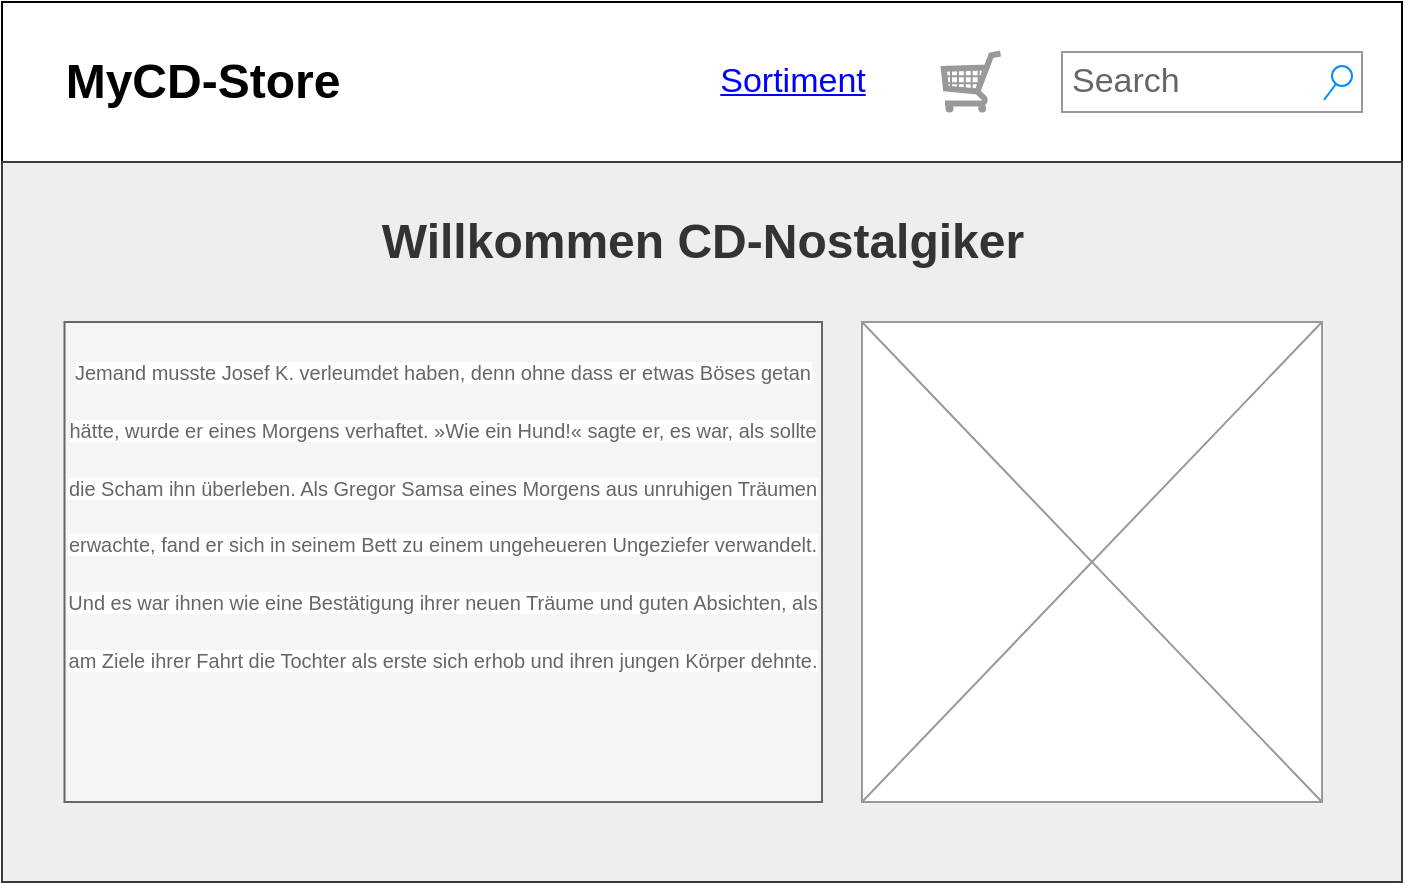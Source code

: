 <mxfile>
    <diagram id="1H5t2uuxcpI6NPjsbO1E" name="Startpage">
        <mxGraphModel dx="1095" dy="533" grid="1" gridSize="10" guides="1" tooltips="1" connect="1" arrows="1" fold="1" page="1" pageScale="1" pageWidth="827" pageHeight="1169" math="0" shadow="0">
            <root>
                <mxCell id="0"/>
                <mxCell id="1" parent="0"/>
                <mxCell id="4" value="" style="rounded=0;whiteSpace=wrap;html=1;" parent="1" vertex="1">
                    <mxGeometry x="40" y="40" width="700" height="80" as="geometry"/>
                </mxCell>
                <mxCell id="10" value="" style="verticalLabelPosition=bottom;shadow=0;dashed=0;align=center;html=1;verticalAlign=top;strokeWidth=1;shape=mxgraph.mockup.misc.shoppingCart;strokeColor=#999999;" parent="1" vertex="1">
                    <mxGeometry x="510" y="65" width="30" height="30" as="geometry"/>
                </mxCell>
                <mxCell id="11" value="" style="rounded=0;whiteSpace=wrap;html=1;fillColor=#eeeeee;strokeColor=#36393d;" parent="1" vertex="1">
                    <mxGeometry x="40" y="120" width="700" height="360" as="geometry"/>
                </mxCell>
                <mxCell id="12" value="Search" style="strokeWidth=1;shadow=0;dashed=0;align=center;html=1;shape=mxgraph.mockup.forms.searchBox;strokeColor=#999999;mainText=;strokeColor2=#008cff;fontColor=#666666;fontSize=17;align=left;spacingLeft=3;" parent="1" vertex="1">
                    <mxGeometry x="570" y="65" width="150" height="30" as="geometry"/>
                </mxCell>
                <mxCell id="13" value="MyCD-Store" style="text;strokeColor=none;fillColor=none;html=1;fontSize=24;fontStyle=1;verticalAlign=middle;align=center;" parent="1" vertex="1">
                    <mxGeometry x="60" y="60" width="160" height="40" as="geometry"/>
                </mxCell>
                <mxCell id="14" value="Sortiment" style="shape=rectangle;strokeColor=none;fillColor=none;linkText=;fontSize=17;fontColor=#0000ff;fontStyle=4;html=1;align=center;" parent="1" vertex="1">
                    <mxGeometry x="360" y="65" width="150" height="30" as="geometry"/>
                </mxCell>
                <mxCell id="15" value="Willkommen CD-Nostalgiker" style="text;strokeColor=none;fillColor=none;html=1;fontSize=24;fontStyle=1;verticalAlign=middle;align=center;fontColor=#333333;" parent="1" vertex="1">
                    <mxGeometry x="210" y="140" width="360" height="40" as="geometry"/>
                </mxCell>
                <mxCell id="16" value="&lt;span style=&quot;color: rgb(102 , 102 , 102) ; font-family: &amp;#34;verdana&amp;#34; , &amp;#34;geneva&amp;#34; , sans-serif ; font-size: 10px ; font-weight: 400 ; text-align: left ; background-color: rgb(255 , 255 , 255)&quot;&gt;Jemand musste Josef K. verleumdet haben, denn ohne dass er etwas Böses getan hätte, wurde er eines Morgens verhaftet. »Wie ein Hund!« sagte er, es war, als sollte die Scham ihn überleben. Als Gregor Samsa eines Morgens aus unruhigen Träumen erwachte, fand er sich in seinem Bett zu einem ungeheueren Ungeziefer verwandelt. Und es war ihnen wie eine Bestätigung ihrer neuen Träume und guten Absichten, als am Ziele ihrer Fahrt die Tochter als erste sich erhob und ihren jungen Körper dehnte.&lt;/span&gt;" style="text;html=1;fontSize=24;fontStyle=1;verticalAlign=top;align=center;whiteSpace=wrap;fillColor=#f5f5f5;strokeColor=#666666;fontColor=#333333;" parent="1" vertex="1">
                    <mxGeometry x="71.25" y="200" width="378.75" height="240" as="geometry"/>
                </mxCell>
                <mxCell id="17" value="" style="verticalLabelPosition=bottom;shadow=0;dashed=0;align=center;html=1;verticalAlign=top;strokeWidth=1;shape=mxgraph.mockup.graphics.simpleIcon;strokeColor=#999999;" parent="1" vertex="1">
                    <mxGeometry x="470" y="200" width="230" height="240" as="geometry"/>
                </mxCell>
            </root>
        </mxGraphModel>
    </diagram>
    <diagram id="yAfUBdUS953P0s8c65Jy" name="Sortiment">
        <mxGraphModel dx="1095" dy="533" grid="1" gridSize="10" guides="1" tooltips="1" connect="1" arrows="1" fold="1" page="1" pageScale="1" pageWidth="827" pageHeight="1169" math="0" shadow="0">
            <root>
                <mxCell id="9M8zg7NZVXPlKKHrcXzb-0"/>
                <mxCell id="9M8zg7NZVXPlKKHrcXzb-1" parent="9M8zg7NZVXPlKKHrcXzb-0"/>
                <mxCell id="AKnv8mrNXbxPHK_LU-FA-0" value="" style="rounded=0;whiteSpace=wrap;html=1;" parent="9M8zg7NZVXPlKKHrcXzb-1" vertex="1">
                    <mxGeometry x="40" y="40" width="700" height="80" as="geometry"/>
                </mxCell>
                <mxCell id="AKnv8mrNXbxPHK_LU-FA-1" value="" style="verticalLabelPosition=bottom;shadow=0;dashed=0;align=center;html=1;verticalAlign=top;strokeWidth=1;shape=mxgraph.mockup.misc.shoppingCart;strokeColor=#999999;" parent="9M8zg7NZVXPlKKHrcXzb-1" vertex="1">
                    <mxGeometry x="510" y="65" width="30" height="30" as="geometry"/>
                </mxCell>
                <mxCell id="AKnv8mrNXbxPHK_LU-FA-2" value="Search" style="strokeWidth=1;shadow=0;dashed=0;align=center;html=1;shape=mxgraph.mockup.forms.searchBox;strokeColor=#999999;mainText=;strokeColor2=#008cff;fontColor=#666666;fontSize=17;align=left;spacingLeft=3;" parent="9M8zg7NZVXPlKKHrcXzb-1" vertex="1">
                    <mxGeometry x="570" y="65" width="150" height="30" as="geometry"/>
                </mxCell>
                <mxCell id="AKnv8mrNXbxPHK_LU-FA-3" value="MyCD-Store" style="text;strokeColor=none;fillColor=none;html=1;fontSize=24;fontStyle=1;verticalAlign=middle;align=center;" parent="9M8zg7NZVXPlKKHrcXzb-1" vertex="1">
                    <mxGeometry x="60" y="60" width="160" height="40" as="geometry"/>
                </mxCell>
                <mxCell id="AKnv8mrNXbxPHK_LU-FA-4" value="Sortiment" style="shape=rectangle;strokeColor=none;fillColor=none;linkText=;fontSize=17;fontColor=#0000ff;fontStyle=4;html=1;align=center;" parent="9M8zg7NZVXPlKKHrcXzb-1" vertex="1">
                    <mxGeometry x="360" y="65" width="150" height="30" as="geometry"/>
                </mxCell>
                <mxCell id="RUJD0fUMWXZxW8_sTRvD-0" value="" style="rounded=0;whiteSpace=wrap;html=1;fillColor=#eeeeee;strokeColor=#36393d;" parent="9M8zg7NZVXPlKKHrcXzb-1" vertex="1">
                    <mxGeometry x="40" y="120" width="700" height="360" as="geometry"/>
                </mxCell>
                <mxCell id="5X7wA1x5zquA9exBDj6b-0" value="Sortiment" style="text;strokeColor=none;fillColor=none;html=1;fontSize=24;fontStyle=1;verticalAlign=middle;align=left;fontColor=#333333;" parent="9M8zg7NZVXPlKKHrcXzb-1" vertex="1">
                    <mxGeometry x="220" y="160" width="140" height="40" as="geometry"/>
                </mxCell>
                <mxCell id="-vraurVs5i26LI0pebzv-5" value="" style="strokeWidth=1;shadow=0;dashed=0;align=center;html=1;shape=mxgraph.mockup.containers.rrect;rSize=0;strokeColor=#666666;fillColor=none;" parent="9M8zg7NZVXPlKKHrcXzb-1" vertex="1">
                    <mxGeometry x="40" y="120" width="170" height="360" as="geometry"/>
                </mxCell>
                <mxCell id="-vraurVs5i26LI0pebzv-6" value="Kategorie 1" style="strokeColor=inherit;fillColor=inherit;gradientColor=inherit;strokeWidth=1;shadow=0;dashed=0;align=center;html=1;shape=mxgraph.mockup.containers.rrect;rSize=0;fontSize=17;fontColor=#666666;fontStyle=1;resizeWidth=1;" parent="-vraurVs5i26LI0pebzv-5" vertex="1">
                    <mxGeometry width="170" height="26" relative="1" as="geometry"/>
                </mxCell>
                <mxCell id="-vraurVs5i26LI0pebzv-7" value="Kategorie 2" style="strokeColor=inherit;fillColor=inherit;gradientColor=inherit;strokeWidth=1;shadow=0;dashed=0;align=center;html=1;shape=mxgraph.mockup.containers.rrect;rSize=0;fontSize=17;fontColor=#666666;fontStyle=1;resizeWidth=1;" parent="-vraurVs5i26LI0pebzv-5" vertex="1">
                    <mxGeometry width="170" height="26" relative="1" as="geometry">
                        <mxPoint y="26" as="offset"/>
                    </mxGeometry>
                </mxCell>
                <mxCell id="-vraurVs5i26LI0pebzv-8" value="Kategorie 3" style="strokeWidth=1;shadow=0;dashed=0;align=center;html=1;shape=mxgraph.mockup.containers.rrect;rSize=0;fontSize=17;fontColor=#ffffff;fontStyle=1;fillColor=#008cff;strokeColor=#008cff;resizeWidth=1;" parent="-vraurVs5i26LI0pebzv-5" vertex="1">
                    <mxGeometry width="170" height="26" relative="1" as="geometry">
                        <mxPoint y="52" as="offset"/>
                    </mxGeometry>
                </mxCell>
                <mxCell id="-vraurVs5i26LI0pebzv-9" value="Kategorie 4" style="strokeColor=inherit;fillColor=inherit;gradientColor=inherit;strokeWidth=1;shadow=0;dashed=0;align=center;html=1;shape=mxgraph.mockup.containers.rrect;rSize=0;fontSize=17;fontColor=#666666;fontStyle=1;resizeWidth=1;" parent="-vraurVs5i26LI0pebzv-5" vertex="1">
                    <mxGeometry y="1" width="170" height="26" relative="1" as="geometry">
                        <mxPoint y="-26" as="offset"/>
                    </mxGeometry>
                </mxCell>
                <mxCell id="-vraurVs5i26LI0pebzv-11" value="0-9 A B C D E F G H I J K L M N O P Q R S T U V X Y Z" style="strokeWidth=1;shadow=0;dashed=0;align=center;html=1;shape=mxgraph.mockup.text.alphanumeric;linkText=;html=1;fontStyle=4;fontSize=17;fontColor=#0000ff;fillColor=none;" parent="9M8zg7NZVXPlKKHrcXzb-1" vertex="1">
                    <mxGeometry x="240" y="120" width="480" height="50" as="geometry"/>
                </mxCell>
                <mxCell id="-vraurVs5i26LI0pebzv-12" value="Sort by" style="strokeWidth=1;shadow=0;dashed=0;align=center;html=1;shape=mxgraph.mockup.forms.comboBox;strokeColor=#999999;fillColor=#ddeeff;align=left;fillColor2=#aaddff;mainText=;fontColor=#666666;fontSize=17;spacingLeft=3;" parent="9M8zg7NZVXPlKKHrcXzb-1" vertex="1">
                    <mxGeometry x="620" y="170" width="100" height="20" as="geometry"/>
                </mxCell>
                <mxCell id="-vraurVs5i26LI0pebzv-15" value="" style="edgeStyle=none;html=1;fontSize=17;" parent="9M8zg7NZVXPlKKHrcXzb-1" target="5X7wA1x5zquA9exBDj6b-0" edge="1">
                    <mxGeometry relative="1" as="geometry">
                        <mxPoint x="295.714" y="210" as="sourcePoint"/>
                    </mxGeometry>
                </mxCell>
                <mxCell id="-vraurVs5i26LI0pebzv-16" value="" style="verticalLabelPosition=bottom;shadow=0;dashed=0;align=center;html=1;verticalAlign=top;strokeWidth=1;shape=mxgraph.mockup.navigation.scrollBar;strokeColor=#999999;barPos=20;fillColor2=#99ddff;strokeColor2=none;direction=north;fontSize=17;fillColor=none;" parent="9M8zg7NZVXPlKKHrcXzb-1" vertex="1">
                    <mxGeometry x="720" y="210" width="20" height="270" as="geometry"/>
                </mxCell>
                <mxCell id="-vraurVs5i26LI0pebzv-17" value="" style="rounded=0;whiteSpace=wrap;html=1;fontSize=17;fillColor=none;strokeWidth=1;strokeColor=#000000;" parent="9M8zg7NZVXPlKKHrcXzb-1" vertex="1">
                    <mxGeometry x="210" y="210" width="530" height="270" as="geometry"/>
                </mxCell>
                <mxCell id="-vraurVs5i26LI0pebzv-18" value="" style="shape=mxgraph.mockup.containers.marginRect;rectMarginTop=10;strokeColor=#666666;strokeWidth=1;dashed=0;rounded=1;arcSize=5;recursiveResize=0;fontSize=7;fillColor=none;" parent="9M8zg7NZVXPlKKHrcXzb-1" vertex="1">
                    <mxGeometry x="225" y="210" width="75" height="130" as="geometry"/>
                </mxCell>
                <mxCell id="-vraurVs5i26LI0pebzv-21" value="" style="verticalLabelPosition=bottom;shadow=0;dashed=0;align=center;html=1;verticalAlign=top;strokeWidth=1;shape=mxgraph.mockup.graphics.simpleIcon;strokeColor=#999999;fontSize=10;fillColor=none;" parent="9M8zg7NZVXPlKKHrcXzb-1" vertex="1">
                    <mxGeometry x="237.5" y="230" width="50" height="50" as="geometry"/>
                </mxCell>
                <mxCell id="-vraurVs5i26LI0pebzv-23" value="&lt;font color=&quot;#000000&quot; style=&quot;font-size: 9px;&quot;&gt;Albumtitel&lt;/font&gt;" style="text;strokeColor=none;fillColor=none;html=1;fontSize=9;fontStyle=1;verticalAlign=middle;align=center;" parent="9M8zg7NZVXPlKKHrcXzb-1" vertex="1">
                    <mxGeometry x="235.5" y="280" width="52" height="10" as="geometry"/>
                </mxCell>
                <mxCell id="-vraurVs5i26LI0pebzv-24" value="&lt;font style=&quot;font-size: 9px&quot;&gt;Interpret&lt;/font&gt;" style="text;strokeColor=none;fillColor=none;html=1;fontSize=9;fontStyle=1;verticalAlign=middle;align=center;fontColor=#666666;" parent="9M8zg7NZVXPlKKHrcXzb-1" vertex="1">
                    <mxGeometry x="235.5" y="290" width="52" height="10" as="geometry"/>
                </mxCell>
                <mxCell id="-vraurVs5i26LI0pebzv-25" value="&lt;font color=&quot;#000000&quot; style=&quot;font-size: 9px&quot;&gt;Preis: 7,99 €&lt;/font&gt;" style="text;strokeColor=none;fillColor=none;html=1;fontSize=9;fontStyle=1;verticalAlign=middle;align=center;" parent="9M8zg7NZVXPlKKHrcXzb-1" vertex="1">
                    <mxGeometry x="235.5" y="300" width="52" height="10" as="geometry"/>
                </mxCell>
                <mxCell id="-vraurVs5i26LI0pebzv-26" value="&lt;font style=&quot;font-size: 9px ; line-height: 0.5&quot;&gt;Kaufen&lt;/font&gt;" style="strokeWidth=1;shadow=0;dashed=0;align=center;html=1;shape=mxgraph.mockup.buttons.button;strokeColor=#666666;fontColor=#ffffff;mainText=;buttonStyle=round;fontSize=17;fontStyle=1;fillColor=#008cff;whiteSpace=wrap;" parent="9M8zg7NZVXPlKKHrcXzb-1" vertex="1">
                    <mxGeometry x="235.5" y="310" width="54.5" height="20" as="geometry"/>
                </mxCell>
                <mxCell id="-vraurVs5i26LI0pebzv-57" value="" style="shape=mxgraph.mockup.containers.marginRect;rectMarginTop=10;strokeColor=#666666;strokeWidth=1;dashed=0;rounded=1;arcSize=5;recursiveResize=0;fontSize=7;fillColor=none;" parent="9M8zg7NZVXPlKKHrcXzb-1" vertex="1">
                    <mxGeometry x="320" y="210" width="75" height="130" as="geometry"/>
                </mxCell>
                <mxCell id="-vraurVs5i26LI0pebzv-58" value="" style="verticalLabelPosition=bottom;shadow=0;dashed=0;align=center;html=1;verticalAlign=top;strokeWidth=1;shape=mxgraph.mockup.graphics.simpleIcon;strokeColor=#999999;fontSize=10;fillColor=none;" parent="9M8zg7NZVXPlKKHrcXzb-1" vertex="1">
                    <mxGeometry x="332.5" y="230" width="50" height="50" as="geometry"/>
                </mxCell>
                <mxCell id="-vraurVs5i26LI0pebzv-59" value="&lt;font color=&quot;#000000&quot; style=&quot;font-size: 9px;&quot;&gt;Albumtitel&lt;/font&gt;" style="text;strokeColor=none;fillColor=none;html=1;fontSize=9;fontStyle=1;verticalAlign=middle;align=center;" parent="9M8zg7NZVXPlKKHrcXzb-1" vertex="1">
                    <mxGeometry x="330.5" y="280" width="52" height="10" as="geometry"/>
                </mxCell>
                <mxCell id="-vraurVs5i26LI0pebzv-60" value="&lt;font style=&quot;font-size: 9px&quot;&gt;Interpret&lt;/font&gt;" style="text;strokeColor=none;fillColor=none;html=1;fontSize=9;fontStyle=1;verticalAlign=middle;align=center;fontColor=#666666;" parent="9M8zg7NZVXPlKKHrcXzb-1" vertex="1">
                    <mxGeometry x="330.5" y="290" width="52" height="10" as="geometry"/>
                </mxCell>
                <mxCell id="-vraurVs5i26LI0pebzv-61" value="&lt;font color=&quot;#000000&quot; style=&quot;font-size: 9px&quot;&gt;Preis: 7,99 €&lt;/font&gt;" style="text;strokeColor=none;fillColor=none;html=1;fontSize=9;fontStyle=1;verticalAlign=middle;align=center;" parent="9M8zg7NZVXPlKKHrcXzb-1" vertex="1">
                    <mxGeometry x="330.5" y="300" width="52" height="10" as="geometry"/>
                </mxCell>
                <mxCell id="-vraurVs5i26LI0pebzv-62" value="&lt;font style=&quot;font-size: 9px ; line-height: 0.5&quot;&gt;Kaufen&lt;/font&gt;" style="strokeWidth=1;shadow=0;dashed=0;align=center;html=1;shape=mxgraph.mockup.buttons.button;strokeColor=#666666;fontColor=#ffffff;mainText=;buttonStyle=round;fontSize=17;fontStyle=1;fillColor=#008cff;whiteSpace=wrap;" parent="9M8zg7NZVXPlKKHrcXzb-1" vertex="1">
                    <mxGeometry x="330.5" y="310" width="54.5" height="20" as="geometry"/>
                </mxCell>
                <mxCell id="-vraurVs5i26LI0pebzv-63" value="" style="shape=mxgraph.mockup.containers.marginRect;rectMarginTop=10;strokeColor=#666666;strokeWidth=1;dashed=0;rounded=1;arcSize=5;recursiveResize=0;fontSize=7;fillColor=none;" parent="9M8zg7NZVXPlKKHrcXzb-1" vertex="1">
                    <mxGeometry x="414" y="210" width="75" height="130" as="geometry"/>
                </mxCell>
                <mxCell id="-vraurVs5i26LI0pebzv-64" value="" style="verticalLabelPosition=bottom;shadow=0;dashed=0;align=center;html=1;verticalAlign=top;strokeWidth=1;shape=mxgraph.mockup.graphics.simpleIcon;strokeColor=#999999;fontSize=10;fillColor=none;" parent="9M8zg7NZVXPlKKHrcXzb-1" vertex="1">
                    <mxGeometry x="426.5" y="230" width="50" height="50" as="geometry"/>
                </mxCell>
                <mxCell id="-vraurVs5i26LI0pebzv-65" value="&lt;font color=&quot;#000000&quot; style=&quot;font-size: 9px;&quot;&gt;Albumtitel&lt;/font&gt;" style="text;strokeColor=none;fillColor=none;html=1;fontSize=9;fontStyle=1;verticalAlign=middle;align=center;" parent="9M8zg7NZVXPlKKHrcXzb-1" vertex="1">
                    <mxGeometry x="424.5" y="280" width="52" height="10" as="geometry"/>
                </mxCell>
                <mxCell id="-vraurVs5i26LI0pebzv-66" value="&lt;font style=&quot;font-size: 9px&quot;&gt;Interpret&lt;/font&gt;" style="text;strokeColor=none;fillColor=none;html=1;fontSize=9;fontStyle=1;verticalAlign=middle;align=center;fontColor=#666666;" parent="9M8zg7NZVXPlKKHrcXzb-1" vertex="1">
                    <mxGeometry x="424.5" y="290" width="52" height="10" as="geometry"/>
                </mxCell>
                <mxCell id="-vraurVs5i26LI0pebzv-67" value="&lt;font color=&quot;#000000&quot; style=&quot;font-size: 9px&quot;&gt;Preis: 7,99 €&lt;/font&gt;" style="text;strokeColor=none;fillColor=none;html=1;fontSize=9;fontStyle=1;verticalAlign=middle;align=center;" parent="9M8zg7NZVXPlKKHrcXzb-1" vertex="1">
                    <mxGeometry x="424.5" y="300" width="52" height="10" as="geometry"/>
                </mxCell>
                <mxCell id="-vraurVs5i26LI0pebzv-68" value="&lt;font style=&quot;font-size: 9px ; line-height: 0.5&quot;&gt;Kaufen&lt;/font&gt;" style="strokeWidth=1;shadow=0;dashed=0;align=center;html=1;shape=mxgraph.mockup.buttons.button;strokeColor=#666666;fontColor=#ffffff;mainText=;buttonStyle=round;fontSize=17;fontStyle=1;fillColor=#008cff;whiteSpace=wrap;" parent="9M8zg7NZVXPlKKHrcXzb-1" vertex="1">
                    <mxGeometry x="424.5" y="310" width="54.5" height="20" as="geometry"/>
                </mxCell>
                <mxCell id="-vraurVs5i26LI0pebzv-69" value="" style="shape=mxgraph.mockup.containers.marginRect;rectMarginTop=10;strokeColor=#666666;strokeWidth=1;dashed=0;rounded=1;arcSize=5;recursiveResize=0;fontSize=7;fillColor=none;" parent="9M8zg7NZVXPlKKHrcXzb-1" vertex="1">
                    <mxGeometry x="510" y="210" width="75" height="130" as="geometry"/>
                </mxCell>
                <mxCell id="-vraurVs5i26LI0pebzv-70" value="" style="verticalLabelPosition=bottom;shadow=0;dashed=0;align=center;html=1;verticalAlign=top;strokeWidth=1;shape=mxgraph.mockup.graphics.simpleIcon;strokeColor=#999999;fontSize=10;fillColor=none;" parent="9M8zg7NZVXPlKKHrcXzb-1" vertex="1">
                    <mxGeometry x="522.5" y="230" width="50" height="50" as="geometry"/>
                </mxCell>
                <mxCell id="-vraurVs5i26LI0pebzv-71" value="&lt;font color=&quot;#000000&quot; style=&quot;font-size: 9px;&quot;&gt;Albumtitel&lt;/font&gt;" style="text;strokeColor=none;fillColor=none;html=1;fontSize=9;fontStyle=1;verticalAlign=middle;align=center;" parent="9M8zg7NZVXPlKKHrcXzb-1" vertex="1">
                    <mxGeometry x="520.5" y="280" width="52" height="10" as="geometry"/>
                </mxCell>
                <mxCell id="-vraurVs5i26LI0pebzv-72" value="&lt;font style=&quot;font-size: 9px&quot;&gt;Interpret&lt;/font&gt;" style="text;strokeColor=none;fillColor=none;html=1;fontSize=9;fontStyle=1;verticalAlign=middle;align=center;fontColor=#666666;" parent="9M8zg7NZVXPlKKHrcXzb-1" vertex="1">
                    <mxGeometry x="520.5" y="290" width="52" height="10" as="geometry"/>
                </mxCell>
                <mxCell id="-vraurVs5i26LI0pebzv-73" value="&lt;font color=&quot;#000000&quot; style=&quot;font-size: 9px&quot;&gt;Preis: 7,99 €&lt;/font&gt;" style="text;strokeColor=none;fillColor=none;html=1;fontSize=9;fontStyle=1;verticalAlign=middle;align=center;" parent="9M8zg7NZVXPlKKHrcXzb-1" vertex="1">
                    <mxGeometry x="520.5" y="300" width="52" height="10" as="geometry"/>
                </mxCell>
                <mxCell id="-vraurVs5i26LI0pebzv-74" value="&lt;font style=&quot;font-size: 9px ; line-height: 0.5&quot;&gt;Kaufen&lt;/font&gt;" style="strokeWidth=1;shadow=0;dashed=0;align=center;html=1;shape=mxgraph.mockup.buttons.button;strokeColor=#666666;fontColor=#ffffff;mainText=;buttonStyle=round;fontSize=17;fontStyle=1;fillColor=#008cff;whiteSpace=wrap;" parent="9M8zg7NZVXPlKKHrcXzb-1" vertex="1">
                    <mxGeometry x="520.5" y="310" width="54.5" height="20" as="geometry"/>
                </mxCell>
                <mxCell id="-vraurVs5i26LI0pebzv-75" value="" style="shape=mxgraph.mockup.containers.marginRect;rectMarginTop=10;strokeColor=#666666;strokeWidth=1;dashed=0;rounded=1;arcSize=5;recursiveResize=0;fontSize=7;fillColor=none;" parent="9M8zg7NZVXPlKKHrcXzb-1" vertex="1">
                    <mxGeometry x="600" y="210" width="75" height="130" as="geometry"/>
                </mxCell>
                <mxCell id="-vraurVs5i26LI0pebzv-76" value="" style="verticalLabelPosition=bottom;shadow=0;dashed=0;align=center;html=1;verticalAlign=top;strokeWidth=1;shape=mxgraph.mockup.graphics.simpleIcon;strokeColor=#999999;fontSize=10;fillColor=none;" parent="9M8zg7NZVXPlKKHrcXzb-1" vertex="1">
                    <mxGeometry x="612.5" y="230" width="50" height="50" as="geometry"/>
                </mxCell>
                <mxCell id="-vraurVs5i26LI0pebzv-77" value="&lt;font color=&quot;#000000&quot; style=&quot;font-size: 9px;&quot;&gt;Albumtitel&lt;/font&gt;" style="text;strokeColor=none;fillColor=none;html=1;fontSize=9;fontStyle=1;verticalAlign=middle;align=center;" parent="9M8zg7NZVXPlKKHrcXzb-1" vertex="1">
                    <mxGeometry x="610.5" y="280" width="52" height="10" as="geometry"/>
                </mxCell>
                <mxCell id="-vraurVs5i26LI0pebzv-78" value="&lt;font style=&quot;font-size: 9px&quot;&gt;Interpret&lt;/font&gt;" style="text;strokeColor=none;fillColor=none;html=1;fontSize=9;fontStyle=1;verticalAlign=middle;align=center;fontColor=#666666;" parent="9M8zg7NZVXPlKKHrcXzb-1" vertex="1">
                    <mxGeometry x="610.5" y="290" width="52" height="10" as="geometry"/>
                </mxCell>
                <mxCell id="-vraurVs5i26LI0pebzv-79" value="&lt;font color=&quot;#000000&quot; style=&quot;font-size: 9px&quot;&gt;Preis: 7,99 €&lt;/font&gt;" style="text;strokeColor=none;fillColor=none;html=1;fontSize=9;fontStyle=1;verticalAlign=middle;align=center;" parent="9M8zg7NZVXPlKKHrcXzb-1" vertex="1">
                    <mxGeometry x="610.5" y="300" width="52" height="10" as="geometry"/>
                </mxCell>
                <mxCell id="-vraurVs5i26LI0pebzv-80" value="&lt;font style=&quot;font-size: 9px ; line-height: 0.5&quot;&gt;Kaufen&lt;/font&gt;" style="strokeWidth=1;shadow=0;dashed=0;align=center;html=1;shape=mxgraph.mockup.buttons.button;strokeColor=#666666;fontColor=#ffffff;mainText=;buttonStyle=round;fontSize=17;fontStyle=1;fillColor=#008cff;whiteSpace=wrap;" parent="9M8zg7NZVXPlKKHrcXzb-1" vertex="1">
                    <mxGeometry x="610.5" y="310" width="54.5" height="20" as="geometry"/>
                </mxCell>
                <mxCell id="-vraurVs5i26LI0pebzv-81" value="" style="shape=mxgraph.mockup.containers.marginRect;rectMarginTop=10;strokeColor=#666666;strokeWidth=1;dashed=0;rounded=1;arcSize=5;recursiveResize=0;fontSize=7;fillColor=none;" parent="9M8zg7NZVXPlKKHrcXzb-1" vertex="1">
                    <mxGeometry x="225.5" y="340" width="75" height="130" as="geometry"/>
                </mxCell>
                <mxCell id="-vraurVs5i26LI0pebzv-82" value="" style="verticalLabelPosition=bottom;shadow=0;dashed=0;align=center;html=1;verticalAlign=top;strokeWidth=1;shape=mxgraph.mockup.graphics.simpleIcon;strokeColor=#999999;fontSize=10;fillColor=none;" parent="9M8zg7NZVXPlKKHrcXzb-1" vertex="1">
                    <mxGeometry x="238" y="360" width="50" height="50" as="geometry"/>
                </mxCell>
                <mxCell id="-vraurVs5i26LI0pebzv-83" value="&lt;font color=&quot;#000000&quot; style=&quot;font-size: 9px;&quot;&gt;Albumtitel&lt;/font&gt;" style="text;strokeColor=none;fillColor=none;html=1;fontSize=9;fontStyle=1;verticalAlign=middle;align=center;" parent="9M8zg7NZVXPlKKHrcXzb-1" vertex="1">
                    <mxGeometry x="236" y="410" width="52" height="10" as="geometry"/>
                </mxCell>
                <mxCell id="-vraurVs5i26LI0pebzv-84" value="&lt;font style=&quot;font-size: 9px&quot;&gt;Interpret&lt;/font&gt;" style="text;strokeColor=none;fillColor=none;html=1;fontSize=9;fontStyle=1;verticalAlign=middle;align=center;fontColor=#666666;" parent="9M8zg7NZVXPlKKHrcXzb-1" vertex="1">
                    <mxGeometry x="236" y="420" width="52" height="10" as="geometry"/>
                </mxCell>
                <mxCell id="-vraurVs5i26LI0pebzv-85" value="&lt;font color=&quot;#000000&quot; style=&quot;font-size: 9px&quot;&gt;Preis: 7,99 €&lt;/font&gt;" style="text;strokeColor=none;fillColor=none;html=1;fontSize=9;fontStyle=1;verticalAlign=middle;align=center;" parent="9M8zg7NZVXPlKKHrcXzb-1" vertex="1">
                    <mxGeometry x="236" y="430" width="52" height="10" as="geometry"/>
                </mxCell>
                <mxCell id="-vraurVs5i26LI0pebzv-86" value="&lt;font style=&quot;font-size: 9px ; line-height: 0.5&quot;&gt;Kaufen&lt;/font&gt;" style="strokeWidth=1;shadow=0;dashed=0;align=center;html=1;shape=mxgraph.mockup.buttons.button;strokeColor=#666666;fontColor=#ffffff;mainText=;buttonStyle=round;fontSize=17;fontStyle=1;fillColor=#008cff;whiteSpace=wrap;" parent="9M8zg7NZVXPlKKHrcXzb-1" vertex="1">
                    <mxGeometry x="236" y="440" width="54.5" height="20" as="geometry"/>
                </mxCell>
                <mxCell id="-vraurVs5i26LI0pebzv-87" value="" style="shape=mxgraph.mockup.containers.marginRect;rectMarginTop=10;strokeColor=#666666;strokeWidth=1;dashed=0;rounded=1;arcSize=5;recursiveResize=0;fontSize=7;fillColor=none;" parent="9M8zg7NZVXPlKKHrcXzb-1" vertex="1">
                    <mxGeometry x="320.5" y="340" width="75" height="130" as="geometry"/>
                </mxCell>
                <mxCell id="-vraurVs5i26LI0pebzv-88" value="" style="verticalLabelPosition=bottom;shadow=0;dashed=0;align=center;html=1;verticalAlign=top;strokeWidth=1;shape=mxgraph.mockup.graphics.simpleIcon;strokeColor=#999999;fontSize=10;fillColor=none;" parent="9M8zg7NZVXPlKKHrcXzb-1" vertex="1">
                    <mxGeometry x="333" y="360" width="50" height="50" as="geometry"/>
                </mxCell>
                <mxCell id="-vraurVs5i26LI0pebzv-89" value="&lt;font color=&quot;#000000&quot; style=&quot;font-size: 9px;&quot;&gt;Albumtitel&lt;/font&gt;" style="text;strokeColor=none;fillColor=none;html=1;fontSize=9;fontStyle=1;verticalAlign=middle;align=center;" parent="9M8zg7NZVXPlKKHrcXzb-1" vertex="1">
                    <mxGeometry x="331" y="410" width="52" height="10" as="geometry"/>
                </mxCell>
                <mxCell id="-vraurVs5i26LI0pebzv-90" value="&lt;font style=&quot;font-size: 9px&quot;&gt;Interpret&lt;/font&gt;" style="text;strokeColor=none;fillColor=none;html=1;fontSize=9;fontStyle=1;verticalAlign=middle;align=center;fontColor=#666666;" parent="9M8zg7NZVXPlKKHrcXzb-1" vertex="1">
                    <mxGeometry x="331" y="420" width="52" height="10" as="geometry"/>
                </mxCell>
                <mxCell id="-vraurVs5i26LI0pebzv-91" value="&lt;font color=&quot;#000000&quot; style=&quot;font-size: 9px&quot;&gt;Preis: 7,99 €&lt;/font&gt;" style="text;strokeColor=none;fillColor=none;html=1;fontSize=9;fontStyle=1;verticalAlign=middle;align=center;" parent="9M8zg7NZVXPlKKHrcXzb-1" vertex="1">
                    <mxGeometry x="331" y="430" width="52" height="10" as="geometry"/>
                </mxCell>
                <mxCell id="-vraurVs5i26LI0pebzv-92" value="&lt;font style=&quot;font-size: 9px ; line-height: 0.5&quot;&gt;Kaufen&lt;/font&gt;" style="strokeWidth=1;shadow=0;dashed=0;align=center;html=1;shape=mxgraph.mockup.buttons.button;strokeColor=#666666;fontColor=#ffffff;mainText=;buttonStyle=round;fontSize=17;fontStyle=1;fillColor=#008cff;whiteSpace=wrap;" parent="9M8zg7NZVXPlKKHrcXzb-1" vertex="1">
                    <mxGeometry x="331" y="440" width="54.5" height="20" as="geometry"/>
                </mxCell>
                <mxCell id="-vraurVs5i26LI0pebzv-93" value="" style="shape=mxgraph.mockup.containers.marginRect;rectMarginTop=10;strokeColor=#666666;strokeWidth=1;dashed=0;rounded=1;arcSize=5;recursiveResize=0;fontSize=7;fillColor=none;" parent="9M8zg7NZVXPlKKHrcXzb-1" vertex="1">
                    <mxGeometry x="414.5" y="340" width="75" height="130" as="geometry"/>
                </mxCell>
                <mxCell id="-vraurVs5i26LI0pebzv-94" value="" style="verticalLabelPosition=bottom;shadow=0;dashed=0;align=center;html=1;verticalAlign=top;strokeWidth=1;shape=mxgraph.mockup.graphics.simpleIcon;strokeColor=#999999;fontSize=10;fillColor=none;" parent="9M8zg7NZVXPlKKHrcXzb-1" vertex="1">
                    <mxGeometry x="427" y="360" width="50" height="50" as="geometry"/>
                </mxCell>
                <mxCell id="-vraurVs5i26LI0pebzv-95" value="&lt;font color=&quot;#000000&quot; style=&quot;font-size: 9px;&quot;&gt;Albumtitel&lt;/font&gt;" style="text;strokeColor=none;fillColor=none;html=1;fontSize=9;fontStyle=1;verticalAlign=middle;align=center;" parent="9M8zg7NZVXPlKKHrcXzb-1" vertex="1">
                    <mxGeometry x="425" y="410" width="52" height="10" as="geometry"/>
                </mxCell>
                <mxCell id="-vraurVs5i26LI0pebzv-96" value="&lt;font style=&quot;font-size: 9px&quot;&gt;Interpret&lt;/font&gt;" style="text;strokeColor=none;fillColor=none;html=1;fontSize=9;fontStyle=1;verticalAlign=middle;align=center;fontColor=#666666;" parent="9M8zg7NZVXPlKKHrcXzb-1" vertex="1">
                    <mxGeometry x="425" y="420" width="52" height="10" as="geometry"/>
                </mxCell>
                <mxCell id="-vraurVs5i26LI0pebzv-97" value="&lt;font color=&quot;#000000&quot; style=&quot;font-size: 9px&quot;&gt;Preis: 7,99 €&lt;/font&gt;" style="text;strokeColor=none;fillColor=none;html=1;fontSize=9;fontStyle=1;verticalAlign=middle;align=center;" parent="9M8zg7NZVXPlKKHrcXzb-1" vertex="1">
                    <mxGeometry x="425" y="430" width="52" height="10" as="geometry"/>
                </mxCell>
                <mxCell id="-vraurVs5i26LI0pebzv-98" value="&lt;font style=&quot;font-size: 9px ; line-height: 0.5&quot;&gt;Kaufen&lt;/font&gt;" style="strokeWidth=1;shadow=0;dashed=0;align=center;html=1;shape=mxgraph.mockup.buttons.button;strokeColor=#666666;fontColor=#ffffff;mainText=;buttonStyle=round;fontSize=17;fontStyle=1;fillColor=#008cff;whiteSpace=wrap;" parent="9M8zg7NZVXPlKKHrcXzb-1" vertex="1">
                    <mxGeometry x="425" y="440" width="54.5" height="20" as="geometry"/>
                </mxCell>
                <mxCell id="-vraurVs5i26LI0pebzv-99" value="" style="shape=mxgraph.mockup.containers.marginRect;rectMarginTop=10;strokeColor=#666666;strokeWidth=1;dashed=0;rounded=1;arcSize=5;recursiveResize=0;fontSize=7;fillColor=none;" parent="9M8zg7NZVXPlKKHrcXzb-1" vertex="1">
                    <mxGeometry x="510.5" y="340" width="75" height="130" as="geometry"/>
                </mxCell>
                <mxCell id="-vraurVs5i26LI0pebzv-100" value="" style="verticalLabelPosition=bottom;shadow=0;dashed=0;align=center;html=1;verticalAlign=top;strokeWidth=1;shape=mxgraph.mockup.graphics.simpleIcon;strokeColor=#999999;fontSize=10;fillColor=none;" parent="9M8zg7NZVXPlKKHrcXzb-1" vertex="1">
                    <mxGeometry x="523" y="360" width="50" height="50" as="geometry"/>
                </mxCell>
                <mxCell id="-vraurVs5i26LI0pebzv-101" value="&lt;font color=&quot;#000000&quot; style=&quot;font-size: 9px;&quot;&gt;Albumtitel&lt;/font&gt;" style="text;strokeColor=none;fillColor=none;html=1;fontSize=9;fontStyle=1;verticalAlign=middle;align=center;" parent="9M8zg7NZVXPlKKHrcXzb-1" vertex="1">
                    <mxGeometry x="521" y="410" width="52" height="10" as="geometry"/>
                </mxCell>
                <mxCell id="-vraurVs5i26LI0pebzv-102" value="&lt;font style=&quot;font-size: 9px&quot;&gt;Interpret&lt;/font&gt;" style="text;strokeColor=none;fillColor=none;html=1;fontSize=9;fontStyle=1;verticalAlign=middle;align=center;fontColor=#666666;" parent="9M8zg7NZVXPlKKHrcXzb-1" vertex="1">
                    <mxGeometry x="521" y="420" width="52" height="10" as="geometry"/>
                </mxCell>
                <mxCell id="-vraurVs5i26LI0pebzv-103" value="&lt;font color=&quot;#000000&quot; style=&quot;font-size: 9px&quot;&gt;Preis: 7,99 €&lt;/font&gt;" style="text;strokeColor=none;fillColor=none;html=1;fontSize=9;fontStyle=1;verticalAlign=middle;align=center;" parent="9M8zg7NZVXPlKKHrcXzb-1" vertex="1">
                    <mxGeometry x="521" y="430" width="52" height="10" as="geometry"/>
                </mxCell>
                <mxCell id="-vraurVs5i26LI0pebzv-104" value="&lt;font style=&quot;font-size: 9px ; line-height: 0.5&quot;&gt;Kaufen&lt;/font&gt;" style="strokeWidth=1;shadow=0;dashed=0;align=center;html=1;shape=mxgraph.mockup.buttons.button;strokeColor=#666666;fontColor=#ffffff;mainText=;buttonStyle=round;fontSize=17;fontStyle=1;fillColor=#008cff;whiteSpace=wrap;" parent="9M8zg7NZVXPlKKHrcXzb-1" vertex="1">
                    <mxGeometry x="521" y="440" width="54.5" height="20" as="geometry"/>
                </mxCell>
                <mxCell id="-vraurVs5i26LI0pebzv-105" value="" style="shape=mxgraph.mockup.containers.marginRect;rectMarginTop=10;strokeColor=#666666;strokeWidth=1;dashed=0;rounded=1;arcSize=5;recursiveResize=0;fontSize=7;fillColor=none;" parent="9M8zg7NZVXPlKKHrcXzb-1" vertex="1">
                    <mxGeometry x="600.5" y="340" width="75" height="130" as="geometry"/>
                </mxCell>
                <mxCell id="-vraurVs5i26LI0pebzv-106" value="" style="verticalLabelPosition=bottom;shadow=0;dashed=0;align=center;html=1;verticalAlign=top;strokeWidth=1;shape=mxgraph.mockup.graphics.simpleIcon;strokeColor=#999999;fontSize=10;fillColor=none;" parent="9M8zg7NZVXPlKKHrcXzb-1" vertex="1">
                    <mxGeometry x="613" y="360" width="50" height="50" as="geometry"/>
                </mxCell>
                <mxCell id="-vraurVs5i26LI0pebzv-107" value="&lt;font color=&quot;#000000&quot; style=&quot;font-size: 9px;&quot;&gt;Albumtitel&lt;/font&gt;" style="text;strokeColor=none;fillColor=none;html=1;fontSize=9;fontStyle=1;verticalAlign=middle;align=center;" parent="9M8zg7NZVXPlKKHrcXzb-1" vertex="1">
                    <mxGeometry x="611" y="410" width="52" height="10" as="geometry"/>
                </mxCell>
                <mxCell id="-vraurVs5i26LI0pebzv-108" value="&lt;font style=&quot;font-size: 9px&quot;&gt;Interpret&lt;/font&gt;" style="text;strokeColor=none;fillColor=none;html=1;fontSize=9;fontStyle=1;verticalAlign=middle;align=center;fontColor=#666666;" parent="9M8zg7NZVXPlKKHrcXzb-1" vertex="1">
                    <mxGeometry x="611" y="420" width="52" height="10" as="geometry"/>
                </mxCell>
                <mxCell id="-vraurVs5i26LI0pebzv-109" value="&lt;font color=&quot;#000000&quot; style=&quot;font-size: 9px&quot;&gt;Preis: 7,99 €&lt;/font&gt;" style="text;strokeColor=none;fillColor=none;html=1;fontSize=9;fontStyle=1;verticalAlign=middle;align=center;" parent="9M8zg7NZVXPlKKHrcXzb-1" vertex="1">
                    <mxGeometry x="611" y="430" width="52" height="10" as="geometry"/>
                </mxCell>
                <mxCell id="-vraurVs5i26LI0pebzv-110" value="&lt;font style=&quot;font-size: 9px ; line-height: 0.5&quot;&gt;Kaufen&lt;/font&gt;" style="strokeWidth=1;shadow=0;dashed=0;align=center;html=1;shape=mxgraph.mockup.buttons.button;strokeColor=#666666;fontColor=#ffffff;mainText=;buttonStyle=round;fontSize=17;fontStyle=1;fillColor=#008cff;whiteSpace=wrap;" parent="9M8zg7NZVXPlKKHrcXzb-1" vertex="1">
                    <mxGeometry x="611" y="440" width="54.5" height="20" as="geometry"/>
                </mxCell>
            </root>
        </mxGraphModel>
    </diagram>
    <diagram name="Details" id="40zGRrpoT1k3DbRPkOxv">
        <mxGraphModel dx="1095" dy="533" grid="1" gridSize="10" guides="1" tooltips="1" connect="1" arrows="1" fold="1" page="1" pageScale="1" pageWidth="827" pageHeight="1169" math="0" shadow="0">
            <root>
                <mxCell id="trRWupFQ2Y1uYzHmQ1p3-0"/>
                <mxCell id="trRWupFQ2Y1uYzHmQ1p3-1" parent="trRWupFQ2Y1uYzHmQ1p3-0"/>
                <mxCell id="trRWupFQ2Y1uYzHmQ1p3-2" value="" style="rounded=0;whiteSpace=wrap;html=1;" parent="trRWupFQ2Y1uYzHmQ1p3-1" vertex="1">
                    <mxGeometry x="40" y="40" width="700" height="80" as="geometry"/>
                </mxCell>
                <mxCell id="trRWupFQ2Y1uYzHmQ1p3-3" value="" style="verticalLabelPosition=bottom;shadow=0;dashed=0;align=center;html=1;verticalAlign=top;strokeWidth=1;shape=mxgraph.mockup.misc.shoppingCart;strokeColor=#999999;" parent="trRWupFQ2Y1uYzHmQ1p3-1" vertex="1">
                    <mxGeometry x="510" y="65" width="30" height="30" as="geometry"/>
                </mxCell>
                <mxCell id="trRWupFQ2Y1uYzHmQ1p3-4" value="Search" style="strokeWidth=1;shadow=0;dashed=0;align=center;html=1;shape=mxgraph.mockup.forms.searchBox;strokeColor=#999999;mainText=;strokeColor2=#008cff;fontColor=#666666;fontSize=17;align=left;spacingLeft=3;" parent="trRWupFQ2Y1uYzHmQ1p3-1" vertex="1">
                    <mxGeometry x="570" y="65" width="150" height="30" as="geometry"/>
                </mxCell>
                <mxCell id="trRWupFQ2Y1uYzHmQ1p3-5" value="MyCD-Store" style="text;strokeColor=none;fillColor=none;html=1;fontSize=24;fontStyle=1;verticalAlign=middle;align=center;" parent="trRWupFQ2Y1uYzHmQ1p3-1" vertex="1">
                    <mxGeometry x="60" y="60" width="160" height="40" as="geometry"/>
                </mxCell>
                <mxCell id="trRWupFQ2Y1uYzHmQ1p3-6" value="Sortiment" style="shape=rectangle;strokeColor=none;fillColor=none;linkText=;fontSize=17;fontColor=#0000ff;fontStyle=4;html=1;align=center;" parent="trRWupFQ2Y1uYzHmQ1p3-1" vertex="1">
                    <mxGeometry x="360" y="65" width="150" height="30" as="geometry"/>
                </mxCell>
                <mxCell id="trRWupFQ2Y1uYzHmQ1p3-7" value="" style="rounded=0;whiteSpace=wrap;html=1;fillColor=#eeeeee;strokeColor=#36393d;" parent="trRWupFQ2Y1uYzHmQ1p3-1" vertex="1">
                    <mxGeometry x="40" y="120" width="700" height="360" as="geometry"/>
                </mxCell>
                <mxCell id="trRWupFQ2Y1uYzHmQ1p3-8" value="Sortiment" style="text;strokeColor=none;fillColor=none;html=1;fontSize=24;fontStyle=1;verticalAlign=middle;align=left;fontColor=#333333;" parent="trRWupFQ2Y1uYzHmQ1p3-1" vertex="1">
                    <mxGeometry x="220" y="160" width="140" height="40" as="geometry"/>
                </mxCell>
                <mxCell id="trRWupFQ2Y1uYzHmQ1p3-9" value="" style="strokeWidth=1;shadow=0;dashed=0;align=center;html=1;shape=mxgraph.mockup.containers.rrect;rSize=0;strokeColor=#666666;fillColor=none;" parent="trRWupFQ2Y1uYzHmQ1p3-1" vertex="1">
                    <mxGeometry x="40" y="120" width="170" height="360" as="geometry"/>
                </mxCell>
                <mxCell id="trRWupFQ2Y1uYzHmQ1p3-10" value="Kategorie 1" style="strokeColor=inherit;fillColor=inherit;gradientColor=inherit;strokeWidth=1;shadow=0;dashed=0;align=center;html=1;shape=mxgraph.mockup.containers.rrect;rSize=0;fontSize=17;fontColor=#666666;fontStyle=1;resizeWidth=1;" parent="trRWupFQ2Y1uYzHmQ1p3-9" vertex="1">
                    <mxGeometry width="170" height="26" relative="1" as="geometry"/>
                </mxCell>
                <mxCell id="trRWupFQ2Y1uYzHmQ1p3-11" value="Kategorie 2" style="strokeColor=inherit;fillColor=inherit;gradientColor=inherit;strokeWidth=1;shadow=0;dashed=0;align=center;html=1;shape=mxgraph.mockup.containers.rrect;rSize=0;fontSize=17;fontColor=#666666;fontStyle=1;resizeWidth=1;" parent="trRWupFQ2Y1uYzHmQ1p3-9" vertex="1">
                    <mxGeometry width="170" height="26" relative="1" as="geometry">
                        <mxPoint y="26" as="offset"/>
                    </mxGeometry>
                </mxCell>
                <mxCell id="trRWupFQ2Y1uYzHmQ1p3-12" value="Kategorie 3" style="strokeWidth=1;shadow=0;dashed=0;align=center;html=1;shape=mxgraph.mockup.containers.rrect;rSize=0;fontSize=17;fontColor=#ffffff;fontStyle=1;fillColor=#008cff;strokeColor=#008cff;resizeWidth=1;" parent="trRWupFQ2Y1uYzHmQ1p3-9" vertex="1">
                    <mxGeometry width="170" height="26" relative="1" as="geometry">
                        <mxPoint y="52" as="offset"/>
                    </mxGeometry>
                </mxCell>
                <mxCell id="trRWupFQ2Y1uYzHmQ1p3-13" value="Kategorie 4" style="strokeColor=inherit;fillColor=inherit;gradientColor=inherit;strokeWidth=1;shadow=0;dashed=0;align=center;html=1;shape=mxgraph.mockup.containers.rrect;rSize=0;fontSize=17;fontColor=#666666;fontStyle=1;resizeWidth=1;" parent="trRWupFQ2Y1uYzHmQ1p3-9" vertex="1">
                    <mxGeometry y="1" width="170" height="26" relative="1" as="geometry">
                        <mxPoint y="-26" as="offset"/>
                    </mxGeometry>
                </mxCell>
                <mxCell id="trRWupFQ2Y1uYzHmQ1p3-14" value="0-9 A B C D E F G H I J K L M N O P Q R S T U V X Y Z" style="strokeWidth=1;shadow=0;dashed=0;align=center;html=1;shape=mxgraph.mockup.text.alphanumeric;linkText=;html=1;fontStyle=4;fontSize=17;fontColor=#0000ff;fillColor=none;" parent="trRWupFQ2Y1uYzHmQ1p3-1" vertex="1">
                    <mxGeometry x="240" y="120" width="480" height="50" as="geometry"/>
                </mxCell>
                <mxCell id="trRWupFQ2Y1uYzHmQ1p3-15" value="Sort by" style="strokeWidth=1;shadow=0;dashed=0;align=center;html=1;shape=mxgraph.mockup.forms.comboBox;strokeColor=#999999;fillColor=#ddeeff;align=left;fillColor2=#aaddff;mainText=;fontColor=#666666;fontSize=17;spacingLeft=3;" parent="trRWupFQ2Y1uYzHmQ1p3-1" vertex="1">
                    <mxGeometry x="620" y="170" width="100" height="20" as="geometry"/>
                </mxCell>
                <mxCell id="trRWupFQ2Y1uYzHmQ1p3-16" value="" style="edgeStyle=none;html=1;fontSize=17;" parent="trRWupFQ2Y1uYzHmQ1p3-1" target="trRWupFQ2Y1uYzHmQ1p3-8" edge="1">
                    <mxGeometry relative="1" as="geometry">
                        <mxPoint x="295.714" y="210" as="sourcePoint"/>
                    </mxGeometry>
                </mxCell>
                <mxCell id="trRWupFQ2Y1uYzHmQ1p3-17" value="" style="verticalLabelPosition=bottom;shadow=0;dashed=0;align=center;html=1;verticalAlign=top;strokeWidth=1;shape=mxgraph.mockup.navigation.scrollBar;strokeColor=#999999;barPos=20;fillColor2=#99ddff;strokeColor2=none;direction=north;fontSize=17;fillColor=none;" parent="trRWupFQ2Y1uYzHmQ1p3-1" vertex="1">
                    <mxGeometry x="720" y="210" width="20" height="270" as="geometry"/>
                </mxCell>
                <mxCell id="trRWupFQ2Y1uYzHmQ1p3-18" value="" style="rounded=0;whiteSpace=wrap;html=1;fontSize=17;fillColor=none;strokeWidth=1;strokeColor=#000000;" parent="trRWupFQ2Y1uYzHmQ1p3-1" vertex="1">
                    <mxGeometry x="210" y="210" width="530" height="270" as="geometry"/>
                </mxCell>
                <mxCell id="trRWupFQ2Y1uYzHmQ1p3-19" value="" style="shape=mxgraph.mockup.containers.marginRect;rectMarginTop=10;strokeColor=#666666;strokeWidth=1;dashed=0;rounded=1;arcSize=5;recursiveResize=0;fontSize=7;fillColor=none;" parent="trRWupFQ2Y1uYzHmQ1p3-1" vertex="1">
                    <mxGeometry x="225" y="210" width="75" height="130" as="geometry"/>
                </mxCell>
                <mxCell id="trRWupFQ2Y1uYzHmQ1p3-20" value="" style="verticalLabelPosition=bottom;shadow=0;dashed=0;align=center;html=1;verticalAlign=top;strokeWidth=1;shape=mxgraph.mockup.graphics.simpleIcon;strokeColor=#999999;fontSize=10;fillColor=none;" parent="trRWupFQ2Y1uYzHmQ1p3-1" vertex="1">
                    <mxGeometry x="237.5" y="230" width="50" height="50" as="geometry"/>
                </mxCell>
                <mxCell id="trRWupFQ2Y1uYzHmQ1p3-21" value="&lt;font color=&quot;#000000&quot; style=&quot;font-size: 9px;&quot;&gt;Albumtitel&lt;/font&gt;" style="text;strokeColor=none;fillColor=none;html=1;fontSize=9;fontStyle=1;verticalAlign=middle;align=center;" parent="trRWupFQ2Y1uYzHmQ1p3-1" vertex="1">
                    <mxGeometry x="235.5" y="280" width="52" height="10" as="geometry"/>
                </mxCell>
                <mxCell id="trRWupFQ2Y1uYzHmQ1p3-22" value="&lt;font style=&quot;font-size: 9px&quot;&gt;Interpret&lt;/font&gt;" style="text;strokeColor=none;fillColor=none;html=1;fontSize=9;fontStyle=1;verticalAlign=middle;align=center;fontColor=#666666;" parent="trRWupFQ2Y1uYzHmQ1p3-1" vertex="1">
                    <mxGeometry x="235.5" y="290" width="52" height="10" as="geometry"/>
                </mxCell>
                <mxCell id="trRWupFQ2Y1uYzHmQ1p3-23" value="&lt;font color=&quot;#000000&quot; style=&quot;font-size: 9px&quot;&gt;Preis: 7,99 €&lt;/font&gt;" style="text;strokeColor=none;fillColor=none;html=1;fontSize=9;fontStyle=1;verticalAlign=middle;align=center;" parent="trRWupFQ2Y1uYzHmQ1p3-1" vertex="1">
                    <mxGeometry x="235.5" y="300" width="52" height="10" as="geometry"/>
                </mxCell>
                <mxCell id="trRWupFQ2Y1uYzHmQ1p3-24" value="&lt;font style=&quot;font-size: 9px ; line-height: 0.5&quot;&gt;Kaufen&lt;/font&gt;" style="strokeWidth=1;shadow=0;dashed=0;align=center;html=1;shape=mxgraph.mockup.buttons.button;strokeColor=#666666;fontColor=#ffffff;mainText=;buttonStyle=round;fontSize=17;fontStyle=1;fillColor=#008cff;whiteSpace=wrap;" parent="trRWupFQ2Y1uYzHmQ1p3-1" vertex="1">
                    <mxGeometry x="235.5" y="310" width="54.5" height="20" as="geometry"/>
                </mxCell>
                <mxCell id="trRWupFQ2Y1uYzHmQ1p3-25" value="" style="shape=mxgraph.mockup.containers.marginRect;rectMarginTop=10;strokeColor=#666666;strokeWidth=1;dashed=0;rounded=1;arcSize=5;recursiveResize=0;fontSize=7;fillColor=none;" parent="trRWupFQ2Y1uYzHmQ1p3-1" vertex="1">
                    <mxGeometry x="320" y="210" width="75" height="130" as="geometry"/>
                </mxCell>
                <mxCell id="trRWupFQ2Y1uYzHmQ1p3-26" value="" style="verticalLabelPosition=bottom;shadow=0;dashed=0;align=center;html=1;verticalAlign=top;strokeWidth=1;shape=mxgraph.mockup.graphics.simpleIcon;strokeColor=#999999;fontSize=10;fillColor=none;" parent="trRWupFQ2Y1uYzHmQ1p3-1" vertex="1">
                    <mxGeometry x="332.5" y="230" width="50" height="50" as="geometry"/>
                </mxCell>
                <mxCell id="trRWupFQ2Y1uYzHmQ1p3-27" value="&lt;font color=&quot;#000000&quot; style=&quot;font-size: 9px;&quot;&gt;Albumtitel&lt;/font&gt;" style="text;strokeColor=none;fillColor=none;html=1;fontSize=9;fontStyle=1;verticalAlign=middle;align=center;" parent="trRWupFQ2Y1uYzHmQ1p3-1" vertex="1">
                    <mxGeometry x="330.5" y="280" width="52" height="10" as="geometry"/>
                </mxCell>
                <mxCell id="trRWupFQ2Y1uYzHmQ1p3-28" value="&lt;font style=&quot;font-size: 9px&quot;&gt;Interpret&lt;/font&gt;" style="text;strokeColor=none;fillColor=none;html=1;fontSize=9;fontStyle=1;verticalAlign=middle;align=center;fontColor=#666666;" parent="trRWupFQ2Y1uYzHmQ1p3-1" vertex="1">
                    <mxGeometry x="330.5" y="290" width="52" height="10" as="geometry"/>
                </mxCell>
                <mxCell id="trRWupFQ2Y1uYzHmQ1p3-29" value="&lt;font color=&quot;#000000&quot; style=&quot;font-size: 9px&quot;&gt;Preis: 7,99 €&lt;/font&gt;" style="text;strokeColor=none;fillColor=none;html=1;fontSize=9;fontStyle=1;verticalAlign=middle;align=center;" parent="trRWupFQ2Y1uYzHmQ1p3-1" vertex="1">
                    <mxGeometry x="330.5" y="300" width="52" height="10" as="geometry"/>
                </mxCell>
                <mxCell id="trRWupFQ2Y1uYzHmQ1p3-30" value="&lt;font style=&quot;font-size: 9px ; line-height: 0.5&quot;&gt;Kaufen&lt;/font&gt;" style="strokeWidth=1;shadow=0;dashed=0;align=center;html=1;shape=mxgraph.mockup.buttons.button;strokeColor=#666666;fontColor=#ffffff;mainText=;buttonStyle=round;fontSize=17;fontStyle=1;fillColor=#008cff;whiteSpace=wrap;" parent="trRWupFQ2Y1uYzHmQ1p3-1" vertex="1">
                    <mxGeometry x="330.5" y="310" width="54.5" height="20" as="geometry"/>
                </mxCell>
                <mxCell id="trRWupFQ2Y1uYzHmQ1p3-31" value="" style="shape=mxgraph.mockup.containers.marginRect;rectMarginTop=10;strokeColor=#666666;strokeWidth=1;dashed=0;rounded=1;arcSize=5;recursiveResize=0;fontSize=7;fillColor=none;" parent="trRWupFQ2Y1uYzHmQ1p3-1" vertex="1">
                    <mxGeometry x="414" y="210" width="75" height="130" as="geometry"/>
                </mxCell>
                <mxCell id="trRWupFQ2Y1uYzHmQ1p3-32" value="" style="verticalLabelPosition=bottom;shadow=0;dashed=0;align=center;html=1;verticalAlign=top;strokeWidth=1;shape=mxgraph.mockup.graphics.simpleIcon;strokeColor=#999999;fontSize=10;fillColor=none;" parent="trRWupFQ2Y1uYzHmQ1p3-1" vertex="1">
                    <mxGeometry x="426.5" y="230" width="50" height="50" as="geometry"/>
                </mxCell>
                <mxCell id="trRWupFQ2Y1uYzHmQ1p3-33" value="&lt;font color=&quot;#000000&quot; style=&quot;font-size: 9px;&quot;&gt;Albumtitel&lt;/font&gt;" style="text;strokeColor=none;fillColor=none;html=1;fontSize=9;fontStyle=1;verticalAlign=middle;align=center;" parent="trRWupFQ2Y1uYzHmQ1p3-1" vertex="1">
                    <mxGeometry x="424.5" y="280" width="52" height="10" as="geometry"/>
                </mxCell>
                <mxCell id="trRWupFQ2Y1uYzHmQ1p3-34" value="&lt;font style=&quot;font-size: 9px&quot;&gt;Interpret&lt;/font&gt;" style="text;strokeColor=none;fillColor=none;html=1;fontSize=9;fontStyle=1;verticalAlign=middle;align=center;fontColor=#666666;" parent="trRWupFQ2Y1uYzHmQ1p3-1" vertex="1">
                    <mxGeometry x="424.5" y="290" width="52" height="10" as="geometry"/>
                </mxCell>
                <mxCell id="trRWupFQ2Y1uYzHmQ1p3-35" value="&lt;font color=&quot;#000000&quot; style=&quot;font-size: 9px&quot;&gt;Preis: 7,99 €&lt;/font&gt;" style="text;strokeColor=none;fillColor=none;html=1;fontSize=9;fontStyle=1;verticalAlign=middle;align=center;" parent="trRWupFQ2Y1uYzHmQ1p3-1" vertex="1">
                    <mxGeometry x="424.5" y="300" width="52" height="10" as="geometry"/>
                </mxCell>
                <mxCell id="trRWupFQ2Y1uYzHmQ1p3-36" value="&lt;font style=&quot;font-size: 9px ; line-height: 0.5&quot;&gt;Kaufen&lt;/font&gt;" style="strokeWidth=1;shadow=0;dashed=0;align=center;html=1;shape=mxgraph.mockup.buttons.button;strokeColor=#666666;fontColor=#ffffff;mainText=;buttonStyle=round;fontSize=17;fontStyle=1;fillColor=#008cff;whiteSpace=wrap;" parent="trRWupFQ2Y1uYzHmQ1p3-1" vertex="1">
                    <mxGeometry x="424.5" y="310" width="54.5" height="20" as="geometry"/>
                </mxCell>
                <mxCell id="trRWupFQ2Y1uYzHmQ1p3-37" value="" style="shape=mxgraph.mockup.containers.marginRect;rectMarginTop=10;strokeColor=#666666;strokeWidth=1;dashed=0;rounded=1;arcSize=5;recursiveResize=0;fontSize=7;fillColor=none;" parent="trRWupFQ2Y1uYzHmQ1p3-1" vertex="1">
                    <mxGeometry x="510" y="210" width="75" height="130" as="geometry"/>
                </mxCell>
                <mxCell id="trRWupFQ2Y1uYzHmQ1p3-38" value="" style="verticalLabelPosition=bottom;shadow=0;dashed=0;align=center;html=1;verticalAlign=top;strokeWidth=1;shape=mxgraph.mockup.graphics.simpleIcon;strokeColor=#999999;fontSize=10;fillColor=none;" parent="trRWupFQ2Y1uYzHmQ1p3-1" vertex="1">
                    <mxGeometry x="522.5" y="230" width="50" height="50" as="geometry"/>
                </mxCell>
                <mxCell id="trRWupFQ2Y1uYzHmQ1p3-39" value="&lt;font color=&quot;#000000&quot; style=&quot;font-size: 9px;&quot;&gt;Albumtitel&lt;/font&gt;" style="text;strokeColor=none;fillColor=none;html=1;fontSize=9;fontStyle=1;verticalAlign=middle;align=center;" parent="trRWupFQ2Y1uYzHmQ1p3-1" vertex="1">
                    <mxGeometry x="520.5" y="280" width="52" height="10" as="geometry"/>
                </mxCell>
                <mxCell id="trRWupFQ2Y1uYzHmQ1p3-40" value="&lt;font style=&quot;font-size: 9px&quot;&gt;Interpret&lt;/font&gt;" style="text;strokeColor=none;fillColor=none;html=1;fontSize=9;fontStyle=1;verticalAlign=middle;align=center;fontColor=#666666;" parent="trRWupFQ2Y1uYzHmQ1p3-1" vertex="1">
                    <mxGeometry x="520.5" y="290" width="52" height="10" as="geometry"/>
                </mxCell>
                <mxCell id="trRWupFQ2Y1uYzHmQ1p3-41" value="&lt;font color=&quot;#000000&quot; style=&quot;font-size: 9px&quot;&gt;Preis: 7,99 €&lt;/font&gt;" style="text;strokeColor=none;fillColor=none;html=1;fontSize=9;fontStyle=1;verticalAlign=middle;align=center;" parent="trRWupFQ2Y1uYzHmQ1p3-1" vertex="1">
                    <mxGeometry x="520.5" y="300" width="52" height="10" as="geometry"/>
                </mxCell>
                <mxCell id="trRWupFQ2Y1uYzHmQ1p3-42" value="&lt;font style=&quot;font-size: 9px ; line-height: 0.5&quot;&gt;Kaufen&lt;/font&gt;" style="strokeWidth=1;shadow=0;dashed=0;align=center;html=1;shape=mxgraph.mockup.buttons.button;strokeColor=#666666;fontColor=#ffffff;mainText=;buttonStyle=round;fontSize=17;fontStyle=1;fillColor=#008cff;whiteSpace=wrap;" parent="trRWupFQ2Y1uYzHmQ1p3-1" vertex="1">
                    <mxGeometry x="520.5" y="310" width="54.5" height="20" as="geometry"/>
                </mxCell>
                <mxCell id="trRWupFQ2Y1uYzHmQ1p3-43" value="" style="shape=mxgraph.mockup.containers.marginRect;rectMarginTop=10;strokeColor=#666666;strokeWidth=1;dashed=0;rounded=1;arcSize=5;recursiveResize=0;fontSize=7;fillColor=none;" parent="trRWupFQ2Y1uYzHmQ1p3-1" vertex="1">
                    <mxGeometry x="600" y="210" width="75" height="130" as="geometry"/>
                </mxCell>
                <mxCell id="trRWupFQ2Y1uYzHmQ1p3-44" value="" style="verticalLabelPosition=bottom;shadow=0;dashed=0;align=center;html=1;verticalAlign=top;strokeWidth=1;shape=mxgraph.mockup.graphics.simpleIcon;strokeColor=#999999;fontSize=10;fillColor=none;" parent="trRWupFQ2Y1uYzHmQ1p3-1" vertex="1">
                    <mxGeometry x="612.5" y="230" width="50" height="50" as="geometry"/>
                </mxCell>
                <mxCell id="trRWupFQ2Y1uYzHmQ1p3-45" value="&lt;font color=&quot;#000000&quot; style=&quot;font-size: 9px;&quot;&gt;Albumtitel&lt;/font&gt;" style="text;strokeColor=none;fillColor=none;html=1;fontSize=9;fontStyle=1;verticalAlign=middle;align=center;" parent="trRWupFQ2Y1uYzHmQ1p3-1" vertex="1">
                    <mxGeometry x="610.5" y="280" width="52" height="10" as="geometry"/>
                </mxCell>
                <mxCell id="trRWupFQ2Y1uYzHmQ1p3-46" value="&lt;font style=&quot;font-size: 9px&quot;&gt;Interpret&lt;/font&gt;" style="text;strokeColor=none;fillColor=none;html=1;fontSize=9;fontStyle=1;verticalAlign=middle;align=center;fontColor=#666666;" parent="trRWupFQ2Y1uYzHmQ1p3-1" vertex="1">
                    <mxGeometry x="610.5" y="290" width="52" height="10" as="geometry"/>
                </mxCell>
                <mxCell id="trRWupFQ2Y1uYzHmQ1p3-47" value="&lt;font color=&quot;#000000&quot; style=&quot;font-size: 9px&quot;&gt;Preis: 7,99 €&lt;/font&gt;" style="text;strokeColor=none;fillColor=none;html=1;fontSize=9;fontStyle=1;verticalAlign=middle;align=center;" parent="trRWupFQ2Y1uYzHmQ1p3-1" vertex="1">
                    <mxGeometry x="610.5" y="300" width="52" height="10" as="geometry"/>
                </mxCell>
                <mxCell id="trRWupFQ2Y1uYzHmQ1p3-48" value="&lt;font style=&quot;font-size: 9px ; line-height: 0.5&quot;&gt;Kaufen&lt;/font&gt;" style="strokeWidth=1;shadow=0;dashed=0;align=center;html=1;shape=mxgraph.mockup.buttons.button;strokeColor=#666666;fontColor=#ffffff;mainText=;buttonStyle=round;fontSize=17;fontStyle=1;fillColor=#008cff;whiteSpace=wrap;" parent="trRWupFQ2Y1uYzHmQ1p3-1" vertex="1">
                    <mxGeometry x="610.5" y="310" width="54.5" height="20" as="geometry"/>
                </mxCell>
                <mxCell id="trRWupFQ2Y1uYzHmQ1p3-49" value="" style="shape=mxgraph.mockup.containers.marginRect;rectMarginTop=10;strokeColor=#666666;strokeWidth=1;dashed=0;rounded=1;arcSize=5;recursiveResize=0;fontSize=7;fillColor=none;" parent="trRWupFQ2Y1uYzHmQ1p3-1" vertex="1">
                    <mxGeometry x="225.5" y="340" width="75" height="130" as="geometry"/>
                </mxCell>
                <mxCell id="trRWupFQ2Y1uYzHmQ1p3-50" value="" style="verticalLabelPosition=bottom;shadow=0;dashed=0;align=center;html=1;verticalAlign=top;strokeWidth=1;shape=mxgraph.mockup.graphics.simpleIcon;strokeColor=#999999;fontSize=10;fillColor=none;" parent="trRWupFQ2Y1uYzHmQ1p3-1" vertex="1">
                    <mxGeometry x="238" y="360" width="50" height="50" as="geometry"/>
                </mxCell>
                <mxCell id="trRWupFQ2Y1uYzHmQ1p3-51" value="&lt;font color=&quot;#000000&quot; style=&quot;font-size: 9px;&quot;&gt;Albumtitel&lt;/font&gt;" style="text;strokeColor=none;fillColor=none;html=1;fontSize=9;fontStyle=1;verticalAlign=middle;align=center;" parent="trRWupFQ2Y1uYzHmQ1p3-1" vertex="1">
                    <mxGeometry x="236" y="410" width="52" height="10" as="geometry"/>
                </mxCell>
                <mxCell id="trRWupFQ2Y1uYzHmQ1p3-52" value="&lt;font style=&quot;font-size: 9px&quot;&gt;Interpret&lt;/font&gt;" style="text;strokeColor=none;fillColor=none;html=1;fontSize=9;fontStyle=1;verticalAlign=middle;align=center;fontColor=#666666;" parent="trRWupFQ2Y1uYzHmQ1p3-1" vertex="1">
                    <mxGeometry x="236" y="420" width="52" height="10" as="geometry"/>
                </mxCell>
                <mxCell id="trRWupFQ2Y1uYzHmQ1p3-53" value="&lt;font color=&quot;#000000&quot; style=&quot;font-size: 9px&quot;&gt;Preis: 7,99 €&lt;/font&gt;" style="text;strokeColor=none;fillColor=none;html=1;fontSize=9;fontStyle=1;verticalAlign=middle;align=center;" parent="trRWupFQ2Y1uYzHmQ1p3-1" vertex="1">
                    <mxGeometry x="236" y="430" width="52" height="10" as="geometry"/>
                </mxCell>
                <mxCell id="trRWupFQ2Y1uYzHmQ1p3-54" value="&lt;font style=&quot;font-size: 9px ; line-height: 0.5&quot;&gt;Kaufen&lt;/font&gt;" style="strokeWidth=1;shadow=0;dashed=0;align=center;html=1;shape=mxgraph.mockup.buttons.button;strokeColor=#666666;fontColor=#ffffff;mainText=;buttonStyle=round;fontSize=17;fontStyle=1;fillColor=#008cff;whiteSpace=wrap;" parent="trRWupFQ2Y1uYzHmQ1p3-1" vertex="1">
                    <mxGeometry x="236" y="440" width="54.5" height="20" as="geometry"/>
                </mxCell>
                <mxCell id="trRWupFQ2Y1uYzHmQ1p3-55" value="" style="shape=mxgraph.mockup.containers.marginRect;rectMarginTop=10;strokeColor=#666666;strokeWidth=1;dashed=0;rounded=1;arcSize=5;recursiveResize=0;fontSize=7;fillColor=none;" parent="trRWupFQ2Y1uYzHmQ1p3-1" vertex="1">
                    <mxGeometry x="320.5" y="340" width="75" height="130" as="geometry"/>
                </mxCell>
                <mxCell id="trRWupFQ2Y1uYzHmQ1p3-56" value="" style="verticalLabelPosition=bottom;shadow=0;dashed=0;align=center;html=1;verticalAlign=top;strokeWidth=1;shape=mxgraph.mockup.graphics.simpleIcon;strokeColor=#999999;fontSize=10;fillColor=none;" parent="trRWupFQ2Y1uYzHmQ1p3-1" vertex="1">
                    <mxGeometry x="333" y="360" width="50" height="50" as="geometry"/>
                </mxCell>
                <mxCell id="trRWupFQ2Y1uYzHmQ1p3-57" value="&lt;font color=&quot;#000000&quot; style=&quot;font-size: 9px;&quot;&gt;Albumtitel&lt;/font&gt;" style="text;strokeColor=none;fillColor=none;html=1;fontSize=9;fontStyle=1;verticalAlign=middle;align=center;" parent="trRWupFQ2Y1uYzHmQ1p3-1" vertex="1">
                    <mxGeometry x="331" y="410" width="52" height="10" as="geometry"/>
                </mxCell>
                <mxCell id="trRWupFQ2Y1uYzHmQ1p3-58" value="&lt;font style=&quot;font-size: 9px&quot;&gt;Interpret&lt;/font&gt;" style="text;strokeColor=none;fillColor=none;html=1;fontSize=9;fontStyle=1;verticalAlign=middle;align=center;fontColor=#666666;" parent="trRWupFQ2Y1uYzHmQ1p3-1" vertex="1">
                    <mxGeometry x="331" y="420" width="52" height="10" as="geometry"/>
                </mxCell>
                <mxCell id="trRWupFQ2Y1uYzHmQ1p3-59" value="&lt;font color=&quot;#000000&quot; style=&quot;font-size: 9px&quot;&gt;Preis: 7,99 €&lt;/font&gt;" style="text;strokeColor=none;fillColor=none;html=1;fontSize=9;fontStyle=1;verticalAlign=middle;align=center;" parent="trRWupFQ2Y1uYzHmQ1p3-1" vertex="1">
                    <mxGeometry x="331" y="430" width="52" height="10" as="geometry"/>
                </mxCell>
                <mxCell id="trRWupFQ2Y1uYzHmQ1p3-60" value="&lt;font style=&quot;font-size: 9px ; line-height: 0.5&quot;&gt;Kaufen&lt;/font&gt;" style="strokeWidth=1;shadow=0;dashed=0;align=center;html=1;shape=mxgraph.mockup.buttons.button;strokeColor=#666666;fontColor=#ffffff;mainText=;buttonStyle=round;fontSize=17;fontStyle=1;fillColor=#008cff;whiteSpace=wrap;" parent="trRWupFQ2Y1uYzHmQ1p3-1" vertex="1">
                    <mxGeometry x="331" y="440" width="54.5" height="20" as="geometry"/>
                </mxCell>
                <mxCell id="trRWupFQ2Y1uYzHmQ1p3-61" value="" style="shape=mxgraph.mockup.containers.marginRect;rectMarginTop=10;strokeColor=#666666;strokeWidth=1;dashed=0;rounded=1;arcSize=5;recursiveResize=0;fontSize=7;fillColor=none;" parent="trRWupFQ2Y1uYzHmQ1p3-1" vertex="1">
                    <mxGeometry x="414.5" y="340" width="75" height="130" as="geometry"/>
                </mxCell>
                <mxCell id="trRWupFQ2Y1uYzHmQ1p3-62" value="" style="verticalLabelPosition=bottom;shadow=0;dashed=0;align=center;html=1;verticalAlign=top;strokeWidth=1;shape=mxgraph.mockup.graphics.simpleIcon;strokeColor=#999999;fontSize=10;fillColor=none;" parent="trRWupFQ2Y1uYzHmQ1p3-1" vertex="1">
                    <mxGeometry x="427" y="360" width="50" height="50" as="geometry"/>
                </mxCell>
                <mxCell id="trRWupFQ2Y1uYzHmQ1p3-63" value="&lt;font color=&quot;#000000&quot; style=&quot;font-size: 9px;&quot;&gt;Albumtitel&lt;/font&gt;" style="text;strokeColor=none;fillColor=none;html=1;fontSize=9;fontStyle=1;verticalAlign=middle;align=center;" parent="trRWupFQ2Y1uYzHmQ1p3-1" vertex="1">
                    <mxGeometry x="425" y="410" width="52" height="10" as="geometry"/>
                </mxCell>
                <mxCell id="trRWupFQ2Y1uYzHmQ1p3-64" value="&lt;font style=&quot;font-size: 9px&quot;&gt;Interpret&lt;/font&gt;" style="text;strokeColor=none;fillColor=none;html=1;fontSize=9;fontStyle=1;verticalAlign=middle;align=center;fontColor=#666666;" parent="trRWupFQ2Y1uYzHmQ1p3-1" vertex="1">
                    <mxGeometry x="425" y="420" width="52" height="10" as="geometry"/>
                </mxCell>
                <mxCell id="trRWupFQ2Y1uYzHmQ1p3-65" value="&lt;font color=&quot;#000000&quot; style=&quot;font-size: 9px&quot;&gt;Preis: 7,99 €&lt;/font&gt;" style="text;strokeColor=none;fillColor=none;html=1;fontSize=9;fontStyle=1;verticalAlign=middle;align=center;" parent="trRWupFQ2Y1uYzHmQ1p3-1" vertex="1">
                    <mxGeometry x="425" y="430" width="52" height="10" as="geometry"/>
                </mxCell>
                <mxCell id="trRWupFQ2Y1uYzHmQ1p3-66" value="&lt;font style=&quot;font-size: 9px ; line-height: 0.5&quot;&gt;Kaufen&lt;/font&gt;" style="strokeWidth=1;shadow=0;dashed=0;align=center;html=1;shape=mxgraph.mockup.buttons.button;strokeColor=#666666;fontColor=#ffffff;mainText=;buttonStyle=round;fontSize=17;fontStyle=1;fillColor=#008cff;whiteSpace=wrap;" parent="trRWupFQ2Y1uYzHmQ1p3-1" vertex="1">
                    <mxGeometry x="425" y="440" width="54.5" height="20" as="geometry"/>
                </mxCell>
                <mxCell id="trRWupFQ2Y1uYzHmQ1p3-67" value="" style="shape=mxgraph.mockup.containers.marginRect;rectMarginTop=10;strokeColor=#666666;strokeWidth=1;dashed=0;rounded=1;arcSize=5;recursiveResize=0;fontSize=7;fillColor=none;" parent="trRWupFQ2Y1uYzHmQ1p3-1" vertex="1">
                    <mxGeometry x="510.5" y="340" width="75" height="130" as="geometry"/>
                </mxCell>
                <mxCell id="trRWupFQ2Y1uYzHmQ1p3-68" value="" style="verticalLabelPosition=bottom;shadow=0;dashed=0;align=center;html=1;verticalAlign=top;strokeWidth=1;shape=mxgraph.mockup.graphics.simpleIcon;strokeColor=#999999;fontSize=10;fillColor=none;" parent="trRWupFQ2Y1uYzHmQ1p3-1" vertex="1">
                    <mxGeometry x="523" y="360" width="50" height="50" as="geometry"/>
                </mxCell>
                <mxCell id="trRWupFQ2Y1uYzHmQ1p3-69" value="&lt;font color=&quot;#000000&quot; style=&quot;font-size: 9px;&quot;&gt;Albumtitel&lt;/font&gt;" style="text;strokeColor=none;fillColor=none;html=1;fontSize=9;fontStyle=1;verticalAlign=middle;align=center;" parent="trRWupFQ2Y1uYzHmQ1p3-1" vertex="1">
                    <mxGeometry x="521" y="410" width="52" height="10" as="geometry"/>
                </mxCell>
                <mxCell id="trRWupFQ2Y1uYzHmQ1p3-70" value="&lt;font style=&quot;font-size: 9px&quot;&gt;Interpret&lt;/font&gt;" style="text;strokeColor=none;fillColor=none;html=1;fontSize=9;fontStyle=1;verticalAlign=middle;align=center;fontColor=#666666;" parent="trRWupFQ2Y1uYzHmQ1p3-1" vertex="1">
                    <mxGeometry x="521" y="420" width="52" height="10" as="geometry"/>
                </mxCell>
                <mxCell id="trRWupFQ2Y1uYzHmQ1p3-71" value="&lt;font color=&quot;#000000&quot; style=&quot;font-size: 9px&quot;&gt;Preis: 7,99 €&lt;/font&gt;" style="text;strokeColor=none;fillColor=none;html=1;fontSize=9;fontStyle=1;verticalAlign=middle;align=center;" parent="trRWupFQ2Y1uYzHmQ1p3-1" vertex="1">
                    <mxGeometry x="521" y="430" width="52" height="10" as="geometry"/>
                </mxCell>
                <mxCell id="trRWupFQ2Y1uYzHmQ1p3-72" value="&lt;font style=&quot;font-size: 9px ; line-height: 0.5&quot;&gt;Kaufen&lt;/font&gt;" style="strokeWidth=1;shadow=0;dashed=0;align=center;html=1;shape=mxgraph.mockup.buttons.button;strokeColor=#666666;fontColor=#ffffff;mainText=;buttonStyle=round;fontSize=17;fontStyle=1;fillColor=#008cff;whiteSpace=wrap;" parent="trRWupFQ2Y1uYzHmQ1p3-1" vertex="1">
                    <mxGeometry x="521" y="440" width="54.5" height="20" as="geometry"/>
                </mxCell>
                <mxCell id="trRWupFQ2Y1uYzHmQ1p3-73" value="" style="shape=mxgraph.mockup.containers.marginRect;rectMarginTop=10;strokeColor=#666666;strokeWidth=1;dashed=0;rounded=1;arcSize=5;recursiveResize=0;fontSize=7;fillColor=none;" parent="trRWupFQ2Y1uYzHmQ1p3-1" vertex="1">
                    <mxGeometry x="600.5" y="340" width="75" height="130" as="geometry"/>
                </mxCell>
                <mxCell id="trRWupFQ2Y1uYzHmQ1p3-74" value="" style="verticalLabelPosition=bottom;shadow=0;dashed=0;align=center;html=1;verticalAlign=top;strokeWidth=1;shape=mxgraph.mockup.graphics.simpleIcon;strokeColor=#999999;fontSize=10;fillColor=none;" parent="trRWupFQ2Y1uYzHmQ1p3-1" vertex="1">
                    <mxGeometry x="613" y="360" width="50" height="50" as="geometry"/>
                </mxCell>
                <mxCell id="trRWupFQ2Y1uYzHmQ1p3-75" value="&lt;font color=&quot;#000000&quot; style=&quot;font-size: 9px;&quot;&gt;Albumtitel&lt;/font&gt;" style="text;strokeColor=none;fillColor=none;html=1;fontSize=9;fontStyle=1;verticalAlign=middle;align=center;" parent="trRWupFQ2Y1uYzHmQ1p3-1" vertex="1">
                    <mxGeometry x="611" y="410" width="52" height="10" as="geometry"/>
                </mxCell>
                <mxCell id="trRWupFQ2Y1uYzHmQ1p3-76" value="&lt;font style=&quot;font-size: 9px&quot;&gt;Interpret&lt;/font&gt;" style="text;strokeColor=none;fillColor=none;html=1;fontSize=9;fontStyle=1;verticalAlign=middle;align=center;fontColor=#666666;" parent="trRWupFQ2Y1uYzHmQ1p3-1" vertex="1">
                    <mxGeometry x="611" y="420" width="52" height="10" as="geometry"/>
                </mxCell>
                <mxCell id="trRWupFQ2Y1uYzHmQ1p3-77" value="&lt;font color=&quot;#000000&quot; style=&quot;font-size: 9px&quot;&gt;Preis: 7,99 €&lt;/font&gt;" style="text;strokeColor=none;fillColor=none;html=1;fontSize=9;fontStyle=1;verticalAlign=middle;align=center;" parent="trRWupFQ2Y1uYzHmQ1p3-1" vertex="1">
                    <mxGeometry x="611" y="430" width="52" height="10" as="geometry"/>
                </mxCell>
                <mxCell id="trRWupFQ2Y1uYzHmQ1p3-78" value="&lt;font style=&quot;font-size: 9px ; line-height: 0.5&quot;&gt;Kaufen&lt;/font&gt;" style="strokeWidth=1;shadow=0;dashed=0;align=center;html=1;shape=mxgraph.mockup.buttons.button;strokeColor=#666666;fontColor=#ffffff;mainText=;buttonStyle=round;fontSize=17;fontStyle=1;fillColor=#008cff;whiteSpace=wrap;" parent="trRWupFQ2Y1uYzHmQ1p3-1" vertex="1">
                    <mxGeometry x="611" y="440" width="54.5" height="20" as="geometry"/>
                </mxCell>
                <mxCell id="trRWupFQ2Y1uYzHmQ1p3-79" value="&lt;b&gt;Albumtitel - Interpret&lt;/b&gt;" style="strokeWidth=1;shadow=0;dashed=0;align=center;html=1;shape=mxgraph.mockup.containers.window;align=left;verticalAlign=top;spacingLeft=8;strokeColor2=#008cff;strokeColor3=#c4c4c4;fontColor=#666666;mainText=;fontSize=17;labelBackgroundColor=none;fillColor=none;labelBorderColor=default;strokeColor=#000000;" parent="trRWupFQ2Y1uYzHmQ1p3-1" vertex="1">
                    <mxGeometry x="190" y="140" width="400" height="270" as="geometry"/>
                </mxCell>
                <mxCell id="-u8cmMlrAPIQ0zgYTYdi-0" value="&lt;font style=&quot;line-height: 0.5 ; font-size: 13px&quot;&gt;Kaufen&lt;/font&gt;" style="strokeWidth=1;shadow=0;dashed=0;align=center;html=1;shape=mxgraph.mockup.buttons.button;strokeColor=#666666;fontColor=#ffffff;mainText=;buttonStyle=round;fontSize=17;fontStyle=1;fillColor=#008cff;whiteSpace=wrap;" parent="trRWupFQ2Y1uYzHmQ1p3-1" vertex="1">
                    <mxGeometry x="320" y="372.5" width="60" height="25" as="geometry"/>
                </mxCell>
                <mxCell id="-u8cmMlrAPIQ0zgYTYdi-1" value="&lt;font style=&quot;font-size: 14px&quot;&gt;Beschreibung&lt;/font&gt;" style="text;strokeColor=none;fillColor=none;html=1;fontSize=24;fontStyle=1;verticalAlign=middle;align=center;fontColor=#666666;" parent="trRWupFQ2Y1uYzHmQ1p3-1" vertex="1">
                    <mxGeometry x="203" y="170" width="97" height="30" as="geometry"/>
                </mxCell>
                <mxCell id="-u8cmMlrAPIQ0zgYTYdi-2" value="" style="verticalLabelPosition=bottom;shadow=0;dashed=0;align=center;html=1;verticalAlign=top;strokeWidth=1;shape=mxgraph.mockup.graphics.simpleIcon;strokeColor=#999999;fontSize=14;fontColor=#666666;fillColor=none;" parent="trRWupFQ2Y1uYzHmQ1p3-1" vertex="1">
                    <mxGeometry x="440" y="180" width="136" height="130" as="geometry"/>
                </mxCell>
                <mxCell id="-u8cmMlrAPIQ0zgYTYdi-3" value="&lt;div style=&quot;font-size: 10px;&quot;&gt;&lt;span style=&quot;font-size: 10px; color: rgb(0, 0, 0); font-family: roboto, sans-serif; font-weight: 400;&quot;&gt;&quot;Hello&quot; - 28 Sekunden eines noch unveröffentlichten Songs einer unverkennbaren Sängerin konnte man am 18.10. in einem TV-Spot in der BBC hören. Und in der Blogsphere war sofort klar: Das kann nur Adele sein, das ist die neue Single! Muss man Adele noch vorstellen? Mit ihrem zweiten Album &quot;21&quot; stellte sie gleich reihenweise pophistorische Rekorde auf.&amp;nbsp;&lt;/span&gt;&lt;/div&gt;" style="text;strokeColor=none;fillColor=none;html=1;fontSize=10;fontStyle=1;verticalAlign=top;align=left;fontColor=#666666;whiteSpace=wrap;" parent="trRWupFQ2Y1uYzHmQ1p3-1" vertex="1">
                    <mxGeometry x="203" y="200" width="229" height="150" as="geometry"/>
                </mxCell>
                <mxCell id="-u8cmMlrAPIQ0zgYTYdi-4" value="Preis: 7,99 €" style="text;strokeColor=none;fillColor=none;html=1;fontSize=15;fontStyle=1;verticalAlign=middle;align=center;labelBackgroundColor=none;fontColor=#666666;" parent="trRWupFQ2Y1uYzHmQ1p3-1" vertex="1">
                    <mxGeometry x="210" y="375" width="100" height="20" as="geometry"/>
                </mxCell>
                <mxCell id="-u8cmMlrAPIQ0zgYTYdi-5" value="Kategorien:" style="text;strokeColor=none;fillColor=none;html=1;fontSize=15;fontStyle=1;verticalAlign=middle;align=left;labelBackgroundColor=none;fontColor=#666666;" parent="trRWupFQ2Y1uYzHmQ1p3-1" vertex="1">
                    <mxGeometry x="440" y="315" width="100" height="15" as="geometry"/>
                </mxCell>
                <mxCell id="-u8cmMlrAPIQ0zgYTYdi-7" value="Kategorie 1, Kategorie 2" style="text;strokeColor=none;fillColor=none;html=1;fontSize=10;fontStyle=1;verticalAlign=middle;align=left;labelBackgroundColor=none;fontColor=#666666;" parent="trRWupFQ2Y1uYzHmQ1p3-1" vertex="1">
                    <mxGeometry x="440" y="332.5" width="140" height="27.5" as="geometry"/>
                </mxCell>
            </root>
        </mxGraphModel>
    </diagram>
    <diagram name="Hinzugefügt" id="Ma6KxynSFu1TaWdGw8z0">
        <mxGraphModel dx="1095" dy="533" grid="1" gridSize="10" guides="1" tooltips="1" connect="1" arrows="1" fold="1" page="1" pageScale="1" pageWidth="827" pageHeight="1169" math="0" shadow="0">
            <root>
                <mxCell id="2jhc0L5W55sr8lgKvCmr-0"/>
                <mxCell id="2jhc0L5W55sr8lgKvCmr-1" parent="2jhc0L5W55sr8lgKvCmr-0"/>
                <mxCell id="2jhc0L5W55sr8lgKvCmr-2" value="" style="rounded=0;whiteSpace=wrap;html=1;" parent="2jhc0L5W55sr8lgKvCmr-1" vertex="1">
                    <mxGeometry x="40" y="40" width="700" height="80" as="geometry"/>
                </mxCell>
                <mxCell id="2jhc0L5W55sr8lgKvCmr-3" value="" style="verticalLabelPosition=bottom;shadow=0;dashed=0;align=center;html=1;verticalAlign=top;strokeWidth=1;shape=mxgraph.mockup.misc.shoppingCart;strokeColor=#999999;" parent="2jhc0L5W55sr8lgKvCmr-1" vertex="1">
                    <mxGeometry x="510" y="65" width="30" height="30" as="geometry"/>
                </mxCell>
                <mxCell id="2jhc0L5W55sr8lgKvCmr-4" value="Search" style="strokeWidth=1;shadow=0;dashed=0;align=center;html=1;shape=mxgraph.mockup.forms.searchBox;strokeColor=#999999;mainText=;strokeColor2=#008cff;fontColor=#666666;fontSize=17;align=left;spacingLeft=3;" parent="2jhc0L5W55sr8lgKvCmr-1" vertex="1">
                    <mxGeometry x="570" y="65" width="150" height="30" as="geometry"/>
                </mxCell>
                <mxCell id="2jhc0L5W55sr8lgKvCmr-5" value="MyCD-Store" style="text;strokeColor=none;fillColor=none;html=1;fontSize=24;fontStyle=1;verticalAlign=middle;align=center;" parent="2jhc0L5W55sr8lgKvCmr-1" vertex="1">
                    <mxGeometry x="60" y="60" width="160" height="40" as="geometry"/>
                </mxCell>
                <mxCell id="2jhc0L5W55sr8lgKvCmr-6" value="Sortiment" style="shape=rectangle;strokeColor=none;fillColor=none;linkText=;fontSize=17;fontColor=#0000ff;fontStyle=4;html=1;align=center;" parent="2jhc0L5W55sr8lgKvCmr-1" vertex="1">
                    <mxGeometry x="360" y="65" width="150" height="30" as="geometry"/>
                </mxCell>
                <mxCell id="2jhc0L5W55sr8lgKvCmr-7" value="" style="rounded=0;whiteSpace=wrap;html=1;fillColor=#eeeeee;strokeColor=#36393d;" parent="2jhc0L5W55sr8lgKvCmr-1" vertex="1">
                    <mxGeometry x="40" y="120" width="700" height="360" as="geometry"/>
                </mxCell>
                <mxCell id="2jhc0L5W55sr8lgKvCmr-8" value="Sortiment" style="text;strokeColor=none;fillColor=none;html=1;fontSize=24;fontStyle=1;verticalAlign=middle;align=left;fontColor=#333333;" parent="2jhc0L5W55sr8lgKvCmr-1" vertex="1">
                    <mxGeometry x="220" y="160" width="140" height="40" as="geometry"/>
                </mxCell>
                <mxCell id="2jhc0L5W55sr8lgKvCmr-9" value="" style="strokeWidth=1;shadow=0;dashed=0;align=center;html=1;shape=mxgraph.mockup.containers.rrect;rSize=0;strokeColor=#666666;fillColor=none;" parent="2jhc0L5W55sr8lgKvCmr-1" vertex="1">
                    <mxGeometry x="40" y="120" width="170" height="360" as="geometry"/>
                </mxCell>
                <mxCell id="2jhc0L5W55sr8lgKvCmr-10" value="Kategorie 1" style="strokeColor=inherit;fillColor=inherit;gradientColor=inherit;strokeWidth=1;shadow=0;dashed=0;align=center;html=1;shape=mxgraph.mockup.containers.rrect;rSize=0;fontSize=17;fontColor=#666666;fontStyle=1;resizeWidth=1;" parent="2jhc0L5W55sr8lgKvCmr-9" vertex="1">
                    <mxGeometry width="170" height="26" relative="1" as="geometry"/>
                </mxCell>
                <mxCell id="2jhc0L5W55sr8lgKvCmr-11" value="Kategorie 2" style="strokeColor=inherit;fillColor=inherit;gradientColor=inherit;strokeWidth=1;shadow=0;dashed=0;align=center;html=1;shape=mxgraph.mockup.containers.rrect;rSize=0;fontSize=17;fontColor=#666666;fontStyle=1;resizeWidth=1;" parent="2jhc0L5W55sr8lgKvCmr-9" vertex="1">
                    <mxGeometry width="170" height="26" relative="1" as="geometry">
                        <mxPoint y="26" as="offset"/>
                    </mxGeometry>
                </mxCell>
                <mxCell id="2jhc0L5W55sr8lgKvCmr-12" value="Kategorie 3" style="strokeWidth=1;shadow=0;dashed=0;align=center;html=1;shape=mxgraph.mockup.containers.rrect;rSize=0;fontSize=17;fontColor=#ffffff;fontStyle=1;fillColor=#008cff;strokeColor=#008cff;resizeWidth=1;" parent="2jhc0L5W55sr8lgKvCmr-9" vertex="1">
                    <mxGeometry width="170" height="26" relative="1" as="geometry">
                        <mxPoint y="52" as="offset"/>
                    </mxGeometry>
                </mxCell>
                <mxCell id="2jhc0L5W55sr8lgKvCmr-13" value="Kategorie 4" style="strokeColor=inherit;fillColor=inherit;gradientColor=inherit;strokeWidth=1;shadow=0;dashed=0;align=center;html=1;shape=mxgraph.mockup.containers.rrect;rSize=0;fontSize=17;fontColor=#666666;fontStyle=1;resizeWidth=1;" parent="2jhc0L5W55sr8lgKvCmr-9" vertex="1">
                    <mxGeometry y="1" width="170" height="26" relative="1" as="geometry">
                        <mxPoint y="-26" as="offset"/>
                    </mxGeometry>
                </mxCell>
                <mxCell id="2jhc0L5W55sr8lgKvCmr-14" value="0-9 A B C D E F G H I J K L M N O P Q R S T U V X Y Z" style="strokeWidth=1;shadow=0;dashed=0;align=center;html=1;shape=mxgraph.mockup.text.alphanumeric;linkText=;html=1;fontStyle=4;fontSize=17;fontColor=#0000ff;fillColor=none;" parent="2jhc0L5W55sr8lgKvCmr-1" vertex="1">
                    <mxGeometry x="240" y="120" width="480" height="50" as="geometry"/>
                </mxCell>
                <mxCell id="2jhc0L5W55sr8lgKvCmr-15" value="Sort by" style="strokeWidth=1;shadow=0;dashed=0;align=center;html=1;shape=mxgraph.mockup.forms.comboBox;strokeColor=#999999;fillColor=#ddeeff;align=left;fillColor2=#aaddff;mainText=;fontColor=#666666;fontSize=17;spacingLeft=3;" parent="2jhc0L5W55sr8lgKvCmr-1" vertex="1">
                    <mxGeometry x="620" y="170" width="100" height="20" as="geometry"/>
                </mxCell>
                <mxCell id="2jhc0L5W55sr8lgKvCmr-16" value="" style="edgeStyle=none;html=1;fontSize=17;" parent="2jhc0L5W55sr8lgKvCmr-1" target="2jhc0L5W55sr8lgKvCmr-8" edge="1">
                    <mxGeometry relative="1" as="geometry">
                        <mxPoint x="295.714" y="210" as="sourcePoint"/>
                    </mxGeometry>
                </mxCell>
                <mxCell id="2jhc0L5W55sr8lgKvCmr-17" value="" style="verticalLabelPosition=bottom;shadow=0;dashed=0;align=center;html=1;verticalAlign=top;strokeWidth=1;shape=mxgraph.mockup.navigation.scrollBar;strokeColor=#999999;barPos=20;fillColor2=#99ddff;strokeColor2=none;direction=north;fontSize=17;fillColor=none;" parent="2jhc0L5W55sr8lgKvCmr-1" vertex="1">
                    <mxGeometry x="720" y="210" width="20" height="270" as="geometry"/>
                </mxCell>
                <mxCell id="2jhc0L5W55sr8lgKvCmr-18" value="" style="rounded=0;whiteSpace=wrap;html=1;fontSize=17;fillColor=none;strokeWidth=1;strokeColor=#000000;" parent="2jhc0L5W55sr8lgKvCmr-1" vertex="1">
                    <mxGeometry x="210" y="210" width="530" height="270" as="geometry"/>
                </mxCell>
                <mxCell id="2jhc0L5W55sr8lgKvCmr-19" value="" style="shape=mxgraph.mockup.containers.marginRect;rectMarginTop=10;strokeColor=#666666;strokeWidth=1;dashed=0;rounded=1;arcSize=5;recursiveResize=0;fontSize=7;fillColor=none;" parent="2jhc0L5W55sr8lgKvCmr-1" vertex="1">
                    <mxGeometry x="225" y="210" width="75" height="130" as="geometry"/>
                </mxCell>
                <mxCell id="2jhc0L5W55sr8lgKvCmr-20" value="" style="verticalLabelPosition=bottom;shadow=0;dashed=0;align=center;html=1;verticalAlign=top;strokeWidth=1;shape=mxgraph.mockup.graphics.simpleIcon;strokeColor=#999999;fontSize=10;fillColor=none;" parent="2jhc0L5W55sr8lgKvCmr-1" vertex="1">
                    <mxGeometry x="237.5" y="230" width="50" height="50" as="geometry"/>
                </mxCell>
                <mxCell id="2jhc0L5W55sr8lgKvCmr-21" value="&lt;font color=&quot;#000000&quot; style=&quot;font-size: 9px;&quot;&gt;Albumtitel&lt;/font&gt;" style="text;strokeColor=none;fillColor=none;html=1;fontSize=9;fontStyle=1;verticalAlign=middle;align=center;" parent="2jhc0L5W55sr8lgKvCmr-1" vertex="1">
                    <mxGeometry x="235.5" y="280" width="52" height="10" as="geometry"/>
                </mxCell>
                <mxCell id="2jhc0L5W55sr8lgKvCmr-22" value="&lt;font style=&quot;font-size: 9px&quot;&gt;Interpret&lt;/font&gt;" style="text;strokeColor=none;fillColor=none;html=1;fontSize=9;fontStyle=1;verticalAlign=middle;align=center;fontColor=#666666;" parent="2jhc0L5W55sr8lgKvCmr-1" vertex="1">
                    <mxGeometry x="235.5" y="290" width="52" height="10" as="geometry"/>
                </mxCell>
                <mxCell id="2jhc0L5W55sr8lgKvCmr-23" value="&lt;font color=&quot;#000000&quot; style=&quot;font-size: 9px&quot;&gt;Preis: 7,99 €&lt;/font&gt;" style="text;strokeColor=none;fillColor=none;html=1;fontSize=9;fontStyle=1;verticalAlign=middle;align=center;" parent="2jhc0L5W55sr8lgKvCmr-1" vertex="1">
                    <mxGeometry x="235.5" y="300" width="52" height="10" as="geometry"/>
                </mxCell>
                <mxCell id="2jhc0L5W55sr8lgKvCmr-24" value="&lt;font style=&quot;font-size: 9px ; line-height: 0.5&quot;&gt;Kaufen&lt;/font&gt;" style="strokeWidth=1;shadow=0;dashed=0;align=center;html=1;shape=mxgraph.mockup.buttons.button;strokeColor=#666666;fontColor=#ffffff;mainText=;buttonStyle=round;fontSize=17;fontStyle=1;fillColor=#008cff;whiteSpace=wrap;" parent="2jhc0L5W55sr8lgKvCmr-1" vertex="1">
                    <mxGeometry x="235.5" y="310" width="54.5" height="20" as="geometry"/>
                </mxCell>
                <mxCell id="2jhc0L5W55sr8lgKvCmr-25" value="" style="shape=mxgraph.mockup.containers.marginRect;rectMarginTop=10;strokeColor=#666666;strokeWidth=1;dashed=0;rounded=1;arcSize=5;recursiveResize=0;fontSize=7;fillColor=none;" parent="2jhc0L5W55sr8lgKvCmr-1" vertex="1">
                    <mxGeometry x="320" y="210" width="75" height="130" as="geometry"/>
                </mxCell>
                <mxCell id="2jhc0L5W55sr8lgKvCmr-26" value="" style="verticalLabelPosition=bottom;shadow=0;dashed=0;align=center;html=1;verticalAlign=top;strokeWidth=1;shape=mxgraph.mockup.graphics.simpleIcon;strokeColor=#999999;fontSize=10;fillColor=none;" parent="2jhc0L5W55sr8lgKvCmr-1" vertex="1">
                    <mxGeometry x="332.5" y="230" width="50" height="50" as="geometry"/>
                </mxCell>
                <mxCell id="2jhc0L5W55sr8lgKvCmr-27" value="&lt;font color=&quot;#000000&quot; style=&quot;font-size: 9px;&quot;&gt;Albumtitel&lt;/font&gt;" style="text;strokeColor=none;fillColor=none;html=1;fontSize=9;fontStyle=1;verticalAlign=middle;align=center;" parent="2jhc0L5W55sr8lgKvCmr-1" vertex="1">
                    <mxGeometry x="330.5" y="280" width="52" height="10" as="geometry"/>
                </mxCell>
                <mxCell id="2jhc0L5W55sr8lgKvCmr-28" value="&lt;font style=&quot;font-size: 9px&quot;&gt;Interpret&lt;/font&gt;" style="text;strokeColor=none;fillColor=none;html=1;fontSize=9;fontStyle=1;verticalAlign=middle;align=center;fontColor=#666666;" parent="2jhc0L5W55sr8lgKvCmr-1" vertex="1">
                    <mxGeometry x="330.5" y="290" width="52" height="10" as="geometry"/>
                </mxCell>
                <mxCell id="2jhc0L5W55sr8lgKvCmr-29" value="&lt;font color=&quot;#000000&quot; style=&quot;font-size: 9px&quot;&gt;Preis: 7,99 €&lt;/font&gt;" style="text;strokeColor=none;fillColor=none;html=1;fontSize=9;fontStyle=1;verticalAlign=middle;align=center;" parent="2jhc0L5W55sr8lgKvCmr-1" vertex="1">
                    <mxGeometry x="330.5" y="300" width="52" height="10" as="geometry"/>
                </mxCell>
                <mxCell id="2jhc0L5W55sr8lgKvCmr-30" value="&lt;font style=&quot;font-size: 9px ; line-height: 0.5&quot;&gt;Kaufen&lt;/font&gt;" style="strokeWidth=1;shadow=0;dashed=0;align=center;html=1;shape=mxgraph.mockup.buttons.button;strokeColor=#666666;fontColor=#ffffff;mainText=;buttonStyle=round;fontSize=17;fontStyle=1;fillColor=#008cff;whiteSpace=wrap;" parent="2jhc0L5W55sr8lgKvCmr-1" vertex="1">
                    <mxGeometry x="330.5" y="310" width="54.5" height="20" as="geometry"/>
                </mxCell>
                <mxCell id="2jhc0L5W55sr8lgKvCmr-31" value="" style="shape=mxgraph.mockup.containers.marginRect;rectMarginTop=10;strokeColor=#666666;strokeWidth=1;dashed=0;rounded=1;arcSize=5;recursiveResize=0;fontSize=7;fillColor=none;" parent="2jhc0L5W55sr8lgKvCmr-1" vertex="1">
                    <mxGeometry x="414" y="210" width="75" height="130" as="geometry"/>
                </mxCell>
                <mxCell id="2jhc0L5W55sr8lgKvCmr-32" value="" style="verticalLabelPosition=bottom;shadow=0;dashed=0;align=center;html=1;verticalAlign=top;strokeWidth=1;shape=mxgraph.mockup.graphics.simpleIcon;strokeColor=#999999;fontSize=10;fillColor=none;" parent="2jhc0L5W55sr8lgKvCmr-1" vertex="1">
                    <mxGeometry x="426.5" y="230" width="50" height="50" as="geometry"/>
                </mxCell>
                <mxCell id="2jhc0L5W55sr8lgKvCmr-33" value="&lt;font color=&quot;#000000&quot; style=&quot;font-size: 9px;&quot;&gt;Albumtitel&lt;/font&gt;" style="text;strokeColor=none;fillColor=none;html=1;fontSize=9;fontStyle=1;verticalAlign=middle;align=center;" parent="2jhc0L5W55sr8lgKvCmr-1" vertex="1">
                    <mxGeometry x="424.5" y="280" width="52" height="10" as="geometry"/>
                </mxCell>
                <mxCell id="2jhc0L5W55sr8lgKvCmr-34" value="&lt;font style=&quot;font-size: 9px&quot;&gt;Interpret&lt;/font&gt;" style="text;strokeColor=none;fillColor=none;html=1;fontSize=9;fontStyle=1;verticalAlign=middle;align=center;fontColor=#666666;" parent="2jhc0L5W55sr8lgKvCmr-1" vertex="1">
                    <mxGeometry x="424.5" y="290" width="52" height="10" as="geometry"/>
                </mxCell>
                <mxCell id="2jhc0L5W55sr8lgKvCmr-35" value="&lt;font color=&quot;#000000&quot; style=&quot;font-size: 9px&quot;&gt;Preis: 7,99 €&lt;/font&gt;" style="text;strokeColor=none;fillColor=none;html=1;fontSize=9;fontStyle=1;verticalAlign=middle;align=center;" parent="2jhc0L5W55sr8lgKvCmr-1" vertex="1">
                    <mxGeometry x="424.5" y="300" width="52" height="10" as="geometry"/>
                </mxCell>
                <mxCell id="2jhc0L5W55sr8lgKvCmr-36" value="&lt;font style=&quot;font-size: 9px ; line-height: 0.5&quot;&gt;Kaufen&lt;/font&gt;" style="strokeWidth=1;shadow=0;dashed=0;align=center;html=1;shape=mxgraph.mockup.buttons.button;strokeColor=#666666;fontColor=#ffffff;mainText=;buttonStyle=round;fontSize=17;fontStyle=1;fillColor=#008cff;whiteSpace=wrap;" parent="2jhc0L5W55sr8lgKvCmr-1" vertex="1">
                    <mxGeometry x="424.5" y="310" width="54.5" height="20" as="geometry"/>
                </mxCell>
                <mxCell id="2jhc0L5W55sr8lgKvCmr-37" value="" style="shape=mxgraph.mockup.containers.marginRect;rectMarginTop=10;strokeColor=#666666;strokeWidth=1;dashed=0;rounded=1;arcSize=5;recursiveResize=0;fontSize=7;fillColor=none;" parent="2jhc0L5W55sr8lgKvCmr-1" vertex="1">
                    <mxGeometry x="510" y="210" width="75" height="130" as="geometry"/>
                </mxCell>
                <mxCell id="2jhc0L5W55sr8lgKvCmr-38" value="" style="verticalLabelPosition=bottom;shadow=0;dashed=0;align=center;html=1;verticalAlign=top;strokeWidth=1;shape=mxgraph.mockup.graphics.simpleIcon;strokeColor=#999999;fontSize=10;fillColor=none;" parent="2jhc0L5W55sr8lgKvCmr-1" vertex="1">
                    <mxGeometry x="522.5" y="230" width="50" height="50" as="geometry"/>
                </mxCell>
                <mxCell id="2jhc0L5W55sr8lgKvCmr-39" value="&lt;font color=&quot;#000000&quot; style=&quot;font-size: 9px;&quot;&gt;Albumtitel&lt;/font&gt;" style="text;strokeColor=none;fillColor=none;html=1;fontSize=9;fontStyle=1;verticalAlign=middle;align=center;" parent="2jhc0L5W55sr8lgKvCmr-1" vertex="1">
                    <mxGeometry x="520.5" y="280" width="52" height="10" as="geometry"/>
                </mxCell>
                <mxCell id="2jhc0L5W55sr8lgKvCmr-40" value="&lt;font style=&quot;font-size: 9px&quot;&gt;Interpret&lt;/font&gt;" style="text;strokeColor=none;fillColor=none;html=1;fontSize=9;fontStyle=1;verticalAlign=middle;align=center;fontColor=#666666;" parent="2jhc0L5W55sr8lgKvCmr-1" vertex="1">
                    <mxGeometry x="520.5" y="290" width="52" height="10" as="geometry"/>
                </mxCell>
                <mxCell id="2jhc0L5W55sr8lgKvCmr-41" value="&lt;font color=&quot;#000000&quot; style=&quot;font-size: 9px&quot;&gt;Preis: 7,99 €&lt;/font&gt;" style="text;strokeColor=none;fillColor=none;html=1;fontSize=9;fontStyle=1;verticalAlign=middle;align=center;" parent="2jhc0L5W55sr8lgKvCmr-1" vertex="1">
                    <mxGeometry x="520.5" y="300" width="52" height="10" as="geometry"/>
                </mxCell>
                <mxCell id="2jhc0L5W55sr8lgKvCmr-42" value="&lt;font style=&quot;font-size: 9px ; line-height: 0.5&quot;&gt;Kaufen&lt;/font&gt;" style="strokeWidth=1;shadow=0;dashed=0;align=center;html=1;shape=mxgraph.mockup.buttons.button;strokeColor=#666666;fontColor=#ffffff;mainText=;buttonStyle=round;fontSize=17;fontStyle=1;fillColor=#008cff;whiteSpace=wrap;" parent="2jhc0L5W55sr8lgKvCmr-1" vertex="1">
                    <mxGeometry x="520.5" y="310" width="54.5" height="20" as="geometry"/>
                </mxCell>
                <mxCell id="2jhc0L5W55sr8lgKvCmr-43" value="" style="shape=mxgraph.mockup.containers.marginRect;rectMarginTop=10;strokeColor=#666666;strokeWidth=1;dashed=0;rounded=1;arcSize=5;recursiveResize=0;fontSize=7;fillColor=none;" parent="2jhc0L5W55sr8lgKvCmr-1" vertex="1">
                    <mxGeometry x="600" y="210" width="75" height="130" as="geometry"/>
                </mxCell>
                <mxCell id="2jhc0L5W55sr8lgKvCmr-44" value="" style="verticalLabelPosition=bottom;shadow=0;dashed=0;align=center;html=1;verticalAlign=top;strokeWidth=1;shape=mxgraph.mockup.graphics.simpleIcon;strokeColor=#999999;fontSize=10;fillColor=none;" parent="2jhc0L5W55sr8lgKvCmr-1" vertex="1">
                    <mxGeometry x="612.5" y="230" width="50" height="50" as="geometry"/>
                </mxCell>
                <mxCell id="2jhc0L5W55sr8lgKvCmr-45" value="&lt;font color=&quot;#000000&quot; style=&quot;font-size: 9px;&quot;&gt;Albumtitel&lt;/font&gt;" style="text;strokeColor=none;fillColor=none;html=1;fontSize=9;fontStyle=1;verticalAlign=middle;align=center;" parent="2jhc0L5W55sr8lgKvCmr-1" vertex="1">
                    <mxGeometry x="610.5" y="280" width="52" height="10" as="geometry"/>
                </mxCell>
                <mxCell id="2jhc0L5W55sr8lgKvCmr-46" value="&lt;font style=&quot;font-size: 9px&quot;&gt;Interpret&lt;/font&gt;" style="text;strokeColor=none;fillColor=none;html=1;fontSize=9;fontStyle=1;verticalAlign=middle;align=center;fontColor=#666666;" parent="2jhc0L5W55sr8lgKvCmr-1" vertex="1">
                    <mxGeometry x="610.5" y="290" width="52" height="10" as="geometry"/>
                </mxCell>
                <mxCell id="2jhc0L5W55sr8lgKvCmr-47" value="&lt;font color=&quot;#000000&quot; style=&quot;font-size: 9px&quot;&gt;Preis: 7,99 €&lt;/font&gt;" style="text;strokeColor=none;fillColor=none;html=1;fontSize=9;fontStyle=1;verticalAlign=middle;align=center;" parent="2jhc0L5W55sr8lgKvCmr-1" vertex="1">
                    <mxGeometry x="610.5" y="300" width="52" height="10" as="geometry"/>
                </mxCell>
                <mxCell id="2jhc0L5W55sr8lgKvCmr-48" value="&lt;font style=&quot;font-size: 9px ; line-height: 0.5&quot;&gt;Kaufen&lt;/font&gt;" style="strokeWidth=1;shadow=0;dashed=0;align=center;html=1;shape=mxgraph.mockup.buttons.button;strokeColor=#666666;fontColor=#ffffff;mainText=;buttonStyle=round;fontSize=17;fontStyle=1;fillColor=#008cff;whiteSpace=wrap;" parent="2jhc0L5W55sr8lgKvCmr-1" vertex="1">
                    <mxGeometry x="610.5" y="310" width="54.5" height="20" as="geometry"/>
                </mxCell>
                <mxCell id="2jhc0L5W55sr8lgKvCmr-49" value="" style="shape=mxgraph.mockup.containers.marginRect;rectMarginTop=10;strokeColor=#666666;strokeWidth=1;dashed=0;rounded=1;arcSize=5;recursiveResize=0;fontSize=7;fillColor=none;" parent="2jhc0L5W55sr8lgKvCmr-1" vertex="1">
                    <mxGeometry x="225.5" y="340" width="75" height="130" as="geometry"/>
                </mxCell>
                <mxCell id="2jhc0L5W55sr8lgKvCmr-50" value="" style="verticalLabelPosition=bottom;shadow=0;dashed=0;align=center;html=1;verticalAlign=top;strokeWidth=1;shape=mxgraph.mockup.graphics.simpleIcon;strokeColor=#999999;fontSize=10;fillColor=none;" parent="2jhc0L5W55sr8lgKvCmr-1" vertex="1">
                    <mxGeometry x="238" y="360" width="50" height="50" as="geometry"/>
                </mxCell>
                <mxCell id="2jhc0L5W55sr8lgKvCmr-51" value="&lt;font color=&quot;#000000&quot; style=&quot;font-size: 9px;&quot;&gt;Albumtitel&lt;/font&gt;" style="text;strokeColor=none;fillColor=none;html=1;fontSize=9;fontStyle=1;verticalAlign=middle;align=center;" parent="2jhc0L5W55sr8lgKvCmr-1" vertex="1">
                    <mxGeometry x="236" y="410" width="52" height="10" as="geometry"/>
                </mxCell>
                <mxCell id="2jhc0L5W55sr8lgKvCmr-52" value="&lt;font style=&quot;font-size: 9px&quot;&gt;Interpret&lt;/font&gt;" style="text;strokeColor=none;fillColor=none;html=1;fontSize=9;fontStyle=1;verticalAlign=middle;align=center;fontColor=#666666;" parent="2jhc0L5W55sr8lgKvCmr-1" vertex="1">
                    <mxGeometry x="236" y="420" width="52" height="10" as="geometry"/>
                </mxCell>
                <mxCell id="2jhc0L5W55sr8lgKvCmr-53" value="&lt;font color=&quot;#000000&quot; style=&quot;font-size: 9px&quot;&gt;Preis: 7,99 €&lt;/font&gt;" style="text;strokeColor=none;fillColor=none;html=1;fontSize=9;fontStyle=1;verticalAlign=middle;align=center;" parent="2jhc0L5W55sr8lgKvCmr-1" vertex="1">
                    <mxGeometry x="236" y="430" width="52" height="10" as="geometry"/>
                </mxCell>
                <mxCell id="2jhc0L5W55sr8lgKvCmr-54" value="&lt;font style=&quot;font-size: 9px ; line-height: 0.5&quot;&gt;Kaufen&lt;/font&gt;" style="strokeWidth=1;shadow=0;dashed=0;align=center;html=1;shape=mxgraph.mockup.buttons.button;strokeColor=#666666;fontColor=#ffffff;mainText=;buttonStyle=round;fontSize=17;fontStyle=1;fillColor=#008cff;whiteSpace=wrap;" parent="2jhc0L5W55sr8lgKvCmr-1" vertex="1">
                    <mxGeometry x="236" y="440" width="54.5" height="20" as="geometry"/>
                </mxCell>
                <mxCell id="2jhc0L5W55sr8lgKvCmr-55" value="" style="shape=mxgraph.mockup.containers.marginRect;rectMarginTop=10;strokeColor=#666666;strokeWidth=1;dashed=0;rounded=1;arcSize=5;recursiveResize=0;fontSize=7;fillColor=none;" parent="2jhc0L5W55sr8lgKvCmr-1" vertex="1">
                    <mxGeometry x="320.5" y="340" width="75" height="130" as="geometry"/>
                </mxCell>
                <mxCell id="2jhc0L5W55sr8lgKvCmr-56" value="" style="verticalLabelPosition=bottom;shadow=0;dashed=0;align=center;html=1;verticalAlign=top;strokeWidth=1;shape=mxgraph.mockup.graphics.simpleIcon;strokeColor=#999999;fontSize=10;fillColor=none;" parent="2jhc0L5W55sr8lgKvCmr-1" vertex="1">
                    <mxGeometry x="333" y="360" width="50" height="50" as="geometry"/>
                </mxCell>
                <mxCell id="2jhc0L5W55sr8lgKvCmr-57" value="&lt;font color=&quot;#000000&quot; style=&quot;font-size: 9px;&quot;&gt;Albumtitel&lt;/font&gt;" style="text;strokeColor=none;fillColor=none;html=1;fontSize=9;fontStyle=1;verticalAlign=middle;align=center;" parent="2jhc0L5W55sr8lgKvCmr-1" vertex="1">
                    <mxGeometry x="331" y="410" width="52" height="10" as="geometry"/>
                </mxCell>
                <mxCell id="2jhc0L5W55sr8lgKvCmr-58" value="&lt;font style=&quot;font-size: 9px&quot;&gt;Interpret&lt;/font&gt;" style="text;strokeColor=none;fillColor=none;html=1;fontSize=9;fontStyle=1;verticalAlign=middle;align=center;fontColor=#666666;" parent="2jhc0L5W55sr8lgKvCmr-1" vertex="1">
                    <mxGeometry x="331" y="420" width="52" height="10" as="geometry"/>
                </mxCell>
                <mxCell id="2jhc0L5W55sr8lgKvCmr-59" value="&lt;font color=&quot;#000000&quot; style=&quot;font-size: 9px&quot;&gt;Preis: 7,99 €&lt;/font&gt;" style="text;strokeColor=none;fillColor=none;html=1;fontSize=9;fontStyle=1;verticalAlign=middle;align=center;" parent="2jhc0L5W55sr8lgKvCmr-1" vertex="1">
                    <mxGeometry x="331" y="430" width="52" height="10" as="geometry"/>
                </mxCell>
                <mxCell id="2jhc0L5W55sr8lgKvCmr-60" value="&lt;font style=&quot;font-size: 9px ; line-height: 0.5&quot;&gt;Kaufen&lt;/font&gt;" style="strokeWidth=1;shadow=0;dashed=0;align=center;html=1;shape=mxgraph.mockup.buttons.button;strokeColor=#666666;fontColor=#ffffff;mainText=;buttonStyle=round;fontSize=17;fontStyle=1;fillColor=#008cff;whiteSpace=wrap;" parent="2jhc0L5W55sr8lgKvCmr-1" vertex="1">
                    <mxGeometry x="331" y="440" width="54.5" height="20" as="geometry"/>
                </mxCell>
                <mxCell id="2jhc0L5W55sr8lgKvCmr-61" value="" style="shape=mxgraph.mockup.containers.marginRect;rectMarginTop=10;strokeColor=#666666;strokeWidth=1;dashed=0;rounded=1;arcSize=5;recursiveResize=0;fontSize=7;fillColor=none;" parent="2jhc0L5W55sr8lgKvCmr-1" vertex="1">
                    <mxGeometry x="414.5" y="340" width="75" height="130" as="geometry"/>
                </mxCell>
                <mxCell id="2jhc0L5W55sr8lgKvCmr-62" value="" style="verticalLabelPosition=bottom;shadow=0;dashed=0;align=center;html=1;verticalAlign=top;strokeWidth=1;shape=mxgraph.mockup.graphics.simpleIcon;strokeColor=#999999;fontSize=10;fillColor=none;" parent="2jhc0L5W55sr8lgKvCmr-1" vertex="1">
                    <mxGeometry x="427" y="360" width="50" height="50" as="geometry"/>
                </mxCell>
                <mxCell id="2jhc0L5W55sr8lgKvCmr-63" value="&lt;font color=&quot;#000000&quot; style=&quot;font-size: 9px;&quot;&gt;Albumtitel&lt;/font&gt;" style="text;strokeColor=none;fillColor=none;html=1;fontSize=9;fontStyle=1;verticalAlign=middle;align=center;" parent="2jhc0L5W55sr8lgKvCmr-1" vertex="1">
                    <mxGeometry x="425" y="410" width="52" height="10" as="geometry"/>
                </mxCell>
                <mxCell id="2jhc0L5W55sr8lgKvCmr-64" value="&lt;font style=&quot;font-size: 9px&quot;&gt;Interpret&lt;/font&gt;" style="text;strokeColor=none;fillColor=none;html=1;fontSize=9;fontStyle=1;verticalAlign=middle;align=center;fontColor=#666666;" parent="2jhc0L5W55sr8lgKvCmr-1" vertex="1">
                    <mxGeometry x="425" y="420" width="52" height="10" as="geometry"/>
                </mxCell>
                <mxCell id="2jhc0L5W55sr8lgKvCmr-65" value="&lt;font color=&quot;#000000&quot; style=&quot;font-size: 9px&quot;&gt;Preis: 7,99 €&lt;/font&gt;" style="text;strokeColor=none;fillColor=none;html=1;fontSize=9;fontStyle=1;verticalAlign=middle;align=center;" parent="2jhc0L5W55sr8lgKvCmr-1" vertex="1">
                    <mxGeometry x="425" y="430" width="52" height="10" as="geometry"/>
                </mxCell>
                <mxCell id="2jhc0L5W55sr8lgKvCmr-66" value="&lt;font style=&quot;font-size: 9px ; line-height: 0.5&quot;&gt;Kaufen&lt;/font&gt;" style="strokeWidth=1;shadow=0;dashed=0;align=center;html=1;shape=mxgraph.mockup.buttons.button;strokeColor=#666666;fontColor=#ffffff;mainText=;buttonStyle=round;fontSize=17;fontStyle=1;fillColor=#008cff;whiteSpace=wrap;" parent="2jhc0L5W55sr8lgKvCmr-1" vertex="1">
                    <mxGeometry x="425" y="440" width="54.5" height="20" as="geometry"/>
                </mxCell>
                <mxCell id="2jhc0L5W55sr8lgKvCmr-67" value="" style="shape=mxgraph.mockup.containers.marginRect;rectMarginTop=10;strokeColor=#666666;strokeWidth=1;dashed=0;rounded=1;arcSize=5;recursiveResize=0;fontSize=7;fillColor=none;" parent="2jhc0L5W55sr8lgKvCmr-1" vertex="1">
                    <mxGeometry x="510.5" y="340" width="75" height="130" as="geometry"/>
                </mxCell>
                <mxCell id="2jhc0L5W55sr8lgKvCmr-68" value="" style="verticalLabelPosition=bottom;shadow=0;dashed=0;align=center;html=1;verticalAlign=top;strokeWidth=1;shape=mxgraph.mockup.graphics.simpleIcon;strokeColor=#999999;fontSize=10;fillColor=none;" parent="2jhc0L5W55sr8lgKvCmr-1" vertex="1">
                    <mxGeometry x="523" y="360" width="50" height="50" as="geometry"/>
                </mxCell>
                <mxCell id="2jhc0L5W55sr8lgKvCmr-69" value="&lt;font color=&quot;#000000&quot; style=&quot;font-size: 9px;&quot;&gt;Albumtitel&lt;/font&gt;" style="text;strokeColor=none;fillColor=none;html=1;fontSize=9;fontStyle=1;verticalAlign=middle;align=center;" parent="2jhc0L5W55sr8lgKvCmr-1" vertex="1">
                    <mxGeometry x="521" y="410" width="52" height="10" as="geometry"/>
                </mxCell>
                <mxCell id="2jhc0L5W55sr8lgKvCmr-70" value="&lt;font style=&quot;font-size: 9px&quot;&gt;Interpret&lt;/font&gt;" style="text;strokeColor=none;fillColor=none;html=1;fontSize=9;fontStyle=1;verticalAlign=middle;align=center;fontColor=#666666;" parent="2jhc0L5W55sr8lgKvCmr-1" vertex="1">
                    <mxGeometry x="521" y="420" width="52" height="10" as="geometry"/>
                </mxCell>
                <mxCell id="2jhc0L5W55sr8lgKvCmr-71" value="&lt;font color=&quot;#000000&quot; style=&quot;font-size: 9px&quot;&gt;Preis: 7,99 €&lt;/font&gt;" style="text;strokeColor=none;fillColor=none;html=1;fontSize=9;fontStyle=1;verticalAlign=middle;align=center;" parent="2jhc0L5W55sr8lgKvCmr-1" vertex="1">
                    <mxGeometry x="521" y="430" width="52" height="10" as="geometry"/>
                </mxCell>
                <mxCell id="2jhc0L5W55sr8lgKvCmr-72" value="&lt;font style=&quot;font-size: 9px ; line-height: 0.5&quot;&gt;Kaufen&lt;/font&gt;" style="strokeWidth=1;shadow=0;dashed=0;align=center;html=1;shape=mxgraph.mockup.buttons.button;strokeColor=#666666;fontColor=#ffffff;mainText=;buttonStyle=round;fontSize=17;fontStyle=1;fillColor=#008cff;whiteSpace=wrap;" parent="2jhc0L5W55sr8lgKvCmr-1" vertex="1">
                    <mxGeometry x="521" y="440" width="54.5" height="20" as="geometry"/>
                </mxCell>
                <mxCell id="2jhc0L5W55sr8lgKvCmr-73" value="" style="shape=mxgraph.mockup.containers.marginRect;rectMarginTop=10;strokeColor=#666666;strokeWidth=1;dashed=0;rounded=1;arcSize=5;recursiveResize=0;fontSize=7;fillColor=none;" parent="2jhc0L5W55sr8lgKvCmr-1" vertex="1">
                    <mxGeometry x="600.5" y="340" width="75" height="130" as="geometry"/>
                </mxCell>
                <mxCell id="2jhc0L5W55sr8lgKvCmr-74" value="" style="verticalLabelPosition=bottom;shadow=0;dashed=0;align=center;html=1;verticalAlign=top;strokeWidth=1;shape=mxgraph.mockup.graphics.simpleIcon;strokeColor=#999999;fontSize=10;fillColor=none;" parent="2jhc0L5W55sr8lgKvCmr-1" vertex="1">
                    <mxGeometry x="613" y="360" width="50" height="50" as="geometry"/>
                </mxCell>
                <mxCell id="2jhc0L5W55sr8lgKvCmr-75" value="&lt;font color=&quot;#000000&quot; style=&quot;font-size: 9px;&quot;&gt;Albumtitel&lt;/font&gt;" style="text;strokeColor=none;fillColor=none;html=1;fontSize=9;fontStyle=1;verticalAlign=middle;align=center;" parent="2jhc0L5W55sr8lgKvCmr-1" vertex="1">
                    <mxGeometry x="611" y="410" width="52" height="10" as="geometry"/>
                </mxCell>
                <mxCell id="2jhc0L5W55sr8lgKvCmr-76" value="&lt;font style=&quot;font-size: 9px&quot;&gt;Interpret&lt;/font&gt;" style="text;strokeColor=none;fillColor=none;html=1;fontSize=9;fontStyle=1;verticalAlign=middle;align=center;fontColor=#666666;" parent="2jhc0L5W55sr8lgKvCmr-1" vertex="1">
                    <mxGeometry x="611" y="420" width="52" height="10" as="geometry"/>
                </mxCell>
                <mxCell id="2jhc0L5W55sr8lgKvCmr-77" value="&lt;font color=&quot;#000000&quot; style=&quot;font-size: 9px&quot;&gt;Preis: 7,99 €&lt;/font&gt;" style="text;strokeColor=none;fillColor=none;html=1;fontSize=9;fontStyle=1;verticalAlign=middle;align=center;" parent="2jhc0L5W55sr8lgKvCmr-1" vertex="1">
                    <mxGeometry x="611" y="430" width="52" height="10" as="geometry"/>
                </mxCell>
                <mxCell id="2jhc0L5W55sr8lgKvCmr-78" value="&lt;font style=&quot;font-size: 9px ; line-height: 0.5&quot;&gt;Kaufen&lt;/font&gt;" style="strokeWidth=1;shadow=0;dashed=0;align=center;html=1;shape=mxgraph.mockup.buttons.button;strokeColor=#666666;fontColor=#ffffff;mainText=;buttonStyle=round;fontSize=17;fontStyle=1;fillColor=#008cff;whiteSpace=wrap;" parent="2jhc0L5W55sr8lgKvCmr-1" vertex="1">
                    <mxGeometry x="611" y="440" width="54.5" height="20" as="geometry"/>
                </mxCell>
                <mxCell id="2jhc0L5W55sr8lgKvCmr-85" value="" style="edgeStyle=none;html=1;fontSize=10;fontColor=#666666;" parent="2jhc0L5W55sr8lgKvCmr-1" target="2jhc0L5W55sr8lgKvCmr-66" edge="1">
                    <mxGeometry relative="1" as="geometry">
                        <mxPoint x="412.2" y="345" as="sourcePoint"/>
                    </mxGeometry>
                </mxCell>
                <mxCell id="b3aSNX3xOaGmMbfHll6Z-4" value="&lt;b&gt;Artikel hinzugefügt&lt;/b&gt;" style="strokeWidth=1;shadow=0;dashed=0;align=center;html=1;shape=mxgraph.mockup.containers.window;align=left;verticalAlign=top;spacingLeft=8;strokeColor2=#008cff;strokeColor3=#c4c4c4;fontColor=#666666;mainText=;fontSize=17;labelBackgroundColor=none;labelBorderColor=#000000;fillColor=none;strokeColor=#000000;" parent="2jhc0L5W55sr8lgKvCmr-1" vertex="1">
                    <mxGeometry x="200" y="145" width="370" height="220" as="geometry"/>
                </mxCell>
                <mxCell id="b3aSNX3xOaGmMbfHll6Z-6" value="&lt;span style=&quot;font-weight: normal&quot;&gt;Der Artikel wurde deinem Warenkorb hinzufegügt. Willst du weitershoppen oder direkt zum Warenkorb?&lt;/span&gt;" style="text;strokeColor=none;fillColor=none;html=1;fontSize=16;fontStyle=1;verticalAlign=middle;align=center;labelBackgroundColor=none;labelBorderColor=none;fontColor=#666666;whiteSpace=wrap;" parent="2jhc0L5W55sr8lgKvCmr-1" vertex="1">
                    <mxGeometry x="231" y="180" width="319" height="110" as="geometry"/>
                </mxCell>
                <mxCell id="b3aSNX3xOaGmMbfHll6Z-7" value="Zum Warenkorb" style="strokeWidth=1;shadow=0;dashed=0;align=center;html=1;shape=mxgraph.mockup.buttons.button;strokeColor=#666666;fontColor=#ffffff;mainText=;buttonStyle=round;fontSize=17;fontStyle=1;fillColor=#008cff;whiteSpace=wrap;labelBackgroundColor=none;labelBorderColor=none;" parent="2jhc0L5W55sr8lgKvCmr-1" vertex="1">
                    <mxGeometry x="395.5" y="300" width="150" height="50" as="geometry"/>
                </mxCell>
                <mxCell id="b3aSNX3xOaGmMbfHll6Z-8" value="Weitershoppen" style="strokeWidth=1;shadow=0;dashed=0;align=center;html=1;shape=mxgraph.mockup.buttons.button;strokeColor=#666666;fontColor=#ffffff;mainText=;buttonStyle=round;fontSize=17;fontStyle=1;fillColor=#008cff;whiteSpace=wrap;labelBackgroundColor=none;labelBorderColor=none;" parent="2jhc0L5W55sr8lgKvCmr-1" vertex="1">
                    <mxGeometry x="231" y="300" width="150" height="50" as="geometry"/>
                </mxCell>
            </root>
        </mxGraphModel>
    </diagram>
    <diagram name="Warenkorb" id="aTFbfBQdNA6T5HtZKzay">
        <mxGraphModel dx="1095" dy="533" grid="1" gridSize="10" guides="1" tooltips="1" connect="1" arrows="1" fold="1" page="1" pageScale="1" pageWidth="827" pageHeight="1169" math="0" shadow="0">
            <root>
                <mxCell id="DfgqmH4W-bydiZK27Emd-0"/>
                <mxCell id="DfgqmH4W-bydiZK27Emd-1" parent="DfgqmH4W-bydiZK27Emd-0"/>
                <mxCell id="DfgqmH4W-bydiZK27Emd-2" value="" style="rounded=0;whiteSpace=wrap;html=1;" parent="DfgqmH4W-bydiZK27Emd-1" vertex="1">
                    <mxGeometry x="40" y="40" width="700" height="80" as="geometry"/>
                </mxCell>
                <mxCell id="DfgqmH4W-bydiZK27Emd-3" value="" style="verticalLabelPosition=bottom;shadow=0;dashed=0;align=center;html=1;verticalAlign=top;strokeWidth=1;shape=mxgraph.mockup.misc.shoppingCart;strokeColor=#999999;" parent="DfgqmH4W-bydiZK27Emd-1" vertex="1">
                    <mxGeometry x="510" y="65" width="30" height="30" as="geometry"/>
                </mxCell>
                <mxCell id="DfgqmH4W-bydiZK27Emd-4" value="Search" style="strokeWidth=1;shadow=0;dashed=0;align=center;html=1;shape=mxgraph.mockup.forms.searchBox;strokeColor=#999999;mainText=;strokeColor2=#008cff;fontColor=#666666;fontSize=17;align=left;spacingLeft=3;" parent="DfgqmH4W-bydiZK27Emd-1" vertex="1">
                    <mxGeometry x="570" y="65" width="150" height="30" as="geometry"/>
                </mxCell>
                <mxCell id="DfgqmH4W-bydiZK27Emd-5" value="MyCD-Store" style="text;strokeColor=none;fillColor=none;html=1;fontSize=24;fontStyle=1;verticalAlign=middle;align=center;" parent="DfgqmH4W-bydiZK27Emd-1" vertex="1">
                    <mxGeometry x="60" y="60" width="160" height="40" as="geometry"/>
                </mxCell>
                <mxCell id="DfgqmH4W-bydiZK27Emd-6" value="Sortiment" style="shape=rectangle;strokeColor=none;fillColor=none;linkText=;fontSize=17;fontColor=#0000ff;fontStyle=4;html=1;align=center;" parent="DfgqmH4W-bydiZK27Emd-1" vertex="1">
                    <mxGeometry x="360" y="65" width="150" height="30" as="geometry"/>
                </mxCell>
                <mxCell id="DfgqmH4W-bydiZK27Emd-7" value="" style="rounded=0;whiteSpace=wrap;html=1;fillColor=#eeeeee;strokeColor=#36393d;" parent="DfgqmH4W-bydiZK27Emd-1" vertex="1">
                    <mxGeometry x="40" y="120" width="700" height="360" as="geometry"/>
                </mxCell>
                <mxCell id="DfgqmH4W-bydiZK27Emd-8" value="Warenkorb" style="text;strokeColor=none;fillColor=none;html=1;fontSize=24;fontStyle=1;verticalAlign=middle;align=left;fontColor=#333333;" parent="DfgqmH4W-bydiZK27Emd-1" vertex="1">
                    <mxGeometry x="344" y="130" width="140" height="40" as="geometry"/>
                </mxCell>
                <mxCell id="DfgqmH4W-bydiZK27Emd-16" value="" style="edgeStyle=none;html=1;fontSize=17;" parent="DfgqmH4W-bydiZK27Emd-1" target="DfgqmH4W-bydiZK27Emd-8" edge="1">
                    <mxGeometry relative="1" as="geometry">
                        <mxPoint x="295.714" y="210" as="sourcePoint"/>
                    </mxGeometry>
                </mxCell>
                <mxCell id="DfgqmH4W-bydiZK27Emd-17" value="" style="verticalLabelPosition=bottom;shadow=0;dashed=0;align=center;html=1;verticalAlign=top;strokeWidth=1;shape=mxgraph.mockup.navigation.scrollBar;strokeColor=#999999;barPos=20;fillColor2=#99ddff;strokeColor2=none;direction=north;fontSize=17;fillColor=none;" parent="DfgqmH4W-bydiZK27Emd-1" vertex="1">
                    <mxGeometry x="650" y="170" width="20" height="200" as="geometry"/>
                </mxCell>
                <mxCell id="DfgqmH4W-bydiZK27Emd-18" value="" style="rounded=0;whiteSpace=wrap;html=1;fontSize=17;fillColor=none;strokeWidth=1;strokeColor=#000000;" parent="DfgqmH4W-bydiZK27Emd-1" vertex="1">
                    <mxGeometry x="140" y="170" width="530" height="200" as="geometry"/>
                </mxCell>
                <mxCell id="QUpDIq4xFNYTu2NN_JcP-23" value="Menge" style="text;strokeColor=none;fillColor=none;html=1;fontSize=14;fontStyle=1;verticalAlign=middle;align=center;labelBackgroundColor=none;labelBorderColor=none;fontColor=#666666;" parent="DfgqmH4W-bydiZK27Emd-1" vertex="1">
                    <mxGeometry x="130" y="170" width="100" height="40" as="geometry"/>
                </mxCell>
                <mxCell id="QUpDIq4xFNYTu2NN_JcP-24" value="Interpret" style="text;strokeColor=none;fillColor=none;html=1;fontSize=14;fontStyle=1;verticalAlign=middle;align=center;labelBackgroundColor=none;labelBorderColor=none;fontColor=#666666;" parent="DfgqmH4W-bydiZK27Emd-1" vertex="1">
                    <mxGeometry x="320" y="170" width="100" height="40" as="geometry"/>
                </mxCell>
                <mxCell id="QUpDIq4xFNYTu2NN_JcP-25" value="Albumtitel" style="text;strokeColor=none;fillColor=none;html=1;fontSize=14;fontStyle=1;verticalAlign=middle;align=center;labelBackgroundColor=none;labelBorderColor=none;fontColor=#666666;" parent="DfgqmH4W-bydiZK27Emd-1" vertex="1">
                    <mxGeometry x="210" y="170" width="100" height="40" as="geometry"/>
                </mxCell>
                <mxCell id="QUpDIq4xFNYTu2NN_JcP-26" value="Preis" style="text;strokeColor=none;fillColor=none;html=1;fontSize=14;fontStyle=1;verticalAlign=middle;align=center;labelBackgroundColor=none;labelBorderColor=none;fontColor=#666666;" parent="DfgqmH4W-bydiZK27Emd-1" vertex="1">
                    <mxGeometry x="440" y="170" width="100" height="40" as="geometry"/>
                </mxCell>
                <mxCell id="QUpDIq4xFNYTu2NN_JcP-27" value="" style="strokeColor=#999999;verticalLabelPosition=bottom;shadow=0;dashed=0;verticalAlign=top;strokeWidth=2;html=1;shape=mxgraph.mockup.misc.trashcanIcon;labelBackgroundColor=none;labelBorderColor=none;fontSize=14;fontColor=#666666;fillColor=none;" parent="DfgqmH4W-bydiZK27Emd-1" vertex="1">
                    <mxGeometry x="620" y="220" width="20" height="20" as="geometry"/>
                </mxCell>
                <mxCell id="QUpDIq4xFNYTu2NN_JcP-28" value="&lt;span style=&quot;font-weight: normal&quot;&gt;1&lt;/span&gt;" style="text;strokeColor=none;fillColor=none;html=1;fontSize=14;fontStyle=1;verticalAlign=middle;align=center;labelBackgroundColor=none;labelBorderColor=none;fontColor=#666666;" parent="DfgqmH4W-bydiZK27Emd-1" vertex="1">
                    <mxGeometry x="130" y="210" width="100" height="40" as="geometry"/>
                </mxCell>
                <mxCell id="QUpDIq4xFNYTu2NN_JcP-29" value="&lt;span style=&quot;font-weight: normal&quot;&gt;Best of&lt;/span&gt;" style="text;strokeColor=none;fillColor=none;html=1;fontSize=14;fontStyle=1;verticalAlign=middle;align=center;labelBackgroundColor=none;labelBorderColor=none;fontColor=#666666;" parent="DfgqmH4W-bydiZK27Emd-1" vertex="1">
                    <mxGeometry x="210" y="210" width="100" height="40" as="geometry"/>
                </mxCell>
                <mxCell id="QUpDIq4xFNYTu2NN_JcP-30" value="&lt;span style=&quot;font-weight: normal&quot;&gt;Taylor Swift&lt;/span&gt;" style="text;strokeColor=none;fillColor=none;html=1;fontSize=14;fontStyle=1;verticalAlign=middle;align=center;labelBackgroundColor=none;labelBorderColor=none;fontColor=#666666;" parent="DfgqmH4W-bydiZK27Emd-1" vertex="1">
                    <mxGeometry x="320" y="210" width="100" height="40" as="geometry"/>
                </mxCell>
                <mxCell id="QUpDIq4xFNYTu2NN_JcP-31" value="&lt;span style=&quot;font-weight: normal&quot;&gt;19,99&lt;/span&gt;" style="text;strokeColor=none;fillColor=none;html=1;fontSize=14;fontStyle=1;verticalAlign=middle;align=center;labelBackgroundColor=none;labelBorderColor=none;fontColor=#666666;" parent="DfgqmH4W-bydiZK27Emd-1" vertex="1">
                    <mxGeometry x="450" y="210" width="100" height="40" as="geometry"/>
                </mxCell>
                <mxCell id="QUpDIq4xFNYTu2NN_JcP-32" value="&lt;span style=&quot;font-weight: normal&quot;&gt;10&lt;/span&gt;" style="text;strokeColor=none;fillColor=none;html=1;fontSize=14;fontStyle=1;verticalAlign=middle;align=center;labelBackgroundColor=none;labelBorderColor=none;fontColor=#666666;" parent="DfgqmH4W-bydiZK27Emd-1" vertex="1">
                    <mxGeometry x="130" y="250" width="100" height="40" as="geometry"/>
                </mxCell>
                <mxCell id="QUpDIq4xFNYTu2NN_JcP-33" value="&lt;span style=&quot;font-weight: normal&quot;&gt;Greatest Hits&lt;/span&gt;" style="text;strokeColor=none;fillColor=none;html=1;fontSize=14;fontStyle=1;verticalAlign=middle;align=center;labelBackgroundColor=none;labelBorderColor=none;fontColor=#666666;" parent="DfgqmH4W-bydiZK27Emd-1" vertex="1">
                    <mxGeometry x="210" y="250" width="100" height="40" as="geometry"/>
                </mxCell>
                <mxCell id="QUpDIq4xFNYTu2NN_JcP-34" value="&lt;span style=&quot;font-weight: 400&quot;&gt;Michael Jackson&lt;/span&gt;" style="text;strokeColor=none;fillColor=none;html=1;fontSize=14;fontStyle=1;verticalAlign=middle;align=center;labelBackgroundColor=none;labelBorderColor=none;fontColor=#666666;" parent="DfgqmH4W-bydiZK27Emd-1" vertex="1">
                    <mxGeometry x="330" y="250" width="100" height="40" as="geometry"/>
                </mxCell>
                <mxCell id="QUpDIq4xFNYTu2NN_JcP-35" value="&lt;span style=&quot;font-weight: normal&quot;&gt;6,99&lt;/span&gt;" style="text;strokeColor=none;fillColor=none;html=1;fontSize=14;fontStyle=1;verticalAlign=middle;align=center;labelBackgroundColor=none;labelBorderColor=none;fontColor=#666666;" parent="DfgqmH4W-bydiZK27Emd-1" vertex="1">
                    <mxGeometry x="450" y="250" width="100" height="40" as="geometry"/>
                </mxCell>
                <mxCell id="QUpDIq4xFNYTu2NN_JcP-36" value="Gesamt" style="text;strokeColor=none;fillColor=none;html=1;fontSize=14;fontStyle=1;verticalAlign=middle;align=center;labelBackgroundColor=none;labelBorderColor=none;fontColor=#666666;" parent="DfgqmH4W-bydiZK27Emd-1" vertex="1">
                    <mxGeometry x="530" y="170" width="100" height="40" as="geometry"/>
                </mxCell>
                <mxCell id="QUpDIq4xFNYTu2NN_JcP-37" value="&lt;span style=&quot;font-weight: normal&quot;&gt;19,99&lt;/span&gt;" style="text;strokeColor=none;fillColor=none;html=1;fontSize=14;fontStyle=1;verticalAlign=middle;align=center;labelBackgroundColor=none;labelBorderColor=none;fontColor=#666666;" parent="DfgqmH4W-bydiZK27Emd-1" vertex="1">
                    <mxGeometry x="530" y="210" width="100" height="40" as="geometry"/>
                </mxCell>
                <mxCell id="QUpDIq4xFNYTu2NN_JcP-39" value="" style="strokeColor=#999999;verticalLabelPosition=bottom;shadow=0;dashed=0;verticalAlign=top;strokeWidth=2;html=1;shape=mxgraph.mockup.misc.trashcanIcon;labelBackgroundColor=none;labelBorderColor=none;fontSize=14;fontColor=#666666;fillColor=none;" parent="DfgqmH4W-bydiZK27Emd-1" vertex="1">
                    <mxGeometry x="620" y="260" width="20" height="20" as="geometry"/>
                </mxCell>
                <mxCell id="QUpDIq4xFNYTu2NN_JcP-40" value="Gesamt zu zahlen" style="text;strokeColor=none;fillColor=none;html=1;fontSize=14;fontStyle=1;verticalAlign=middle;align=center;labelBackgroundColor=none;labelBorderColor=none;fontColor=#666666;" parent="DfgqmH4W-bydiZK27Emd-1" vertex="1">
                    <mxGeometry x="440" y="380" width="100" height="40" as="geometry"/>
                </mxCell>
                <mxCell id="QUpDIq4xFNYTu2NN_JcP-41" value="&lt;span style=&quot;font-weight: normal&quot;&gt;69,90&lt;/span&gt;" style="text;strokeColor=none;fillColor=none;html=1;fontSize=14;fontStyle=1;verticalAlign=middle;align=center;labelBackgroundColor=none;labelBorderColor=none;fontColor=#666666;" parent="DfgqmH4W-bydiZK27Emd-1" vertex="1">
                    <mxGeometry x="530" y="250" width="100" height="40" as="geometry"/>
                </mxCell>
                <mxCell id="QUpDIq4xFNYTu2NN_JcP-42" value="&lt;span style=&quot;font-weight: normal&quot;&gt;89,89&lt;/span&gt;" style="text;strokeColor=none;fillColor=none;html=1;fontSize=14;fontStyle=1;verticalAlign=middle;align=center;labelBackgroundColor=none;labelBorderColor=none;fontColor=#666666;" parent="DfgqmH4W-bydiZK27Emd-1" vertex="1">
                    <mxGeometry x="560" y="380" width="100" height="40" as="geometry"/>
                </mxCell>
                <mxCell id="QUpDIq4xFNYTu2NN_JcP-43" value="Bezahlvorgang starten" style="strokeWidth=1;shadow=0;dashed=0;align=center;html=1;shape=mxgraph.mockup.buttons.button;strokeColor=#666666;fontColor=#ffffff;mainText=;buttonStyle=round;fontSize=14;fontStyle=1;fillColor=#006600;whiteSpace=wrap;labelBackgroundColor=none;labelBorderColor=none;" parent="DfgqmH4W-bydiZK27Emd-1" vertex="1">
                    <mxGeometry x="530" y="420" width="140" height="40" as="geometry"/>
                </mxCell>
            </root>
        </mxGraphModel>
    </diagram>
    <diagram name="Bestellung" id="o1s0bO_t3tB-Pwem-B2e">
        <mxGraphModel dx="1095" dy="533" grid="1" gridSize="10" guides="1" tooltips="1" connect="1" arrows="1" fold="1" page="1" pageScale="1" pageWidth="827" pageHeight="1169" math="0" shadow="0">
            <root>
                <mxCell id="6A4KUlG5APYS2D5KW_3F-0"/>
                <mxCell id="6A4KUlG5APYS2D5KW_3F-1" parent="6A4KUlG5APYS2D5KW_3F-0"/>
                <mxCell id="6A4KUlG5APYS2D5KW_3F-2" value="" style="rounded=0;whiteSpace=wrap;html=1;fillColor=#2A2A2A;" parent="6A4KUlG5APYS2D5KW_3F-1" vertex="1">
                    <mxGeometry x="40" y="40" width="700" height="80" as="geometry"/>
                </mxCell>
                <mxCell id="6A4KUlG5APYS2D5KW_3F-3" value="" style="verticalLabelPosition=bottom;shadow=0;dashed=0;align=center;html=1;verticalAlign=top;strokeWidth=1;shape=mxgraph.mockup.misc.shoppingCart;strokeColor=#999999;" parent="6A4KUlG5APYS2D5KW_3F-1" vertex="1">
                    <mxGeometry x="510" y="65" width="30" height="30" as="geometry"/>
                </mxCell>
                <mxCell id="6A4KUlG5APYS2D5KW_3F-4" value="Search" style="strokeWidth=1;shadow=0;dashed=0;align=center;html=1;shape=mxgraph.mockup.forms.searchBox;strokeColor=#999999;mainText=;strokeColor2=#008cff;fontColor=#666666;fontSize=17;align=left;spacingLeft=3;" parent="6A4KUlG5APYS2D5KW_3F-1" vertex="1">
                    <mxGeometry x="570" y="65" width="150" height="30" as="geometry"/>
                </mxCell>
                <mxCell id="6A4KUlG5APYS2D5KW_3F-5" value="MyCD-Store" style="text;strokeColor=none;fillColor=none;html=1;fontSize=24;fontStyle=1;verticalAlign=middle;align=center;" parent="6A4KUlG5APYS2D5KW_3F-1" vertex="1">
                    <mxGeometry x="60" y="60" width="160" height="40" as="geometry"/>
                </mxCell>
                <mxCell id="6A4KUlG5APYS2D5KW_3F-6" value="Sortiment" style="shape=rectangle;strokeColor=none;fillColor=none;linkText=;fontSize=17;fontColor=#0000ff;fontStyle=4;html=1;align=center;" parent="6A4KUlG5APYS2D5KW_3F-1" vertex="1">
                    <mxGeometry x="360" y="65" width="150" height="30" as="geometry"/>
                </mxCell>
                <mxCell id="6A4KUlG5APYS2D5KW_3F-7" value="" style="rounded=0;whiteSpace=wrap;html=1;fillColor=#eeeeee;strokeColor=#36393d;" parent="6A4KUlG5APYS2D5KW_3F-1" vertex="1">
                    <mxGeometry x="40" y="119" width="700" height="360" as="geometry"/>
                </mxCell>
                <mxCell id="iHpOKWM-4wxEM4yZoPTg-22" value="" style="rounded=0;whiteSpace=wrap;html=1;labelBackgroundColor=none;labelBorderColor=none;fontSize=16;fontColor=#666666;strokeColor=#000000;strokeWidth=1;fillColor=none;" parent="6A4KUlG5APYS2D5KW_3F-1" vertex="1">
                    <mxGeometry x="308" y="189" width="390" height="129" as="geometry"/>
                </mxCell>
                <mxCell id="6A4KUlG5APYS2D5KW_3F-8" value="Bestellung" style="text;strokeColor=none;fillColor=none;html=1;fontSize=24;fontStyle=1;verticalAlign=middle;align=left;fontColor=#333333;" parent="6A4KUlG5APYS2D5KW_3F-1" vertex="1">
                    <mxGeometry x="320" y="120" width="140" height="40" as="geometry"/>
                </mxCell>
                <mxCell id="6A4KUlG5APYS2D5KW_3F-9" value="" style="edgeStyle=none;html=1;fontSize=17;" parent="6A4KUlG5APYS2D5KW_3F-1" target="6A4KUlG5APYS2D5KW_3F-8" edge="1">
                    <mxGeometry relative="1" as="geometry">
                        <mxPoint x="295.714" y="210" as="sourcePoint"/>
                    </mxGeometry>
                </mxCell>
                <mxCell id="6A4KUlG5APYS2D5KW_3F-17" value="&lt;span style=&quot;font-weight: 400&quot;&gt;1x Best of, Taylor Swift&lt;/span&gt;" style="text;strokeColor=none;fillColor=none;html=1;fontSize=14;fontStyle=1;verticalAlign=middle;align=left;labelBackgroundColor=none;labelBorderColor=none;fontColor=#666666;" parent="6A4KUlG5APYS2D5KW_3F-1" vertex="1">
                    <mxGeometry x="321" y="186" width="100" height="40" as="geometry"/>
                </mxCell>
                <mxCell id="6A4KUlG5APYS2D5KW_3F-21" value="&lt;span style=&quot;font-weight: normal&quot;&gt;10x Greatest Hits, Michael Jackson&lt;/span&gt;" style="text;strokeColor=none;fillColor=none;html=1;fontSize=14;fontStyle=1;verticalAlign=middle;align=left;labelBackgroundColor=none;labelBorderColor=none;fontColor=#666666;whiteSpace=wrap;" parent="6A4KUlG5APYS2D5KW_3F-1" vertex="1">
                    <mxGeometry x="321" y="216" width="306" height="40" as="geometry"/>
                </mxCell>
                <mxCell id="iHpOKWM-4wxEM4yZoPTg-1" value="" style="edgeStyle=none;html=1;fontSize=11;fontColor=#666666;" parent="6A4KUlG5APYS2D5KW_3F-1" edge="1">
                    <mxGeometry relative="1" as="geometry">
                        <mxPoint x="710" y="230" as="targetPoint"/>
                    </mxGeometry>
                </mxCell>
                <mxCell id="6A4KUlG5APYS2D5KW_3F-28" value="Gesamt zu zahlen" style="text;strokeColor=none;fillColor=none;html=1;fontSize=14;fontStyle=1;verticalAlign=middle;align=center;labelBackgroundColor=none;labelBorderColor=none;fontColor=#666666;" parent="6A4KUlG5APYS2D5KW_3F-1" vertex="1">
                    <mxGeometry x="470" y="378" width="100" height="40" as="geometry"/>
                </mxCell>
                <mxCell id="6A4KUlG5APYS2D5KW_3F-30" value="&lt;span style=&quot;font-weight: normal&quot;&gt;69,90&lt;/span&gt;" style="text;strokeColor=none;fillColor=none;html=1;fontSize=14;fontStyle=1;verticalAlign=middle;align=center;labelBackgroundColor=none;labelBorderColor=none;fontColor=#666666;" parent="6A4KUlG5APYS2D5KW_3F-1" vertex="1">
                    <mxGeometry x="560" y="380" width="100" height="40" as="geometry"/>
                </mxCell>
                <mxCell id="6A4KUlG5APYS2D5KW_3F-31" value="Bezahlvorgang abschließen" style="strokeWidth=1;shadow=0;dashed=0;align=center;html=1;shape=mxgraph.mockup.buttons.button;strokeColor=#666666;fontColor=#ffffff;mainText=;buttonStyle=round;fontSize=14;fontStyle=1;fillColor=#006600;whiteSpace=wrap;labelBackgroundColor=none;labelBorderColor=none;" parent="6A4KUlG5APYS2D5KW_3F-1" vertex="1">
                    <mxGeometry x="530" y="420" width="140" height="40" as="geometry"/>
                </mxCell>
                <mxCell id="VCN6-rpVStrWTewoK9xi-13" value="" style="strokeWidth=1;shadow=0;dashed=0;align=center;html=1;shape=mxgraph.mockup.forms.rrect;rSize=0;strokeColor=#999999;fillColor=#ffffff;labelBackgroundColor=none;labelBorderColor=none;fontSize=14;fontColor=#666666;" parent="6A4KUlG5APYS2D5KW_3F-1" vertex="1">
                    <mxGeometry x="71" y="150" width="200" height="300" as="geometry"/>
                </mxCell>
                <mxCell id="VCN6-rpVStrWTewoK9xi-14" value="Kundendaten" style="strokeWidth=1;shadow=0;dashed=0;align=center;html=1;shape=mxgraph.mockup.forms.anchor;fontSize=12;fontColor=#666666;align=left;resizeWidth=1;spacingLeft=0;labelBackgroundColor=none;labelBorderColor=none;fillColor=#2A2A2A;" parent="VCN6-rpVStrWTewoK9xi-13" vertex="1">
                    <mxGeometry width="100" height="20" relative="1" as="geometry">
                        <mxPoint x="10" y="10" as="offset"/>
                    </mxGeometry>
                </mxCell>
                <mxCell id="VCN6-rpVStrWTewoK9xi-15" value="" style="shape=line;strokeColor=#ddeeff;strokeWidth=2;html=1;resizeWidth=1;labelBackgroundColor=none;labelBorderColor=none;fontSize=14;fontColor=#666666;fillColor=#2A2A2A;" parent="VCN6-rpVStrWTewoK9xi-13" vertex="1">
                    <mxGeometry width="180" height="10" relative="1" as="geometry">
                        <mxPoint x="10" y="30" as="offset"/>
                    </mxGeometry>
                </mxCell>
                <mxCell id="VCN6-rpVStrWTewoK9xi-16" value="Vorname" style="strokeWidth=1;shadow=0;dashed=0;align=center;html=1;shape=mxgraph.mockup.forms.anchor;fontSize=12;fontColor=#666666;align=left;resizeWidth=1;spacingLeft=0;labelBackgroundColor=none;labelBorderColor=none;fillColor=#2A2A2A;" parent="VCN6-rpVStrWTewoK9xi-13" vertex="1">
                    <mxGeometry width="100" height="20" relative="1" as="geometry">
                        <mxPoint x="10" y="40" as="offset"/>
                    </mxGeometry>
                </mxCell>
                <mxCell id="VCN6-rpVStrWTewoK9xi-17" value="Kurt" style="strokeWidth=1;shadow=0;dashed=0;align=center;html=1;shape=mxgraph.mockup.forms.rrect;rSize=0;strokeColor=#999999;fontColor=#666666;align=left;spacingLeft=5;resizeWidth=1;labelBackgroundColor=none;labelBorderColor=none;fontSize=14;fillColor=#2A2A2A;" parent="VCN6-rpVStrWTewoK9xi-13" vertex="1">
                    <mxGeometry width="170" height="25" relative="1" as="geometry">
                        <mxPoint x="10" y="60" as="offset"/>
                    </mxGeometry>
                </mxCell>
                <mxCell id="VCN6-rpVStrWTewoK9xi-18" value="Nachname" style="strokeWidth=1;shadow=0;dashed=0;align=center;html=1;shape=mxgraph.mockup.forms.anchor;fontSize=12;fontColor=#666666;align=left;resizeWidth=1;spacingLeft=0;labelBackgroundColor=none;labelBorderColor=none;fillColor=#2A2A2A;" parent="VCN6-rpVStrWTewoK9xi-13" vertex="1">
                    <mxGeometry width="100" height="20" relative="1" as="geometry">
                        <mxPoint x="10" y="85" as="offset"/>
                    </mxGeometry>
                </mxCell>
                <mxCell id="VCN6-rpVStrWTewoK9xi-19" value="Tucholsky" style="strokeWidth=1;shadow=0;dashed=0;align=center;html=1;shape=mxgraph.mockup.forms.rrect;rSize=0;strokeColor=#999999;fontColor=#666666;align=left;spacingLeft=5;resizeWidth=1;labelBackgroundColor=none;labelBorderColor=none;fontSize=14;fillColor=#2A2A2A;" parent="VCN6-rpVStrWTewoK9xi-13" vertex="1">
                    <mxGeometry width="170" height="25" relative="1" as="geometry">
                        <mxPoint x="10" y="104" as="offset"/>
                    </mxGeometry>
                </mxCell>
                <mxCell id="VCN6-rpVStrWTewoK9xi-22" value="" style="shape=line;strokeColor=#ddeeff;strokeWidth=2;html=1;resizeWidth=1;labelBackgroundColor=none;labelBorderColor=none;fontSize=14;fontColor=#666666;fillColor=#2A2A2A;" parent="VCN6-rpVStrWTewoK9xi-13" vertex="1">
                    <mxGeometry y="1" width="180" height="10" relative="1" as="geometry">
                        <mxPoint x="10" y="-165" as="offset"/>
                    </mxGeometry>
                </mxCell>
                <mxCell id="VCN6-rpVStrWTewoK9xi-34" value="abweichende Lieferadresse?" style="strokeWidth=1;shadow=0;dashed=0;align=center;html=1;shape=mxgraph.mockup.forms.rrect;rSize=0;fillColor=#eeeeee;strokeColor=#999999;gradientColor=#cccccc;align=left;spacingLeft=4;fontSize=11;fontColor=#666666;labelPosition=right;labelBackgroundColor=none;labelBorderColor=none;" parent="VCN6-rpVStrWTewoK9xi-13" vertex="1">
                    <mxGeometry x="10" y="240" width="15" height="15" as="geometry"/>
                </mxCell>
                <mxCell id="VCN6-rpVStrWTewoK9xi-25" value="Strasse" style="strokeWidth=1;shadow=0;dashed=0;align=center;html=1;shape=mxgraph.mockup.forms.anchor;fontSize=12;fontColor=#666666;align=left;resizeWidth=1;spacingLeft=0;labelBackgroundColor=none;labelBorderColor=none;fillColor=#2A2A2A;" parent="6A4KUlG5APYS2D5KW_3F-1" vertex="1">
                    <mxGeometry x="80" y="289" width="100" height="20" as="geometry"/>
                </mxCell>
                <mxCell id="VCN6-rpVStrWTewoK9xi-26" value="Kurt" style="strokeWidth=1;shadow=0;dashed=0;align=center;html=1;shape=mxgraph.mockup.forms.rrect;rSize=0;strokeColor=#999999;fontColor=#666666;align=left;spacingLeft=5;resizeWidth=1;labelBackgroundColor=none;labelBorderColor=none;fontSize=14;fillColor=#2A2A2A;" parent="6A4KUlG5APYS2D5KW_3F-1" vertex="1">
                    <mxGeometry x="80" y="309" width="110" height="25" as="geometry"/>
                </mxCell>
                <mxCell id="VCN6-rpVStrWTewoK9xi-27" value="Nummer" style="strokeWidth=1;shadow=0;dashed=0;align=center;html=1;shape=mxgraph.mockup.forms.anchor;fontSize=12;fontColor=#666666;align=left;resizeWidth=1;spacingLeft=0;labelBackgroundColor=none;labelBorderColor=none;fillColor=#2A2A2A;" parent="6A4KUlG5APYS2D5KW_3F-1" vertex="1">
                    <mxGeometry x="197" y="289" width="100" height="20" as="geometry"/>
                </mxCell>
                <mxCell id="VCN6-rpVStrWTewoK9xi-28" value="100" style="strokeWidth=1;shadow=0;dashed=0;align=center;html=1;shape=mxgraph.mockup.forms.rrect;rSize=0;strokeColor=#999999;fontColor=#666666;align=left;spacingLeft=5;resizeWidth=1;labelBackgroundColor=none;labelBorderColor=none;fontSize=14;fillColor=#2A2A2A;" parent="6A4KUlG5APYS2D5KW_3F-1" vertex="1">
                    <mxGeometry x="200" y="309" width="50" height="25" as="geometry"/>
                </mxCell>
                <mxCell id="VCN6-rpVStrWTewoK9xi-29" value="Stadt" style="strokeWidth=1;shadow=0;dashed=0;align=center;html=1;shape=mxgraph.mockup.forms.anchor;fontSize=12;fontColor=#666666;align=left;resizeWidth=1;spacingLeft=0;labelBackgroundColor=none;labelBorderColor=none;fillColor=#2A2A2A;" parent="6A4KUlG5APYS2D5KW_3F-1" vertex="1">
                    <mxGeometry x="80" y="334" width="100" height="20" as="geometry"/>
                </mxCell>
                <mxCell id="VCN6-rpVStrWTewoK9xi-30" value="Kurt" style="strokeWidth=1;shadow=0;dashed=0;align=center;html=1;shape=mxgraph.mockup.forms.rrect;rSize=0;strokeColor=#999999;fontColor=#666666;align=left;spacingLeft=5;resizeWidth=1;labelBackgroundColor=none;labelBorderColor=none;fontSize=14;fillColor=#2A2A2A;" parent="6A4KUlG5APYS2D5KW_3F-1" vertex="1">
                    <mxGeometry x="80" y="354" width="110" height="25" as="geometry"/>
                </mxCell>
                <mxCell id="VCN6-rpVStrWTewoK9xi-31" value="PLZ" style="strokeWidth=1;shadow=0;dashed=0;align=center;html=1;shape=mxgraph.mockup.forms.anchor;fontSize=12;fontColor=#666666;align=left;resizeWidth=1;spacingLeft=0;labelBackgroundColor=none;labelBorderColor=none;fillColor=#2A2A2A;" parent="6A4KUlG5APYS2D5KW_3F-1" vertex="1">
                    <mxGeometry x="198" y="334" width="100" height="20" as="geometry"/>
                </mxCell>
                <mxCell id="VCN6-rpVStrWTewoK9xi-32" value="54444" style="strokeWidth=1;shadow=0;dashed=0;align=center;html=1;shape=mxgraph.mockup.forms.rrect;rSize=0;strokeColor=#999999;fontColor=#666666;align=left;spacingLeft=5;resizeWidth=1;labelBackgroundColor=none;labelBorderColor=none;fontSize=14;fillColor=#2A2A2A;" parent="6A4KUlG5APYS2D5KW_3F-1" vertex="1">
                    <mxGeometry x="200" y="354" width="50" height="25" as="geometry"/>
                </mxCell>
                <mxCell id="VCN6-rpVStrWTewoK9xi-33" value="" style="shape=line;strokeColor=#ddeeff;strokeWidth=2;html=1;resizeWidth=1;labelBackgroundColor=none;labelBorderColor=none;fontSize=14;fontColor=#666666;fillColor=#2A2A2A;" parent="6A4KUlG5APYS2D5KW_3F-1" vertex="1">
                    <mxGeometry x="81" y="408" width="180" height="10" as="geometry"/>
                </mxCell>
                <mxCell id="iHpOKWM-4wxEM4yZoPTg-15" value="per Nachnahme" style="strokeWidth=1;shadow=0;dashed=0;align=center;html=1;shape=mxgraph.mockup.forms.rrect;rSize=0;fillColor=#eeeeee;strokeColor=#999999;gradientColor=#cccccc;align=left;spacingLeft=4;fontSize=17;fontColor=#666666;labelPosition=right;labelBackgroundColor=none;labelBorderColor=none;" parent="6A4KUlG5APYS2D5KW_3F-1" vertex="1">
                    <mxGeometry x="320" y="345" width="15" height="15" as="geometry"/>
                </mxCell>
                <mxCell id="iHpOKWM-4wxEM4yZoPTg-16" value="auf Rechnung" style="strokeWidth=1;shadow=0;dashed=0;align=center;html=1;shape=mxgraph.mockup.forms.rrect;rSize=0;fillColor=#eeeeee;strokeColor=#999999;gradientColor=#cccccc;align=left;spacingLeft=4;fontSize=17;fontColor=#666666;labelPosition=right;labelBackgroundColor=none;labelBorderColor=none;" parent="6A4KUlG5APYS2D5KW_3F-1" vertex="1">
                    <mxGeometry x="320" y="367.5" width="15" height="15" as="geometry"/>
                </mxCell>
                <mxCell id="iHpOKWM-4wxEM4yZoPTg-17" value="ich Stimme den AGB zu.&amp;nbsp;" style="strokeWidth=1;shadow=0;dashed=0;align=center;html=1;shape=mxgraph.mockup.forms.rrect;rSize=0;fillColor=#eeeeee;strokeColor=#999999;gradientColor=#cccccc;align=left;spacingLeft=4;fontSize=17;fontColor=#666666;labelPosition=right;labelBackgroundColor=none;labelBorderColor=none;" parent="6A4KUlG5APYS2D5KW_3F-1" vertex="1">
                    <mxGeometry x="510" y="367" width="15" height="15" as="geometry"/>
                </mxCell>
                <mxCell id="iHpOKWM-4wxEM4yZoPTg-19" value="AGB" style="shape=rectangle;strokeColor=none;fillColor=none;linkText=;fontSize=17;fontColor=#0000ff;fontStyle=4;html=1;align=center;labelBackgroundColor=none;labelBorderColor=none;" parent="6A4KUlG5APYS2D5KW_3F-1" vertex="1">
                    <mxGeometry x="596" y="360" width="150" height="30" as="geometry"/>
                </mxCell>
                <mxCell id="iHpOKWM-4wxEM4yZoPTg-21" value="&lt;font style=&quot;font-size: 16px&quot;&gt;Zahlungsart&lt;/font&gt;" style="text;strokeColor=none;fillColor=none;html=1;fontSize=24;fontStyle=1;verticalAlign=middle;align=left;labelBackgroundColor=none;labelBorderColor=none;fontColor=#666666;" parent="6A4KUlG5APYS2D5KW_3F-1" vertex="1">
                    <mxGeometry x="320" y="309" width="100" height="40" as="geometry"/>
                </mxCell>
                <mxCell id="iHpOKWM-4wxEM4yZoPTg-23" value="&lt;font style=&quot;font-size: 16px&quot;&gt;Warenkorb&lt;/font&gt;" style="text;strokeColor=none;fillColor=none;html=1;fontSize=24;fontStyle=1;verticalAlign=middle;align=left;labelBackgroundColor=none;labelBorderColor=none;fontColor=#666666;" parent="6A4KUlG5APYS2D5KW_3F-1" vertex="1">
                    <mxGeometry x="317" y="152" width="100" height="40" as="geometry"/>
                </mxCell>
                <mxCell id="iHpOKWM-4wxEM4yZoPTg-24" value="" style="verticalLabelPosition=bottom;shadow=0;dashed=0;align=center;html=1;verticalAlign=top;strokeWidth=1;shape=mxgraph.mockup.navigation.scrollBar;strokeColor=#999999;barPos=20;fillColor2=#99ddff;strokeColor2=none;direction=north;labelBackgroundColor=none;labelBorderColor=none;fontSize=16;fontColor=#666666;fillColor=none;" parent="6A4KUlG5APYS2D5KW_3F-1" vertex="1">
                    <mxGeometry x="679" y="189" width="20" height="130" as="geometry"/>
                </mxCell>
                <mxCell id="iHpOKWM-4wxEM4yZoPTg-26" value="Zurück zum Warenkorb" style="strokeWidth=1;shadow=0;dashed=0;align=center;html=1;shape=mxgraph.mockup.buttons.button;strokeColor=#666666;fontColor=#ffffff;mainText=;buttonStyle=round;fontSize=14;fontStyle=1;fillColor=#FFCCCC;whiteSpace=wrap;labelBackgroundColor=none;labelBorderColor=none;" parent="6A4KUlG5APYS2D5KW_3F-1" vertex="1">
                    <mxGeometry x="368" y="420" width="140" height="40" as="geometry"/>
                </mxCell>
            </root>
        </mxGraphModel>
    </diagram>
    <diagram name="Bestellbestätigung" id="k9vUck9ZGCcinhUi7kbA">
        <mxGraphModel dx="1095" dy="533" grid="1" gridSize="10" guides="1" tooltips="1" connect="1" arrows="1" fold="1" page="1" pageScale="1" pageWidth="827" pageHeight="1169" math="0" shadow="0">
            <root>
                <mxCell id="wV2dyTjeTFGxnWiI9pWa-0"/>
                <mxCell id="wV2dyTjeTFGxnWiI9pWa-1" parent="wV2dyTjeTFGxnWiI9pWa-0"/>
                <mxCell id="wV2dyTjeTFGxnWiI9pWa-2" value="" style="rounded=0;whiteSpace=wrap;html=1;fillColor=#2A2A2A;" parent="wV2dyTjeTFGxnWiI9pWa-1" vertex="1">
                    <mxGeometry x="40" y="40" width="700" height="80" as="geometry"/>
                </mxCell>
                <mxCell id="wV2dyTjeTFGxnWiI9pWa-3" value="" style="verticalLabelPosition=bottom;shadow=0;dashed=0;align=center;html=1;verticalAlign=top;strokeWidth=1;shape=mxgraph.mockup.misc.shoppingCart;strokeColor=#999999;" parent="wV2dyTjeTFGxnWiI9pWa-1" vertex="1">
                    <mxGeometry x="510" y="65" width="30" height="30" as="geometry"/>
                </mxCell>
                <mxCell id="wV2dyTjeTFGxnWiI9pWa-4" value="Search" style="strokeWidth=1;shadow=0;dashed=0;align=center;html=1;shape=mxgraph.mockup.forms.searchBox;strokeColor=#999999;mainText=;strokeColor2=#008cff;fontColor=#666666;fontSize=17;align=left;spacingLeft=3;" parent="wV2dyTjeTFGxnWiI9pWa-1" vertex="1">
                    <mxGeometry x="570" y="65" width="150" height="30" as="geometry"/>
                </mxCell>
                <mxCell id="wV2dyTjeTFGxnWiI9pWa-5" value="MyCD-Store" style="text;strokeColor=none;fillColor=none;html=1;fontSize=24;fontStyle=1;verticalAlign=middle;align=center;" parent="wV2dyTjeTFGxnWiI9pWa-1" vertex="1">
                    <mxGeometry x="60" y="60" width="160" height="40" as="geometry"/>
                </mxCell>
                <mxCell id="wV2dyTjeTFGxnWiI9pWa-6" value="Sortiment" style="shape=rectangle;strokeColor=none;fillColor=none;linkText=;fontSize=17;fontColor=#0000ff;fontStyle=4;html=1;align=center;" parent="wV2dyTjeTFGxnWiI9pWa-1" vertex="1">
                    <mxGeometry x="360" y="65" width="150" height="30" as="geometry"/>
                </mxCell>
                <mxCell id="wV2dyTjeTFGxnWiI9pWa-7" value="" style="rounded=0;whiteSpace=wrap;html=1;fillColor=#eeeeee;strokeColor=#36393d;" parent="wV2dyTjeTFGxnWiI9pWa-1" vertex="1">
                    <mxGeometry x="40" y="119" width="700" height="360" as="geometry"/>
                </mxCell>
                <mxCell id="wV2dyTjeTFGxnWiI9pWa-8" value="" style="rounded=0;whiteSpace=wrap;html=1;labelBackgroundColor=none;labelBorderColor=none;fontSize=16;fontColor=#666666;strokeColor=#000000;strokeWidth=1;fillColor=none;" parent="wV2dyTjeTFGxnWiI9pWa-1" vertex="1">
                    <mxGeometry x="308" y="189" width="390" height="129" as="geometry"/>
                </mxCell>
                <mxCell id="wV2dyTjeTFGxnWiI9pWa-9" value="Bestellung" style="text;strokeColor=none;fillColor=none;html=1;fontSize=24;fontStyle=1;verticalAlign=middle;align=left;fontColor=#333333;" parent="wV2dyTjeTFGxnWiI9pWa-1" vertex="1">
                    <mxGeometry x="320" y="120" width="140" height="40" as="geometry"/>
                </mxCell>
                <mxCell id="wV2dyTjeTFGxnWiI9pWa-10" value="" style="edgeStyle=none;html=1;fontSize=17;" parent="wV2dyTjeTFGxnWiI9pWa-1" target="wV2dyTjeTFGxnWiI9pWa-9" edge="1">
                    <mxGeometry relative="1" as="geometry">
                        <mxPoint x="295.714" y="210" as="sourcePoint"/>
                    </mxGeometry>
                </mxCell>
                <mxCell id="wV2dyTjeTFGxnWiI9pWa-11" value="&lt;span style=&quot;font-weight: 400&quot;&gt;1x Best of, Taylor Swift&lt;/span&gt;" style="text;strokeColor=none;fillColor=none;html=1;fontSize=14;fontStyle=1;verticalAlign=middle;align=left;labelBackgroundColor=none;labelBorderColor=none;fontColor=#666666;" parent="wV2dyTjeTFGxnWiI9pWa-1" vertex="1">
                    <mxGeometry x="321" y="186" width="100" height="40" as="geometry"/>
                </mxCell>
                <mxCell id="wV2dyTjeTFGxnWiI9pWa-12" value="&lt;span style=&quot;font-weight: normal&quot;&gt;10x Greatest Hits, Michael Jackson&lt;/span&gt;" style="text;strokeColor=none;fillColor=none;html=1;fontSize=14;fontStyle=1;verticalAlign=middle;align=left;labelBackgroundColor=none;labelBorderColor=none;fontColor=#666666;whiteSpace=wrap;" parent="wV2dyTjeTFGxnWiI9pWa-1" vertex="1">
                    <mxGeometry x="321" y="216" width="306" height="40" as="geometry"/>
                </mxCell>
                <mxCell id="wV2dyTjeTFGxnWiI9pWa-13" value="" style="edgeStyle=none;html=1;fontSize=11;fontColor=#666666;" parent="wV2dyTjeTFGxnWiI9pWa-1" edge="1">
                    <mxGeometry relative="1" as="geometry">
                        <mxPoint x="710" y="230" as="targetPoint"/>
                    </mxGeometry>
                </mxCell>
                <mxCell id="wV2dyTjeTFGxnWiI9pWa-14" value="Gesamt zu zahlen" style="text;strokeColor=none;fillColor=none;html=1;fontSize=14;fontStyle=1;verticalAlign=middle;align=center;labelBackgroundColor=none;labelBorderColor=none;fontColor=#666666;" parent="wV2dyTjeTFGxnWiI9pWa-1" vertex="1">
                    <mxGeometry x="470" y="378" width="100" height="40" as="geometry"/>
                </mxCell>
                <mxCell id="wV2dyTjeTFGxnWiI9pWa-15" value="&lt;span style=&quot;font-weight: normal&quot;&gt;69,90&lt;/span&gt;" style="text;strokeColor=none;fillColor=none;html=1;fontSize=14;fontStyle=1;verticalAlign=middle;align=center;labelBackgroundColor=none;labelBorderColor=none;fontColor=#666666;" parent="wV2dyTjeTFGxnWiI9pWa-1" vertex="1">
                    <mxGeometry x="560" y="380" width="100" height="40" as="geometry"/>
                </mxCell>
                <mxCell id="wV2dyTjeTFGxnWiI9pWa-16" value="Bezahlvorgang abschließen" style="strokeWidth=1;shadow=0;dashed=0;align=center;html=1;shape=mxgraph.mockup.buttons.button;strokeColor=#666666;fontColor=#ffffff;mainText=;buttonStyle=round;fontSize=14;fontStyle=1;fillColor=#006600;whiteSpace=wrap;labelBackgroundColor=none;labelBorderColor=none;" parent="wV2dyTjeTFGxnWiI9pWa-1" vertex="1">
                    <mxGeometry x="530" y="420" width="140" height="40" as="geometry"/>
                </mxCell>
                <mxCell id="wV2dyTjeTFGxnWiI9pWa-17" value="" style="strokeWidth=1;shadow=0;dashed=0;align=center;html=1;shape=mxgraph.mockup.forms.rrect;rSize=0;strokeColor=#999999;fillColor=#ffffff;labelBackgroundColor=none;labelBorderColor=none;fontSize=14;fontColor=#666666;" parent="wV2dyTjeTFGxnWiI9pWa-1" vertex="1">
                    <mxGeometry x="71" y="150" width="200" height="300" as="geometry"/>
                </mxCell>
                <mxCell id="wV2dyTjeTFGxnWiI9pWa-18" value="Kundendaten" style="strokeWidth=1;shadow=0;dashed=0;align=center;html=1;shape=mxgraph.mockup.forms.anchor;fontSize=12;fontColor=#666666;align=left;resizeWidth=1;spacingLeft=0;labelBackgroundColor=none;labelBorderColor=none;fillColor=#2A2A2A;" parent="wV2dyTjeTFGxnWiI9pWa-17" vertex="1">
                    <mxGeometry width="100" height="20" relative="1" as="geometry">
                        <mxPoint x="10" y="10" as="offset"/>
                    </mxGeometry>
                </mxCell>
                <mxCell id="wV2dyTjeTFGxnWiI9pWa-19" value="" style="shape=line;strokeColor=#ddeeff;strokeWidth=2;html=1;resizeWidth=1;labelBackgroundColor=none;labelBorderColor=none;fontSize=14;fontColor=#666666;fillColor=#2A2A2A;" parent="wV2dyTjeTFGxnWiI9pWa-17" vertex="1">
                    <mxGeometry width="180" height="10" relative="1" as="geometry">
                        <mxPoint x="10" y="30" as="offset"/>
                    </mxGeometry>
                </mxCell>
                <mxCell id="wV2dyTjeTFGxnWiI9pWa-20" value="Vorname" style="strokeWidth=1;shadow=0;dashed=0;align=center;html=1;shape=mxgraph.mockup.forms.anchor;fontSize=12;fontColor=#666666;align=left;resizeWidth=1;spacingLeft=0;labelBackgroundColor=none;labelBorderColor=none;fillColor=#2A2A2A;" parent="wV2dyTjeTFGxnWiI9pWa-17" vertex="1">
                    <mxGeometry width="100" height="20" relative="1" as="geometry">
                        <mxPoint x="10" y="40" as="offset"/>
                    </mxGeometry>
                </mxCell>
                <mxCell id="wV2dyTjeTFGxnWiI9pWa-21" value="Kurt" style="strokeWidth=1;shadow=0;dashed=0;align=center;html=1;shape=mxgraph.mockup.forms.rrect;rSize=0;strokeColor=#999999;fontColor=#666666;align=left;spacingLeft=5;resizeWidth=1;labelBackgroundColor=none;labelBorderColor=none;fontSize=14;fillColor=#2A2A2A;" parent="wV2dyTjeTFGxnWiI9pWa-17" vertex="1">
                    <mxGeometry width="170" height="25" relative="1" as="geometry">
                        <mxPoint x="10" y="60" as="offset"/>
                    </mxGeometry>
                </mxCell>
                <mxCell id="wV2dyTjeTFGxnWiI9pWa-22" value="Nachname" style="strokeWidth=1;shadow=0;dashed=0;align=center;html=1;shape=mxgraph.mockup.forms.anchor;fontSize=12;fontColor=#666666;align=left;resizeWidth=1;spacingLeft=0;labelBackgroundColor=none;labelBorderColor=none;fillColor=#2A2A2A;" parent="wV2dyTjeTFGxnWiI9pWa-17" vertex="1">
                    <mxGeometry width="100" height="20" relative="1" as="geometry">
                        <mxPoint x="10" y="85" as="offset"/>
                    </mxGeometry>
                </mxCell>
                <mxCell id="wV2dyTjeTFGxnWiI9pWa-23" value="Tucholsky" style="strokeWidth=1;shadow=0;dashed=0;align=center;html=1;shape=mxgraph.mockup.forms.rrect;rSize=0;strokeColor=#999999;fontColor=#666666;align=left;spacingLeft=5;resizeWidth=1;labelBackgroundColor=none;labelBorderColor=none;fontSize=14;fillColor=#2A2A2A;" parent="wV2dyTjeTFGxnWiI9pWa-17" vertex="1">
                    <mxGeometry width="170" height="25" relative="1" as="geometry">
                        <mxPoint x="10" y="104" as="offset"/>
                    </mxGeometry>
                </mxCell>
                <mxCell id="wV2dyTjeTFGxnWiI9pWa-24" value="" style="shape=line;strokeColor=#ddeeff;strokeWidth=2;html=1;resizeWidth=1;labelBackgroundColor=none;labelBorderColor=none;fontSize=14;fontColor=#666666;fillColor=#2A2A2A;" parent="wV2dyTjeTFGxnWiI9pWa-17" vertex="1">
                    <mxGeometry y="1" width="180" height="10" relative="1" as="geometry">
                        <mxPoint x="10" y="-165" as="offset"/>
                    </mxGeometry>
                </mxCell>
                <mxCell id="wV2dyTjeTFGxnWiI9pWa-25" value="abweichende Lieferadresse?" style="strokeWidth=1;shadow=0;dashed=0;align=center;html=1;shape=mxgraph.mockup.forms.rrect;rSize=0;fillColor=#eeeeee;strokeColor=#999999;gradientColor=#cccccc;align=left;spacingLeft=4;fontSize=11;fontColor=#666666;labelPosition=right;labelBackgroundColor=none;labelBorderColor=none;" parent="wV2dyTjeTFGxnWiI9pWa-17" vertex="1">
                    <mxGeometry x="10" y="240" width="15" height="15" as="geometry"/>
                </mxCell>
                <mxCell id="wV2dyTjeTFGxnWiI9pWa-26" style="edgeStyle=none;html=1;entryX=1.2;entryY=0.533;entryDx=0;entryDy=0;entryPerimeter=0;fontSize=14;fontColor=#666666;" parent="wV2dyTjeTFGxnWiI9pWa-17" source="wV2dyTjeTFGxnWiI9pWa-25" target="wV2dyTjeTFGxnWiI9pWa-25" edge="1">
                    <mxGeometry relative="1" as="geometry"/>
                </mxCell>
                <mxCell id="wV2dyTjeTFGxnWiI9pWa-27" value="Strasse" style="strokeWidth=1;shadow=0;dashed=0;align=center;html=1;shape=mxgraph.mockup.forms.anchor;fontSize=12;fontColor=#666666;align=left;resizeWidth=1;spacingLeft=0;labelBackgroundColor=none;labelBorderColor=none;fillColor=#2A2A2A;" parent="wV2dyTjeTFGxnWiI9pWa-1" vertex="1">
                    <mxGeometry x="80" y="289" width="100" height="20" as="geometry"/>
                </mxCell>
                <mxCell id="wV2dyTjeTFGxnWiI9pWa-28" value="Kurt" style="strokeWidth=1;shadow=0;dashed=0;align=center;html=1;shape=mxgraph.mockup.forms.rrect;rSize=0;strokeColor=#999999;fontColor=#666666;align=left;spacingLeft=5;resizeWidth=1;labelBackgroundColor=none;labelBorderColor=none;fontSize=14;fillColor=#2A2A2A;" parent="wV2dyTjeTFGxnWiI9pWa-1" vertex="1">
                    <mxGeometry x="80" y="309" width="120" height="25" as="geometry"/>
                </mxCell>
                <mxCell id="wV2dyTjeTFGxnWiI9pWa-29" value="Nummer" style="strokeWidth=1;shadow=0;dashed=0;align=center;html=1;shape=mxgraph.mockup.forms.anchor;fontSize=12;fontColor=#666666;align=left;resizeWidth=1;spacingLeft=0;labelBackgroundColor=none;labelBorderColor=none;fillColor=#2A2A2A;" parent="wV2dyTjeTFGxnWiI9pWa-1" vertex="1">
                    <mxGeometry x="208" y="289" width="100" height="20" as="geometry"/>
                </mxCell>
                <mxCell id="wV2dyTjeTFGxnWiI9pWa-30" value="Kurt" style="strokeWidth=1;shadow=0;dashed=0;align=center;html=1;shape=mxgraph.mockup.forms.rrect;rSize=0;strokeColor=#999999;fontColor=#666666;align=left;spacingLeft=5;resizeWidth=1;labelBackgroundColor=none;labelBorderColor=none;fontSize=14;fillColor=#2A2A2A;" parent="wV2dyTjeTFGxnWiI9pWa-1" vertex="1">
                    <mxGeometry x="208" y="309" width="42" height="25" as="geometry"/>
                </mxCell>
                <mxCell id="wV2dyTjeTFGxnWiI9pWa-31" value="Stadt" style="strokeWidth=1;shadow=0;dashed=0;align=center;html=1;shape=mxgraph.mockup.forms.anchor;fontSize=12;fontColor=#666666;align=left;resizeWidth=1;spacingLeft=0;labelBackgroundColor=none;labelBorderColor=none;fillColor=#2A2A2A;" parent="wV2dyTjeTFGxnWiI9pWa-1" vertex="1">
                    <mxGeometry x="80" y="334" width="100" height="20" as="geometry"/>
                </mxCell>
                <mxCell id="wV2dyTjeTFGxnWiI9pWa-32" value="Kurt" style="strokeWidth=1;shadow=0;dashed=0;align=center;html=1;shape=mxgraph.mockup.forms.rrect;rSize=0;strokeColor=#999999;fontColor=#666666;align=left;spacingLeft=5;resizeWidth=1;labelBackgroundColor=none;labelBorderColor=none;fontSize=14;fillColor=#2A2A2A;" parent="wV2dyTjeTFGxnWiI9pWa-1" vertex="1">
                    <mxGeometry x="80" y="354" width="120" height="25" as="geometry"/>
                </mxCell>
                <mxCell id="wV2dyTjeTFGxnWiI9pWa-33" value="PLZ" style="strokeWidth=1;shadow=0;dashed=0;align=center;html=1;shape=mxgraph.mockup.forms.anchor;fontSize=12;fontColor=#666666;align=left;resizeWidth=1;spacingLeft=0;labelBackgroundColor=none;labelBorderColor=none;fillColor=#2A2A2A;" parent="wV2dyTjeTFGxnWiI9pWa-1" vertex="1">
                    <mxGeometry x="208" y="334" width="100" height="20" as="geometry"/>
                </mxCell>
                <mxCell id="wV2dyTjeTFGxnWiI9pWa-34" value="Kurt" style="strokeWidth=1;shadow=0;dashed=0;align=center;html=1;shape=mxgraph.mockup.forms.rrect;rSize=0;strokeColor=#999999;fontColor=#666666;align=left;spacingLeft=5;resizeWidth=1;labelBackgroundColor=none;labelBorderColor=none;fontSize=14;fillColor=#2A2A2A;" parent="wV2dyTjeTFGxnWiI9pWa-1" vertex="1">
                    <mxGeometry x="208" y="354" width="42" height="25" as="geometry"/>
                </mxCell>
                <mxCell id="wV2dyTjeTFGxnWiI9pWa-35" value="" style="shape=line;strokeColor=#ddeeff;strokeWidth=2;html=1;resizeWidth=1;labelBackgroundColor=none;labelBorderColor=none;fontSize=14;fontColor=#666666;fillColor=#2A2A2A;" parent="wV2dyTjeTFGxnWiI9pWa-1" vertex="1">
                    <mxGeometry x="81" y="408" width="180" height="10" as="geometry"/>
                </mxCell>
                <mxCell id="wV2dyTjeTFGxnWiI9pWa-36" value="per Nachnahme" style="strokeWidth=1;shadow=0;dashed=0;align=center;html=1;shape=mxgraph.mockup.forms.rrect;rSize=0;fillColor=#eeeeee;strokeColor=#999999;gradientColor=#cccccc;align=left;spacingLeft=4;fontSize=17;fontColor=#666666;labelPosition=right;labelBackgroundColor=none;labelBorderColor=none;" parent="wV2dyTjeTFGxnWiI9pWa-1" vertex="1">
                    <mxGeometry x="320" y="345" width="15" height="15" as="geometry"/>
                </mxCell>
                <mxCell id="wV2dyTjeTFGxnWiI9pWa-37" value="auf Rechnung" style="strokeWidth=1;shadow=0;dashed=0;align=center;html=1;shape=mxgraph.mockup.forms.rrect;rSize=0;fillColor=#eeeeee;strokeColor=#999999;gradientColor=#cccccc;align=left;spacingLeft=4;fontSize=17;fontColor=#666666;labelPosition=right;labelBackgroundColor=none;labelBorderColor=none;" parent="wV2dyTjeTFGxnWiI9pWa-1" vertex="1">
                    <mxGeometry x="320" y="367.5" width="15" height="15" as="geometry"/>
                </mxCell>
                <mxCell id="wV2dyTjeTFGxnWiI9pWa-38" value="ich Stimme den AGB zu.&amp;nbsp;" style="strokeWidth=1;shadow=0;dashed=0;align=center;html=1;shape=mxgraph.mockup.forms.rrect;rSize=0;fillColor=#eeeeee;strokeColor=#999999;gradientColor=#cccccc;align=left;spacingLeft=4;fontSize=17;fontColor=#666666;labelPosition=right;labelBackgroundColor=none;labelBorderColor=none;" parent="wV2dyTjeTFGxnWiI9pWa-1" vertex="1">
                    <mxGeometry x="510" y="367" width="15" height="15" as="geometry"/>
                </mxCell>
                <mxCell id="wV2dyTjeTFGxnWiI9pWa-39" style="edgeStyle=none;html=1;fontSize=11;fontColor=#666666;" parent="wV2dyTjeTFGxnWiI9pWa-1" source="wV2dyTjeTFGxnWiI9pWa-38" target="wV2dyTjeTFGxnWiI9pWa-38" edge="1">
                    <mxGeometry relative="1" as="geometry">
                        <Array as="points">
                            <mxPoint x="330" y="363"/>
                        </Array>
                    </mxGeometry>
                </mxCell>
                <mxCell id="wV2dyTjeTFGxnWiI9pWa-40" value="AGB" style="shape=rectangle;strokeColor=none;fillColor=none;linkText=;fontSize=17;fontColor=#0000ff;fontStyle=4;html=1;align=center;labelBackgroundColor=none;labelBorderColor=none;" parent="wV2dyTjeTFGxnWiI9pWa-1" vertex="1">
                    <mxGeometry x="596" y="360" width="150" height="30" as="geometry"/>
                </mxCell>
                <mxCell id="wV2dyTjeTFGxnWiI9pWa-41" value="&lt;font style=&quot;font-size: 16px&quot;&gt;Zahlungsart&lt;/font&gt;" style="text;strokeColor=none;fillColor=none;html=1;fontSize=24;fontStyle=1;verticalAlign=middle;align=left;labelBackgroundColor=none;labelBorderColor=none;fontColor=#666666;" parent="wV2dyTjeTFGxnWiI9pWa-1" vertex="1">
                    <mxGeometry x="320" y="309" width="100" height="40" as="geometry"/>
                </mxCell>
                <mxCell id="wV2dyTjeTFGxnWiI9pWa-42" value="&lt;font style=&quot;font-size: 16px&quot;&gt;Warenkorb&lt;/font&gt;" style="text;strokeColor=none;fillColor=none;html=1;fontSize=24;fontStyle=1;verticalAlign=middle;align=left;labelBackgroundColor=none;labelBorderColor=none;fontColor=#666666;" parent="wV2dyTjeTFGxnWiI9pWa-1" vertex="1">
                    <mxGeometry x="317" y="152" width="100" height="40" as="geometry"/>
                </mxCell>
                <mxCell id="wV2dyTjeTFGxnWiI9pWa-43" value="" style="verticalLabelPosition=bottom;shadow=0;dashed=0;align=center;html=1;verticalAlign=top;strokeWidth=1;shape=mxgraph.mockup.navigation.scrollBar;strokeColor=#999999;barPos=20;fillColor2=#99ddff;strokeColor2=none;direction=north;labelBackgroundColor=none;labelBorderColor=none;fontSize=16;fontColor=#666666;fillColor=none;" parent="wV2dyTjeTFGxnWiI9pWa-1" vertex="1">
                    <mxGeometry x="679" y="189" width="20" height="130" as="geometry"/>
                </mxCell>
                <mxCell id="wV2dyTjeTFGxnWiI9pWa-44" value="Zurück zum Warenkorb" style="strokeWidth=1;shadow=0;dashed=0;align=center;html=1;shape=mxgraph.mockup.buttons.button;strokeColor=#666666;fontColor=#ffffff;mainText=;buttonStyle=round;fontSize=14;fontStyle=1;fillColor=#FFCCCC;whiteSpace=wrap;labelBackgroundColor=none;labelBorderColor=none;" parent="wV2dyTjeTFGxnWiI9pWa-1" vertex="1">
                    <mxGeometry x="368" y="420" width="140" height="40" as="geometry"/>
                </mxCell>
                <mxCell id="T3XQECHOJTQJMxbHRtQG-0" value="&lt;b&gt;Bestellung erfolgreich&lt;/b&gt;" style="strokeWidth=1;shadow=0;dashed=0;align=center;html=1;shape=mxgraph.mockup.containers.window;align=left;verticalAlign=top;spacingLeft=8;strokeColor2=#008cff;strokeColor3=#c4c4c4;fontColor=#666666;mainText=;fontSize=17;labelBackgroundColor=none;labelBorderColor=#000000;fillColor=none;strokeColor=#000000;" parent="wV2dyTjeTFGxnWiI9pWa-1" vertex="1">
                    <mxGeometry x="200" y="145" width="370" height="220" as="geometry"/>
                </mxCell>
                <mxCell id="T3XQECHOJTQJMxbHRtQG-1" value="Vielen Dank für Die Bestellung. &lt;br&gt;&lt;span style=&quot;font-weight: 400&quot;&gt;Hätten wir eine Email von dir, würden wir dir jetzt eine Bestätigung mit Zahlungsanweisungen, etc. schicken.&lt;/span&gt;" style="text;strokeColor=none;fillColor=none;html=1;fontSize=16;fontStyle=1;verticalAlign=middle;align=center;labelBackgroundColor=none;labelBorderColor=none;fontColor=#666666;whiteSpace=wrap;" parent="wV2dyTjeTFGxnWiI9pWa-1" vertex="1">
                    <mxGeometry x="231" y="180" width="319" height="110" as="geometry"/>
                </mxCell>
                <mxCell id="T3XQECHOJTQJMxbHRtQG-2" value="App beenden" style="strokeWidth=1;shadow=0;dashed=0;align=center;html=1;shape=mxgraph.mockup.buttons.button;strokeColor=#666666;fontColor=#ffffff;mainText=;buttonStyle=round;fontSize=17;fontStyle=1;fillColor=#008cff;whiteSpace=wrap;labelBackgroundColor=none;labelBorderColor=none;" parent="wV2dyTjeTFGxnWiI9pWa-1" vertex="1">
                    <mxGeometry x="395.5" y="300" width="150" height="50" as="geometry"/>
                </mxCell>
                <mxCell id="T3XQECHOJTQJMxbHRtQG-3" value="Weitershoppen" style="strokeWidth=1;shadow=0;dashed=0;align=center;html=1;shape=mxgraph.mockup.buttons.button;strokeColor=#666666;fontColor=#ffffff;mainText=;buttonStyle=round;fontSize=17;fontStyle=1;fillColor=#008cff;whiteSpace=wrap;labelBackgroundColor=none;labelBorderColor=none;" parent="wV2dyTjeTFGxnWiI9pWa-1" vertex="1">
                    <mxGeometry x="231" y="300" width="150" height="50" as="geometry"/>
                </mxCell>
            </root>
        </mxGraphModel>
    </diagram>
</mxfile>